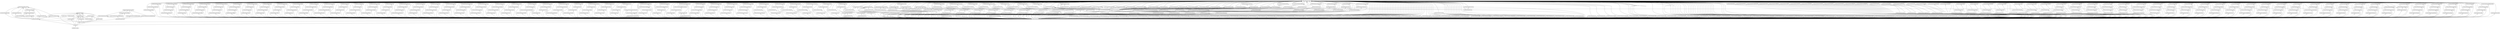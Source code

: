 digraph "packages_1" {
rankdir=BT
charset="utf-8"
"youtube_dl" [color="black", label=<youtube_dl>, shape="box", style="solid"];
"youtube_dl.YoutubeDL" [color="black", label=<youtube_dl.YoutubeDL>, shape="box", style="solid"];
"youtube_dl.__main__" [color="black", label=<youtube_dl.__main__>, shape="box", style="solid"];
"youtube_dl.aes" [color="black", label=<youtube_dl.aes>, shape="box", style="solid"];
"youtube_dl.cache" [color="black", label=<youtube_dl.cache>, shape="box", style="solid"];
"youtube_dl.compat" [color="black", label=<youtube_dl.compat>, shape="box", style="solid"];
"youtube_dl.downloader" [color="black", label=<youtube_dl.downloader>, shape="box", style="solid"];
"youtube_dl.downloader.common" [color="black", label=<youtube_dl.downloader.common>, shape="box", style="solid"];
"youtube_dl.downloader.dash" [color="black", label=<youtube_dl.downloader.dash>, shape="box", style="solid"];
"youtube_dl.downloader.external" [color="black", label=<youtube_dl.downloader.external>, shape="box", style="solid"];
"youtube_dl.downloader.f4m" [color="black", label=<youtube_dl.downloader.f4m>, shape="box", style="solid"];
"youtube_dl.downloader.fragment" [color="black", label=<youtube_dl.downloader.fragment>, shape="box", style="solid"];
"youtube_dl.downloader.hls" [color="black", label=<youtube_dl.downloader.hls>, shape="box", style="solid"];
"youtube_dl.downloader.http" [color="black", label=<youtube_dl.downloader.http>, shape="box", style="solid"];
"youtube_dl.downloader.rtmp" [color="black", label=<youtube_dl.downloader.rtmp>, shape="box", style="solid"];
"youtube_dl.downloader.rtsp" [color="black", label=<youtube_dl.downloader.rtsp>, shape="box", style="solid"];
"youtube_dl.extractor" [color="black", label=<youtube_dl.extractor>, shape="box", style="solid"];
"youtube_dl.extractor.abc" [color="black", label=<youtube_dl.extractor.abc>, shape="box", style="solid"];
"youtube_dl.extractor.abc7news" [color="black", label=<youtube_dl.extractor.abc7news>, shape="box", style="solid"];
"youtube_dl.extractor.academicearth" [color="black", label=<youtube_dl.extractor.academicearth>, shape="box", style="solid"];
"youtube_dl.extractor.acast" [color="black", label=<youtube_dl.extractor.acast>, shape="box", style="solid"];
"youtube_dl.extractor.addanime" [color="black", label=<youtube_dl.extractor.addanime>, shape="box", style="solid"];
"youtube_dl.extractor.adobetv" [color="black", label=<youtube_dl.extractor.adobetv>, shape="box", style="solid"];
"youtube_dl.extractor.adultswim" [color="black", label=<youtube_dl.extractor.adultswim>, shape="box", style="solid"];
"youtube_dl.extractor.aftonbladet" [color="black", label=<youtube_dl.extractor.aftonbladet>, shape="box", style="solid"];
"youtube_dl.extractor.airmozilla" [color="black", label=<youtube_dl.extractor.airmozilla>, shape="box", style="solid"];
"youtube_dl.extractor.aljazeera" [color="black", label=<youtube_dl.extractor.aljazeera>, shape="box", style="solid"];
"youtube_dl.extractor.allocine" [color="black", label=<youtube_dl.extractor.allocine>, shape="box", style="solid"];
"youtube_dl.extractor.alphaporno" [color="black", label=<youtube_dl.extractor.alphaporno>, shape="box", style="solid"];
"youtube_dl.extractor.amp" [color="black", label=<youtube_dl.extractor.amp>, shape="box", style="solid"];
"youtube_dl.extractor.animalplanet" [color="black", label=<youtube_dl.extractor.animalplanet>, shape="box", style="solid"];
"youtube_dl.extractor.anitube" [color="black", label=<youtube_dl.extractor.anitube>, shape="box", style="solid"];
"youtube_dl.extractor.anysex" [color="black", label=<youtube_dl.extractor.anysex>, shape="box", style="solid"];
"youtube_dl.extractor.aol" [color="black", label=<youtube_dl.extractor.aol>, shape="box", style="solid"];
"youtube_dl.extractor.aparat" [color="black", label=<youtube_dl.extractor.aparat>, shape="box", style="solid"];
"youtube_dl.extractor.appleconnect" [color="black", label=<youtube_dl.extractor.appleconnect>, shape="box", style="solid"];
"youtube_dl.extractor.appletrailers" [color="black", label=<youtube_dl.extractor.appletrailers>, shape="box", style="solid"];
"youtube_dl.extractor.archiveorg" [color="black", label=<youtube_dl.extractor.archiveorg>, shape="box", style="solid"];
"youtube_dl.extractor.ard" [color="black", label=<youtube_dl.extractor.ard>, shape="box", style="solid"];
"youtube_dl.extractor.arte" [color="black", label=<youtube_dl.extractor.arte>, shape="box", style="solid"];
"youtube_dl.extractor.atresplayer" [color="black", label=<youtube_dl.extractor.atresplayer>, shape="box", style="solid"];
"youtube_dl.extractor.atttechchannel" [color="black", label=<youtube_dl.extractor.atttechchannel>, shape="box", style="solid"];
"youtube_dl.extractor.audimedia" [color="black", label=<youtube_dl.extractor.audimedia>, shape="box", style="solid"];
"youtube_dl.extractor.audiomack" [color="black", label=<youtube_dl.extractor.audiomack>, shape="box", style="solid"];
"youtube_dl.extractor.azubu" [color="black", label=<youtube_dl.extractor.azubu>, shape="box", style="solid"];
"youtube_dl.extractor.baidu" [color="black", label=<youtube_dl.extractor.baidu>, shape="box", style="solid"];
"youtube_dl.extractor.bambuser" [color="black", label=<youtube_dl.extractor.bambuser>, shape="box", style="solid"];
"youtube_dl.extractor.bandcamp" [color="black", label=<youtube_dl.extractor.bandcamp>, shape="box", style="solid"];
"youtube_dl.extractor.bbc" [color="black", label=<youtube_dl.extractor.bbc>, shape="box", style="solid"];
"youtube_dl.extractor.beatportpro" [color="black", label=<youtube_dl.extractor.beatportpro>, shape="box", style="solid"];
"youtube_dl.extractor.beeg" [color="black", label=<youtube_dl.extractor.beeg>, shape="box", style="solid"];
"youtube_dl.extractor.behindkink" [color="black", label=<youtube_dl.extractor.behindkink>, shape="box", style="solid"];
"youtube_dl.extractor.bet" [color="black", label=<youtube_dl.extractor.bet>, shape="box", style="solid"];
"youtube_dl.extractor.bild" [color="black", label=<youtube_dl.extractor.bild>, shape="box", style="solid"];
"youtube_dl.extractor.bilibili" [color="black", label=<youtube_dl.extractor.bilibili>, shape="box", style="solid"];
"youtube_dl.extractor.bleacherreport" [color="black", label=<youtube_dl.extractor.bleacherreport>, shape="box", style="solid"];
"youtube_dl.extractor.blinkx" [color="black", label=<youtube_dl.extractor.blinkx>, shape="box", style="solid"];
"youtube_dl.extractor.bloomberg" [color="black", label=<youtube_dl.extractor.bloomberg>, shape="box", style="solid"];
"youtube_dl.extractor.bpb" [color="black", label=<youtube_dl.extractor.bpb>, shape="box", style="solid"];
"youtube_dl.extractor.br" [color="black", label=<youtube_dl.extractor.br>, shape="box", style="solid"];
"youtube_dl.extractor.breakcom" [color="black", label=<youtube_dl.extractor.breakcom>, shape="box", style="solid"];
"youtube_dl.extractor.brightcove" [color="black", label=<youtube_dl.extractor.brightcove>, shape="box", style="solid"];
"youtube_dl.extractor.buzzfeed" [color="black", label=<youtube_dl.extractor.buzzfeed>, shape="box", style="solid"];
"youtube_dl.extractor.byutv" [color="black", label=<youtube_dl.extractor.byutv>, shape="box", style="solid"];
"youtube_dl.extractor.c56" [color="black", label=<youtube_dl.extractor.c56>, shape="box", style="solid"];
"youtube_dl.extractor.camdemy" [color="black", label=<youtube_dl.extractor.camdemy>, shape="box", style="solid"];
"youtube_dl.extractor.canalc2" [color="black", label=<youtube_dl.extractor.canalc2>, shape="box", style="solid"];
"youtube_dl.extractor.canalplus" [color="black", label=<youtube_dl.extractor.canalplus>, shape="box", style="solid"];
"youtube_dl.extractor.cbs" [color="black", label=<youtube_dl.extractor.cbs>, shape="box", style="solid"];
"youtube_dl.extractor.cbsnews" [color="black", label=<youtube_dl.extractor.cbsnews>, shape="box", style="solid"];
"youtube_dl.extractor.cbssports" [color="black", label=<youtube_dl.extractor.cbssports>, shape="box", style="solid"];
"youtube_dl.extractor.ccc" [color="black", label=<youtube_dl.extractor.ccc>, shape="box", style="solid"];
"youtube_dl.extractor.ceskatelevize" [color="black", label=<youtube_dl.extractor.ceskatelevize>, shape="box", style="solid"];
"youtube_dl.extractor.channel9" [color="black", label=<youtube_dl.extractor.channel9>, shape="box", style="solid"];
"youtube_dl.extractor.chaturbate" [color="black", label=<youtube_dl.extractor.chaturbate>, shape="box", style="solid"];
"youtube_dl.extractor.chilloutzone" [color="black", label=<youtube_dl.extractor.chilloutzone>, shape="box", style="solid"];
"youtube_dl.extractor.chirbit" [color="black", label=<youtube_dl.extractor.chirbit>, shape="box", style="solid"];
"youtube_dl.extractor.cinchcast" [color="black", label=<youtube_dl.extractor.cinchcast>, shape="box", style="solid"];
"youtube_dl.extractor.cinemassacre" [color="black", label=<youtube_dl.extractor.cinemassacre>, shape="box", style="solid"];
"youtube_dl.extractor.clipfish" [color="black", label=<youtube_dl.extractor.clipfish>, shape="box", style="solid"];
"youtube_dl.extractor.cliphunter" [color="black", label=<youtube_dl.extractor.cliphunter>, shape="box", style="solid"];
"youtube_dl.extractor.clipsyndicate" [color="black", label=<youtube_dl.extractor.clipsyndicate>, shape="box", style="solid"];
"youtube_dl.extractor.cloudy" [color="black", label=<youtube_dl.extractor.cloudy>, shape="box", style="solid"];
"youtube_dl.extractor.clubic" [color="black", label=<youtube_dl.extractor.clubic>, shape="box", style="solid"];
"youtube_dl.extractor.clyp" [color="black", label=<youtube_dl.extractor.clyp>, shape="box", style="solid"];
"youtube_dl.extractor.cmt" [color="black", label=<youtube_dl.extractor.cmt>, shape="box", style="solid"];
"youtube_dl.extractor.cnet" [color="black", label=<youtube_dl.extractor.cnet>, shape="box", style="solid"];
"youtube_dl.extractor.cnn" [color="black", label=<youtube_dl.extractor.cnn>, shape="box", style="solid"];
"youtube_dl.extractor.collegehumor" [color="black", label=<youtube_dl.extractor.collegehumor>, shape="box", style="solid"];
"youtube_dl.extractor.collegerama" [color="black", label=<youtube_dl.extractor.collegerama>, shape="box", style="solid"];
"youtube_dl.extractor.comcarcoff" [color="black", label=<youtube_dl.extractor.comcarcoff>, shape="box", style="solid"];
"youtube_dl.extractor.comedycentral" [color="black", label=<youtube_dl.extractor.comedycentral>, shape="box", style="solid"];
"youtube_dl.extractor.common" [color="black", label=<youtube_dl.extractor.common>, shape="box", style="solid"];
"youtube_dl.extractor.commonmistakes" [color="black", label=<youtube_dl.extractor.commonmistakes>, shape="box", style="solid"];
"youtube_dl.extractor.condenast" [color="black", label=<youtube_dl.extractor.condenast>, shape="box", style="solid"];
"youtube_dl.extractor.cracked" [color="black", label=<youtube_dl.extractor.cracked>, shape="box", style="solid"];
"youtube_dl.extractor.criterion" [color="black", label=<youtube_dl.extractor.criterion>, shape="box", style="solid"];
"youtube_dl.extractor.crooksandliars" [color="black", label=<youtube_dl.extractor.crooksandliars>, shape="box", style="solid"];
"youtube_dl.extractor.crunchyroll" [color="black", label=<youtube_dl.extractor.crunchyroll>, shape="box", style="solid"];
"youtube_dl.extractor.cspan" [color="black", label=<youtube_dl.extractor.cspan>, shape="box", style="solid"];
"youtube_dl.extractor.ctsnews" [color="black", label=<youtube_dl.extractor.ctsnews>, shape="box", style="solid"];
"youtube_dl.extractor.dailymotion" [color="black", label=<youtube_dl.extractor.dailymotion>, shape="box", style="solid"];
"youtube_dl.extractor.daum" [color="black", label=<youtube_dl.extractor.daum>, shape="box", style="solid"];
"youtube_dl.extractor.dbtv" [color="black", label=<youtube_dl.extractor.dbtv>, shape="box", style="solid"];
"youtube_dl.extractor.dcn" [color="black", label=<youtube_dl.extractor.dcn>, shape="box", style="solid"];
"youtube_dl.extractor.dctp" [color="black", label=<youtube_dl.extractor.dctp>, shape="box", style="solid"];
"youtube_dl.extractor.deezer" [color="black", label=<youtube_dl.extractor.deezer>, shape="box", style="solid"];
"youtube_dl.extractor.defense" [color="black", label=<youtube_dl.extractor.defense>, shape="box", style="solid"];
"youtube_dl.extractor.democracynow" [color="black", label=<youtube_dl.extractor.democracynow>, shape="box", style="solid"];
"youtube_dl.extractor.dfb" [color="black", label=<youtube_dl.extractor.dfb>, shape="box", style="solid"];
"youtube_dl.extractor.dhm" [color="black", label=<youtube_dl.extractor.dhm>, shape="box", style="solid"];
"youtube_dl.extractor.discovery" [color="black", label=<youtube_dl.extractor.discovery>, shape="box", style="solid"];
"youtube_dl.extractor.dotsub" [color="black", label=<youtube_dl.extractor.dotsub>, shape="box", style="solid"];
"youtube_dl.extractor.douyutv" [color="black", label=<youtube_dl.extractor.douyutv>, shape="box", style="solid"];
"youtube_dl.extractor.dplay" [color="black", label=<youtube_dl.extractor.dplay>, shape="box", style="solid"];
"youtube_dl.extractor.dramafever" [color="black", label=<youtube_dl.extractor.dramafever>, shape="box", style="solid"];
"youtube_dl.extractor.drbonanza" [color="black", label=<youtube_dl.extractor.drbonanza>, shape="box", style="solid"];
"youtube_dl.extractor.dreisat" [color="black", label=<youtube_dl.extractor.dreisat>, shape="box", style="solid"];
"youtube_dl.extractor.dropbox" [color="black", label=<youtube_dl.extractor.dropbox>, shape="box", style="solid"];
"youtube_dl.extractor.drtuber" [color="black", label=<youtube_dl.extractor.drtuber>, shape="box", style="solid"];
"youtube_dl.extractor.drtv" [color="black", label=<youtube_dl.extractor.drtv>, shape="box", style="solid"];
"youtube_dl.extractor.dump" [color="black", label=<youtube_dl.extractor.dump>, shape="box", style="solid"];
"youtube_dl.extractor.dumpert" [color="black", label=<youtube_dl.extractor.dumpert>, shape="box", style="solid"];
"youtube_dl.extractor.dvtv" [color="black", label=<youtube_dl.extractor.dvtv>, shape="box", style="solid"];
"youtube_dl.extractor.eagleplatform" [color="black", label=<youtube_dl.extractor.eagleplatform>, shape="box", style="solid"];
"youtube_dl.extractor.ebaumsworld" [color="black", label=<youtube_dl.extractor.ebaumsworld>, shape="box", style="solid"];
"youtube_dl.extractor.echomsk" [color="black", label=<youtube_dl.extractor.echomsk>, shape="box", style="solid"];
"youtube_dl.extractor.ehow" [color="black", label=<youtube_dl.extractor.ehow>, shape="box", style="solid"];
"youtube_dl.extractor.eighttracks" [color="black", label=<youtube_dl.extractor.eighttracks>, shape="box", style="solid"];
"youtube_dl.extractor.einthusan" [color="black", label=<youtube_dl.extractor.einthusan>, shape="box", style="solid"];
"youtube_dl.extractor.eitb" [color="black", label=<youtube_dl.extractor.eitb>, shape="box", style="solid"];
"youtube_dl.extractor.ellentv" [color="black", label=<youtube_dl.extractor.ellentv>, shape="box", style="solid"];
"youtube_dl.extractor.elpais" [color="black", label=<youtube_dl.extractor.elpais>, shape="box", style="solid"];
"youtube_dl.extractor.embedly" [color="black", label=<youtube_dl.extractor.embedly>, shape="box", style="solid"];
"youtube_dl.extractor.engadget" [color="black", label=<youtube_dl.extractor.engadget>, shape="box", style="solid"];
"youtube_dl.extractor.eporner" [color="black", label=<youtube_dl.extractor.eporner>, shape="box", style="solid"];
"youtube_dl.extractor.eroprofile" [color="black", label=<youtube_dl.extractor.eroprofile>, shape="box", style="solid"];
"youtube_dl.extractor.escapist" [color="black", label=<youtube_dl.extractor.escapist>, shape="box", style="solid"];
"youtube_dl.extractor.espn" [color="black", label=<youtube_dl.extractor.espn>, shape="box", style="solid"];
"youtube_dl.extractor.esri" [color="black", label=<youtube_dl.extractor.esri>, shape="box", style="solid"];
"youtube_dl.extractor.europa" [color="black", label=<youtube_dl.extractor.europa>, shape="box", style="solid"];
"youtube_dl.extractor.everyonesmixtape" [color="black", label=<youtube_dl.extractor.everyonesmixtape>, shape="box", style="solid"];
"youtube_dl.extractor.exfm" [color="black", label=<youtube_dl.extractor.exfm>, shape="box", style="solid"];
"youtube_dl.extractor.expotv" [color="black", label=<youtube_dl.extractor.expotv>, shape="box", style="solid"];
"youtube_dl.extractor.extremetube" [color="black", label=<youtube_dl.extractor.extremetube>, shape="box", style="solid"];
"youtube_dl.extractor.facebook" [color="black", label=<youtube_dl.extractor.facebook>, shape="box", style="solid"];
"youtube_dl.extractor.faz" [color="black", label=<youtube_dl.extractor.faz>, shape="box", style="solid"];
"youtube_dl.extractor.fc2" [color="black", label=<youtube_dl.extractor.fc2>, shape="box", style="solid"];
"youtube_dl.extractor.fczenit" [color="black", label=<youtube_dl.extractor.fczenit>, shape="box", style="solid"];
"youtube_dl.extractor.firstpost" [color="black", label=<youtube_dl.extractor.firstpost>, shape="box", style="solid"];
"youtube_dl.extractor.firsttv" [color="black", label=<youtube_dl.extractor.firsttv>, shape="box", style="solid"];
"youtube_dl.extractor.fivemin" [color="black", label=<youtube_dl.extractor.fivemin>, shape="box", style="solid"];
"youtube_dl.extractor.fivetv" [color="black", label=<youtube_dl.extractor.fivetv>, shape="box", style="solid"];
"youtube_dl.extractor.fktv" [color="black", label=<youtube_dl.extractor.fktv>, shape="box", style="solid"];
"youtube_dl.extractor.flickr" [color="black", label=<youtube_dl.extractor.flickr>, shape="box", style="solid"];
"youtube_dl.extractor.folketinget" [color="black", label=<youtube_dl.extractor.folketinget>, shape="box", style="solid"];
"youtube_dl.extractor.footyroom" [color="black", label=<youtube_dl.extractor.footyroom>, shape="box", style="solid"];
"youtube_dl.extractor.fourtube" [color="black", label=<youtube_dl.extractor.fourtube>, shape="box", style="solid"];
"youtube_dl.extractor.fox" [color="black", label=<youtube_dl.extractor.fox>, shape="box", style="solid"];
"youtube_dl.extractor.foxgay" [color="black", label=<youtube_dl.extractor.foxgay>, shape="box", style="solid"];
"youtube_dl.extractor.foxnews" [color="black", label=<youtube_dl.extractor.foxnews>, shape="box", style="solid"];
"youtube_dl.extractor.foxsports" [color="black", label=<youtube_dl.extractor.foxsports>, shape="box", style="solid"];
"youtube_dl.extractor.franceculture" [color="black", label=<youtube_dl.extractor.franceculture>, shape="box", style="solid"];
"youtube_dl.extractor.franceinter" [color="black", label=<youtube_dl.extractor.franceinter>, shape="box", style="solid"];
"youtube_dl.extractor.francetv" [color="black", label=<youtube_dl.extractor.francetv>, shape="box", style="solid"];
"youtube_dl.extractor.freesound" [color="black", label=<youtube_dl.extractor.freesound>, shape="box", style="solid"];
"youtube_dl.extractor.freespeech" [color="black", label=<youtube_dl.extractor.freespeech>, shape="box", style="solid"];
"youtube_dl.extractor.freevideo" [color="black", label=<youtube_dl.extractor.freevideo>, shape="box", style="solid"];
"youtube_dl.extractor.funimation" [color="black", label=<youtube_dl.extractor.funimation>, shape="box", style="solid"];
"youtube_dl.extractor.funnyordie" [color="black", label=<youtube_dl.extractor.funnyordie>, shape="box", style="solid"];
"youtube_dl.extractor.gameinformer" [color="black", label=<youtube_dl.extractor.gameinformer>, shape="box", style="solid"];
"youtube_dl.extractor.gamekings" [color="black", label=<youtube_dl.extractor.gamekings>, shape="box", style="solid"];
"youtube_dl.extractor.gameone" [color="black", label=<youtube_dl.extractor.gameone>, shape="box", style="solid"];
"youtube_dl.extractor.gamersyde" [color="black", label=<youtube_dl.extractor.gamersyde>, shape="box", style="solid"];
"youtube_dl.extractor.gamespot" [color="black", label=<youtube_dl.extractor.gamespot>, shape="box", style="solid"];
"youtube_dl.extractor.gamestar" [color="black", label=<youtube_dl.extractor.gamestar>, shape="box", style="solid"];
"youtube_dl.extractor.gametrailers" [color="black", label=<youtube_dl.extractor.gametrailers>, shape="box", style="solid"];
"youtube_dl.extractor.gazeta" [color="black", label=<youtube_dl.extractor.gazeta>, shape="box", style="solid"];
"youtube_dl.extractor.gdcvault" [color="black", label=<youtube_dl.extractor.gdcvault>, shape="box", style="solid"];
"youtube_dl.extractor.generic" [color="black", label=<youtube_dl.extractor.generic>, shape="box", style="solid"];
"youtube_dl.extractor.gfycat" [color="black", label=<youtube_dl.extractor.gfycat>, shape="box", style="solid"];
"youtube_dl.extractor.giantbomb" [color="black", label=<youtube_dl.extractor.giantbomb>, shape="box", style="solid"];
"youtube_dl.extractor.giga" [color="black", label=<youtube_dl.extractor.giga>, shape="box", style="solid"];
"youtube_dl.extractor.glide" [color="black", label=<youtube_dl.extractor.glide>, shape="box", style="solid"];
"youtube_dl.extractor.globo" [color="black", label=<youtube_dl.extractor.globo>, shape="box", style="solid"];
"youtube_dl.extractor.godtube" [color="black", label=<youtube_dl.extractor.godtube>, shape="box", style="solid"];
"youtube_dl.extractor.goldenmoustache" [color="black", label=<youtube_dl.extractor.goldenmoustache>, shape="box", style="solid"];
"youtube_dl.extractor.golem" [color="black", label=<youtube_dl.extractor.golem>, shape="box", style="solid"];
"youtube_dl.extractor.googledrive" [color="black", label=<youtube_dl.extractor.googledrive>, shape="box", style="solid"];
"youtube_dl.extractor.googleplus" [color="black", label=<youtube_dl.extractor.googleplus>, shape="box", style="solid"];
"youtube_dl.extractor.googlesearch" [color="black", label=<youtube_dl.extractor.googlesearch>, shape="box", style="solid"];
"youtube_dl.extractor.goshgay" [color="black", label=<youtube_dl.extractor.goshgay>, shape="box", style="solid"];
"youtube_dl.extractor.gputechconf" [color="black", label=<youtube_dl.extractor.gputechconf>, shape="box", style="solid"];
"youtube_dl.extractor.groupon" [color="black", label=<youtube_dl.extractor.groupon>, shape="box", style="solid"];
"youtube_dl.extractor.hark" [color="black", label=<youtube_dl.extractor.hark>, shape="box", style="solid"];
"youtube_dl.extractor.hearthisat" [color="black", label=<youtube_dl.extractor.hearthisat>, shape="box", style="solid"];
"youtube_dl.extractor.heise" [color="black", label=<youtube_dl.extractor.heise>, shape="box", style="solid"];
"youtube_dl.extractor.hellporno" [color="black", label=<youtube_dl.extractor.hellporno>, shape="box", style="solid"];
"youtube_dl.extractor.helsinki" [color="black", label=<youtube_dl.extractor.helsinki>, shape="box", style="solid"];
"youtube_dl.extractor.hentaistigma" [color="black", label=<youtube_dl.extractor.hentaistigma>, shape="box", style="solid"];
"youtube_dl.extractor.historicfilms" [color="black", label=<youtube_dl.extractor.historicfilms>, shape="box", style="solid"];
"youtube_dl.extractor.history" [color="black", label=<youtube_dl.extractor.history>, shape="box", style="solid"];
"youtube_dl.extractor.hitbox" [color="black", label=<youtube_dl.extractor.hitbox>, shape="box", style="solid"];
"youtube_dl.extractor.hornbunny" [color="black", label=<youtube_dl.extractor.hornbunny>, shape="box", style="solid"];
"youtube_dl.extractor.hotnewhiphop" [color="black", label=<youtube_dl.extractor.hotnewhiphop>, shape="box", style="solid"];
"youtube_dl.extractor.hotstar" [color="black", label=<youtube_dl.extractor.hotstar>, shape="box", style="solid"];
"youtube_dl.extractor.howcast" [color="black", label=<youtube_dl.extractor.howcast>, shape="box", style="solid"];
"youtube_dl.extractor.howstuffworks" [color="black", label=<youtube_dl.extractor.howstuffworks>, shape="box", style="solid"];
"youtube_dl.extractor.huffpost" [color="black", label=<youtube_dl.extractor.huffpost>, shape="box", style="solid"];
"youtube_dl.extractor.hypem" [color="black", label=<youtube_dl.extractor.hypem>, shape="box", style="solid"];
"youtube_dl.extractor.iconosquare" [color="black", label=<youtube_dl.extractor.iconosquare>, shape="box", style="solid"];
"youtube_dl.extractor.ign" [color="black", label=<youtube_dl.extractor.ign>, shape="box", style="solid"];
"youtube_dl.extractor.imdb" [color="black", label=<youtube_dl.extractor.imdb>, shape="box", style="solid"];
"youtube_dl.extractor.imgur" [color="black", label=<youtube_dl.extractor.imgur>, shape="box", style="solid"];
"youtube_dl.extractor.ina" [color="black", label=<youtube_dl.extractor.ina>, shape="box", style="solid"];
"youtube_dl.extractor.indavideo" [color="black", label=<youtube_dl.extractor.indavideo>, shape="box", style="solid"];
"youtube_dl.extractor.infoq" [color="black", label=<youtube_dl.extractor.infoq>, shape="box", style="solid"];
"youtube_dl.extractor.instagram" [color="black", label=<youtube_dl.extractor.instagram>, shape="box", style="solid"];
"youtube_dl.extractor.internetvideoarchive" [color="black", label=<youtube_dl.extractor.internetvideoarchive>, shape="box", style="solid"];
"youtube_dl.extractor.iprima" [color="black", label=<youtube_dl.extractor.iprima>, shape="box", style="solid"];
"youtube_dl.extractor.iqiyi" [color="black", label=<youtube_dl.extractor.iqiyi>, shape="box", style="solid"];
"youtube_dl.extractor.ir90tv" [color="black", label=<youtube_dl.extractor.ir90tv>, shape="box", style="solid"];
"youtube_dl.extractor.ivi" [color="black", label=<youtube_dl.extractor.ivi>, shape="box", style="solid"];
"youtube_dl.extractor.izlesene" [color="black", label=<youtube_dl.extractor.izlesene>, shape="box", style="solid"];
"youtube_dl.extractor.jadorecettepub" [color="black", label=<youtube_dl.extractor.jadorecettepub>, shape="box", style="solid"];
"youtube_dl.extractor.jeuxvideo" [color="black", label=<youtube_dl.extractor.jeuxvideo>, shape="box", style="solid"];
"youtube_dl.extractor.jove" [color="black", label=<youtube_dl.extractor.jove>, shape="box", style="solid"];
"youtube_dl.extractor.jpopsukitv" [color="black", label=<youtube_dl.extractor.jpopsukitv>, shape="box", style="solid"];
"youtube_dl.extractor.jwplatform" [color="black", label=<youtube_dl.extractor.jwplatform>, shape="box", style="solid"];
"youtube_dl.extractor.kaltura" [color="black", label=<youtube_dl.extractor.kaltura>, shape="box", style="solid"];
"youtube_dl.extractor.kanalplay" [color="black", label=<youtube_dl.extractor.kanalplay>, shape="box", style="solid"];
"youtube_dl.extractor.kankan" [color="black", label=<youtube_dl.extractor.kankan>, shape="box", style="solid"];
"youtube_dl.extractor.karaoketv" [color="black", label=<youtube_dl.extractor.karaoketv>, shape="box", style="solid"];
"youtube_dl.extractor.karrierevideos" [color="black", label=<youtube_dl.extractor.karrierevideos>, shape="box", style="solid"];
"youtube_dl.extractor.keek" [color="black", label=<youtube_dl.extractor.keek>, shape="box", style="solid"];
"youtube_dl.extractor.keezmovies" [color="black", label=<youtube_dl.extractor.keezmovies>, shape="box", style="solid"];
"youtube_dl.extractor.khanacademy" [color="black", label=<youtube_dl.extractor.khanacademy>, shape="box", style="solid"];
"youtube_dl.extractor.kickstarter" [color="black", label=<youtube_dl.extractor.kickstarter>, shape="box", style="solid"];
"youtube_dl.extractor.kontrtube" [color="black", label=<youtube_dl.extractor.kontrtube>, shape="box", style="solid"];
"youtube_dl.extractor.krasview" [color="black", label=<youtube_dl.extractor.krasview>, shape="box", style="solid"];
"youtube_dl.extractor.ku6" [color="black", label=<youtube_dl.extractor.ku6>, shape="box", style="solid"];
"youtube_dl.extractor.kuwo" [color="black", label=<youtube_dl.extractor.kuwo>, shape="box", style="solid"];
"youtube_dl.extractor.la7" [color="black", label=<youtube_dl.extractor.la7>, shape="box", style="solid"];
"youtube_dl.extractor.laola1tv" [color="black", label=<youtube_dl.extractor.laola1tv>, shape="box", style="solid"];
"youtube_dl.extractor.lecture2go" [color="black", label=<youtube_dl.extractor.lecture2go>, shape="box", style="solid"];
"youtube_dl.extractor.letv" [color="black", label=<youtube_dl.extractor.letv>, shape="box", style="solid"];
"youtube_dl.extractor.libsyn" [color="black", label=<youtube_dl.extractor.libsyn>, shape="box", style="solid"];
"youtube_dl.extractor.lifenews" [color="black", label=<youtube_dl.extractor.lifenews>, shape="box", style="solid"];
"youtube_dl.extractor.limelight" [color="black", label=<youtube_dl.extractor.limelight>, shape="box", style="solid"];
"youtube_dl.extractor.liveleak" [color="black", label=<youtube_dl.extractor.liveleak>, shape="box", style="solid"];
"youtube_dl.extractor.livestream" [color="black", label=<youtube_dl.extractor.livestream>, shape="box", style="solid"];
"youtube_dl.extractor.lnkgo" [color="black", label=<youtube_dl.extractor.lnkgo>, shape="box", style="solid"];
"youtube_dl.extractor.lrt" [color="black", label=<youtube_dl.extractor.lrt>, shape="box", style="solid"];
"youtube_dl.extractor.lynda" [color="black", label=<youtube_dl.extractor.lynda>, shape="box", style="solid"];
"youtube_dl.extractor.m6" [color="black", label=<youtube_dl.extractor.m6>, shape="box", style="solid"];
"youtube_dl.extractor.macgamestore" [color="black", label=<youtube_dl.extractor.macgamestore>, shape="box", style="solid"];
"youtube_dl.extractor.mailru" [color="black", label=<youtube_dl.extractor.mailru>, shape="box", style="solid"];
"youtube_dl.extractor.makertv" [color="black", label=<youtube_dl.extractor.makertv>, shape="box", style="solid"];
"youtube_dl.extractor.malemotion" [color="black", label=<youtube_dl.extractor.malemotion>, shape="box", style="solid"];
"youtube_dl.extractor.mdr" [color="black", label=<youtube_dl.extractor.mdr>, shape="box", style="solid"];
"youtube_dl.extractor.metacafe" [color="black", label=<youtube_dl.extractor.metacafe>, shape="box", style="solid"];
"youtube_dl.extractor.metacritic" [color="black", label=<youtube_dl.extractor.metacritic>, shape="box", style="solid"];
"youtube_dl.extractor.mgoon" [color="black", label=<youtube_dl.extractor.mgoon>, shape="box", style="solid"];
"youtube_dl.extractor.minhateca" [color="black", label=<youtube_dl.extractor.minhateca>, shape="box", style="solid"];
"youtube_dl.extractor.ministrygrid" [color="black", label=<youtube_dl.extractor.ministrygrid>, shape="box", style="solid"];
"youtube_dl.extractor.miomio" [color="black", label=<youtube_dl.extractor.miomio>, shape="box", style="solid"];
"youtube_dl.extractor.mit" [color="black", label=<youtube_dl.extractor.mit>, shape="box", style="solid"];
"youtube_dl.extractor.mitele" [color="black", label=<youtube_dl.extractor.mitele>, shape="box", style="solid"];
"youtube_dl.extractor.mixcloud" [color="black", label=<youtube_dl.extractor.mixcloud>, shape="box", style="solid"];
"youtube_dl.extractor.mlb" [color="black", label=<youtube_dl.extractor.mlb>, shape="box", style="solid"];
"youtube_dl.extractor.moevideo" [color="black", label=<youtube_dl.extractor.moevideo>, shape="box", style="solid"];
"youtube_dl.extractor.mofosex" [color="black", label=<youtube_dl.extractor.mofosex>, shape="box", style="solid"];
"youtube_dl.extractor.mojvideo" [color="black", label=<youtube_dl.extractor.mojvideo>, shape="box", style="solid"];
"youtube_dl.extractor.moniker" [color="black", label=<youtube_dl.extractor.moniker>, shape="box", style="solid"];
"youtube_dl.extractor.mooshare" [color="black", label=<youtube_dl.extractor.mooshare>, shape="box", style="solid"];
"youtube_dl.extractor.morningstar" [color="black", label=<youtube_dl.extractor.morningstar>, shape="box", style="solid"];
"youtube_dl.extractor.motherless" [color="black", label=<youtube_dl.extractor.motherless>, shape="box", style="solid"];
"youtube_dl.extractor.motorsport" [color="black", label=<youtube_dl.extractor.motorsport>, shape="box", style="solid"];
"youtube_dl.extractor.movieclips" [color="black", label=<youtube_dl.extractor.movieclips>, shape="box", style="solid"];
"youtube_dl.extractor.moviezine" [color="black", label=<youtube_dl.extractor.moviezine>, shape="box", style="solid"];
"youtube_dl.extractor.mpora" [color="black", label=<youtube_dl.extractor.mpora>, shape="box", style="solid"];
"youtube_dl.extractor.mtv" [color="black", label=<youtube_dl.extractor.mtv>, shape="box", style="solid"];
"youtube_dl.extractor.muenchentv" [color="black", label=<youtube_dl.extractor.muenchentv>, shape="box", style="solid"];
"youtube_dl.extractor.musicplayon" [color="black", label=<youtube_dl.extractor.musicplayon>, shape="box", style="solid"];
"youtube_dl.extractor.muzu" [color="black", label=<youtube_dl.extractor.muzu>, shape="box", style="solid"];
"youtube_dl.extractor.mwave" [color="black", label=<youtube_dl.extractor.mwave>, shape="box", style="solid"];
"youtube_dl.extractor.myspace" [color="black", label=<youtube_dl.extractor.myspace>, shape="box", style="solid"];
"youtube_dl.extractor.myspass" [color="black", label=<youtube_dl.extractor.myspass>, shape="box", style="solid"];
"youtube_dl.extractor.myvi" [color="black", label=<youtube_dl.extractor.myvi>, shape="box", style="solid"];
"youtube_dl.extractor.myvideo" [color="black", label=<youtube_dl.extractor.myvideo>, shape="box", style="solid"];
"youtube_dl.extractor.myvidster" [color="black", label=<youtube_dl.extractor.myvidster>, shape="box", style="solid"];
"youtube_dl.extractor.nationalgeographic" [color="black", label=<youtube_dl.extractor.nationalgeographic>, shape="box", style="solid"];
"youtube_dl.extractor.naver" [color="black", label=<youtube_dl.extractor.naver>, shape="box", style="solid"];
"youtube_dl.extractor.nba" [color="black", label=<youtube_dl.extractor.nba>, shape="box", style="solid"];
"youtube_dl.extractor.nbc" [color="black", label=<youtube_dl.extractor.nbc>, shape="box", style="solid"];
"youtube_dl.extractor.ndr" [color="black", label=<youtube_dl.extractor.ndr>, shape="box", style="solid"];
"youtube_dl.extractor.ndtv" [color="black", label=<youtube_dl.extractor.ndtv>, shape="box", style="solid"];
"youtube_dl.extractor.nerdcubed" [color="black", label=<youtube_dl.extractor.nerdcubed>, shape="box", style="solid"];
"youtube_dl.extractor.nerdist" [color="black", label=<youtube_dl.extractor.nerdist>, shape="box", style="solid"];
"youtube_dl.extractor.neteasemusic" [color="black", label=<youtube_dl.extractor.neteasemusic>, shape="box", style="solid"];
"youtube_dl.extractor.netzkino" [color="black", label=<youtube_dl.extractor.netzkino>, shape="box", style="solid"];
"youtube_dl.extractor.newgrounds" [color="black", label=<youtube_dl.extractor.newgrounds>, shape="box", style="solid"];
"youtube_dl.extractor.newstube" [color="black", label=<youtube_dl.extractor.newstube>, shape="box", style="solid"];
"youtube_dl.extractor.nextmedia" [color="black", label=<youtube_dl.extractor.nextmedia>, shape="box", style="solid"];
"youtube_dl.extractor.nfb" [color="black", label=<youtube_dl.extractor.nfb>, shape="box", style="solid"];
"youtube_dl.extractor.nfl" [color="black", label=<youtube_dl.extractor.nfl>, shape="box", style="solid"];
"youtube_dl.extractor.nhl" [color="black", label=<youtube_dl.extractor.nhl>, shape="box", style="solid"];
"youtube_dl.extractor.niconico" [color="black", label=<youtube_dl.extractor.niconico>, shape="box", style="solid"];
"youtube_dl.extractor.ninegag" [color="black", label=<youtube_dl.extractor.ninegag>, shape="box", style="solid"];
"youtube_dl.extractor.noco" [color="black", label=<youtube_dl.extractor.noco>, shape="box", style="solid"];
"youtube_dl.extractor.normalboots" [color="black", label=<youtube_dl.extractor.normalboots>, shape="box", style="solid"];
"youtube_dl.extractor.nosvideo" [color="black", label=<youtube_dl.extractor.nosvideo>, shape="box", style="solid"];
"youtube_dl.extractor.nova" [color="black", label=<youtube_dl.extractor.nova>, shape="box", style="solid"];
"youtube_dl.extractor.novamov" [color="black", label=<youtube_dl.extractor.novamov>, shape="box", style="solid"];
"youtube_dl.extractor.nowness" [color="black", label=<youtube_dl.extractor.nowness>, shape="box", style="solid"];
"youtube_dl.extractor.nowtv" [color="black", label=<youtube_dl.extractor.nowtv>, shape="box", style="solid"];
"youtube_dl.extractor.npo" [color="black", label=<youtube_dl.extractor.npo>, shape="box", style="solid"];
"youtube_dl.extractor.nrk" [color="black", label=<youtube_dl.extractor.nrk>, shape="box", style="solid"];
"youtube_dl.extractor.ntvde" [color="black", label=<youtube_dl.extractor.ntvde>, shape="box", style="solid"];
"youtube_dl.extractor.ntvru" [color="black", label=<youtube_dl.extractor.ntvru>, shape="box", style="solid"];
"youtube_dl.extractor.nuvid" [color="black", label=<youtube_dl.extractor.nuvid>, shape="box", style="solid"];
"youtube_dl.extractor.nytimes" [color="black", label=<youtube_dl.extractor.nytimes>, shape="box", style="solid"];
"youtube_dl.extractor.odnoklassniki" [color="black", label=<youtube_dl.extractor.odnoklassniki>, shape="box", style="solid"];
"youtube_dl.extractor.oktoberfesttv" [color="black", label=<youtube_dl.extractor.oktoberfesttv>, shape="box", style="solid"];
"youtube_dl.extractor.onionstudios" [color="black", label=<youtube_dl.extractor.onionstudios>, shape="box", style="solid"];
"youtube_dl.extractor.ooyala" [color="black", label=<youtube_dl.extractor.ooyala>, shape="box", style="solid"];
"youtube_dl.extractor.ora" [color="black", label=<youtube_dl.extractor.ora>, shape="box", style="solid"];
"youtube_dl.extractor.orf" [color="black", label=<youtube_dl.extractor.orf>, shape="box", style="solid"];
"youtube_dl.extractor.parliamentliveuk" [color="black", label=<youtube_dl.extractor.parliamentliveuk>, shape="box", style="solid"];
"youtube_dl.extractor.patreon" [color="black", label=<youtube_dl.extractor.patreon>, shape="box", style="solid"];
"youtube_dl.extractor.pbs" [color="black", label=<youtube_dl.extractor.pbs>, shape="box", style="solid"];
"youtube_dl.extractor.periscope" [color="black", label=<youtube_dl.extractor.periscope>, shape="box", style="solid"];
"youtube_dl.extractor.philharmoniedeparis" [color="black", label=<youtube_dl.extractor.philharmoniedeparis>, shape="box", style="solid"];
"youtube_dl.extractor.phoenix" [color="black", label=<youtube_dl.extractor.phoenix>, shape="box", style="solid"];
"youtube_dl.extractor.photobucket" [color="black", label=<youtube_dl.extractor.photobucket>, shape="box", style="solid"];
"youtube_dl.extractor.pinkbike" [color="black", label=<youtube_dl.extractor.pinkbike>, shape="box", style="solid"];
"youtube_dl.extractor.pladform" [color="black", label=<youtube_dl.extractor.pladform>, shape="box", style="solid"];
"youtube_dl.extractor.planetaplay" [color="black", label=<youtube_dl.extractor.planetaplay>, shape="box", style="solid"];
"youtube_dl.extractor.played" [color="black", label=<youtube_dl.extractor.played>, shape="box", style="solid"];
"youtube_dl.extractor.playfm" [color="black", label=<youtube_dl.extractor.playfm>, shape="box", style="solid"];
"youtube_dl.extractor.playtvak" [color="black", label=<youtube_dl.extractor.playtvak>, shape="box", style="solid"];
"youtube_dl.extractor.playvid" [color="black", label=<youtube_dl.extractor.playvid>, shape="box", style="solid"];
"youtube_dl.extractor.playwire" [color="black", label=<youtube_dl.extractor.playwire>, shape="box", style="solid"];
"youtube_dl.extractor.pluralsight" [color="black", label=<youtube_dl.extractor.pluralsight>, shape="box", style="solid"];
"youtube_dl.extractor.podomatic" [color="black", label=<youtube_dl.extractor.podomatic>, shape="box", style="solid"];
"youtube_dl.extractor.porn91" [color="black", label=<youtube_dl.extractor.porn91>, shape="box", style="solid"];
"youtube_dl.extractor.pornhd" [color="black", label=<youtube_dl.extractor.pornhd>, shape="box", style="solid"];
"youtube_dl.extractor.pornhub" [color="black", label=<youtube_dl.extractor.pornhub>, shape="box", style="solid"];
"youtube_dl.extractor.pornotube" [color="black", label=<youtube_dl.extractor.pornotube>, shape="box", style="solid"];
"youtube_dl.extractor.pornovoisines" [color="black", label=<youtube_dl.extractor.pornovoisines>, shape="box", style="solid"];
"youtube_dl.extractor.pornoxo" [color="black", label=<youtube_dl.extractor.pornoxo>, shape="box", style="solid"];
"youtube_dl.extractor.primesharetv" [color="black", label=<youtube_dl.extractor.primesharetv>, shape="box", style="solid"];
"youtube_dl.extractor.promptfile" [color="black", label=<youtube_dl.extractor.promptfile>, shape="box", style="solid"];
"youtube_dl.extractor.prosiebensat1" [color="black", label=<youtube_dl.extractor.prosiebensat1>, shape="box", style="solid"];
"youtube_dl.extractor.puls4" [color="black", label=<youtube_dl.extractor.puls4>, shape="box", style="solid"];
"youtube_dl.extractor.pyvideo" [color="black", label=<youtube_dl.extractor.pyvideo>, shape="box", style="solid"];
"youtube_dl.extractor.qqmusic" [color="black", label=<youtube_dl.extractor.qqmusic>, shape="box", style="solid"];
"youtube_dl.extractor.quickvid" [color="black", label=<youtube_dl.extractor.quickvid>, shape="box", style="solid"];
"youtube_dl.extractor.r7" [color="black", label=<youtube_dl.extractor.r7>, shape="box", style="solid"];
"youtube_dl.extractor.radiobremen" [color="black", label=<youtube_dl.extractor.radiobremen>, shape="box", style="solid"];
"youtube_dl.extractor.radiode" [color="black", label=<youtube_dl.extractor.radiode>, shape="box", style="solid"];
"youtube_dl.extractor.radiofrance" [color="black", label=<youtube_dl.extractor.radiofrance>, shape="box", style="solid"];
"youtube_dl.extractor.radiojavan" [color="black", label=<youtube_dl.extractor.radiojavan>, shape="box", style="solid"];
"youtube_dl.extractor.rai" [color="black", label=<youtube_dl.extractor.rai>, shape="box", style="solid"];
"youtube_dl.extractor.rbmaradio" [color="black", label=<youtube_dl.extractor.rbmaradio>, shape="box", style="solid"];
"youtube_dl.extractor.rds" [color="black", label=<youtube_dl.extractor.rds>, shape="box", style="solid"];
"youtube_dl.extractor.redtube" [color="black", label=<youtube_dl.extractor.redtube>, shape="box", style="solid"];
"youtube_dl.extractor.restudy" [color="black", label=<youtube_dl.extractor.restudy>, shape="box", style="solid"];
"youtube_dl.extractor.reverbnation" [color="black", label=<youtube_dl.extractor.reverbnation>, shape="box", style="solid"];
"youtube_dl.extractor.ringtv" [color="black", label=<youtube_dl.extractor.ringtv>, shape="box", style="solid"];
"youtube_dl.extractor.ro220" [color="black", label=<youtube_dl.extractor.ro220>, shape="box", style="solid"];
"youtube_dl.extractor.rottentomatoes" [color="black", label=<youtube_dl.extractor.rottentomatoes>, shape="box", style="solid"];
"youtube_dl.extractor.roxwel" [color="black", label=<youtube_dl.extractor.roxwel>, shape="box", style="solid"];
"youtube_dl.extractor.rtbf" [color="black", label=<youtube_dl.extractor.rtbf>, shape="box", style="solid"];
"youtube_dl.extractor.rte" [color="black", label=<youtube_dl.extractor.rte>, shape="box", style="solid"];
"youtube_dl.extractor.rtl2" [color="black", label=<youtube_dl.extractor.rtl2>, shape="box", style="solid"];
"youtube_dl.extractor.rtlnl" [color="black", label=<youtube_dl.extractor.rtlnl>, shape="box", style="solid"];
"youtube_dl.extractor.rtp" [color="black", label=<youtube_dl.extractor.rtp>, shape="box", style="solid"];
"youtube_dl.extractor.rts" [color="black", label=<youtube_dl.extractor.rts>, shape="box", style="solid"];
"youtube_dl.extractor.rtve" [color="black", label=<youtube_dl.extractor.rtve>, shape="box", style="solid"];
"youtube_dl.extractor.rtvnh" [color="black", label=<youtube_dl.extractor.rtvnh>, shape="box", style="solid"];
"youtube_dl.extractor.ruhd" [color="black", label=<youtube_dl.extractor.ruhd>, shape="box", style="solid"];
"youtube_dl.extractor.rutube" [color="black", label=<youtube_dl.extractor.rutube>, shape="box", style="solid"];
"youtube_dl.extractor.rutv" [color="black", label=<youtube_dl.extractor.rutv>, shape="box", style="solid"];
"youtube_dl.extractor.ruutu" [color="black", label=<youtube_dl.extractor.ruutu>, shape="box", style="solid"];
"youtube_dl.extractor.safari" [color="black", label=<youtube_dl.extractor.safari>, shape="box", style="solid"];
"youtube_dl.extractor.sandia" [color="black", label=<youtube_dl.extractor.sandia>, shape="box", style="solid"];
"youtube_dl.extractor.sapo" [color="black", label=<youtube_dl.extractor.sapo>, shape="box", style="solid"];
"youtube_dl.extractor.savefrom" [color="black", label=<youtube_dl.extractor.savefrom>, shape="box", style="solid"];
"youtube_dl.extractor.sbs" [color="black", label=<youtube_dl.extractor.sbs>, shape="box", style="solid"];
"youtube_dl.extractor.scivee" [color="black", label=<youtube_dl.extractor.scivee>, shape="box", style="solid"];
"youtube_dl.extractor.screencast" [color="black", label=<youtube_dl.extractor.screencast>, shape="box", style="solid"];
"youtube_dl.extractor.screencastomatic" [color="black", label=<youtube_dl.extractor.screencastomatic>, shape="box", style="solid"];
"youtube_dl.extractor.screenwavemedia" [color="black", label=<youtube_dl.extractor.screenwavemedia>, shape="box", style="solid"];
"youtube_dl.extractor.senateisvp" [color="black", label=<youtube_dl.extractor.senateisvp>, shape="box", style="solid"];
"youtube_dl.extractor.servingsys" [color="black", label=<youtube_dl.extractor.servingsys>, shape="box", style="solid"];
"youtube_dl.extractor.sexu" [color="black", label=<youtube_dl.extractor.sexu>, shape="box", style="solid"];
"youtube_dl.extractor.sexykarma" [color="black", label=<youtube_dl.extractor.sexykarma>, shape="box", style="solid"];
"youtube_dl.extractor.shahid" [color="black", label=<youtube_dl.extractor.shahid>, shape="box", style="solid"];
"youtube_dl.extractor.shared" [color="black", label=<youtube_dl.extractor.shared>, shape="box", style="solid"];
"youtube_dl.extractor.sharesix" [color="black", label=<youtube_dl.extractor.sharesix>, shape="box", style="solid"];
"youtube_dl.extractor.sina" [color="black", label=<youtube_dl.extractor.sina>, shape="box", style="solid"];
"youtube_dl.extractor.skynewsarabia" [color="black", label=<youtube_dl.extractor.skynewsarabia>, shape="box", style="solid"];
"youtube_dl.extractor.slideshare" [color="black", label=<youtube_dl.extractor.slideshare>, shape="box", style="solid"];
"youtube_dl.extractor.slutload" [color="black", label=<youtube_dl.extractor.slutload>, shape="box", style="solid"];
"youtube_dl.extractor.smotri" [color="black", label=<youtube_dl.extractor.smotri>, shape="box", style="solid"];
"youtube_dl.extractor.snagfilms" [color="black", label=<youtube_dl.extractor.snagfilms>, shape="box", style="solid"];
"youtube_dl.extractor.snotr" [color="black", label=<youtube_dl.extractor.snotr>, shape="box", style="solid"];
"youtube_dl.extractor.sohu" [color="black", label=<youtube_dl.extractor.sohu>, shape="box", style="solid"];
"youtube_dl.extractor.soundcloud" [color="black", label=<youtube_dl.extractor.soundcloud>, shape="box", style="solid"];
"youtube_dl.extractor.soundgasm" [color="black", label=<youtube_dl.extractor.soundgasm>, shape="box", style="solid"];
"youtube_dl.extractor.southpark" [color="black", label=<youtube_dl.extractor.southpark>, shape="box", style="solid"];
"youtube_dl.extractor.space" [color="black", label=<youtube_dl.extractor.space>, shape="box", style="solid"];
"youtube_dl.extractor.spankbang" [color="black", label=<youtube_dl.extractor.spankbang>, shape="box", style="solid"];
"youtube_dl.extractor.spankwire" [color="black", label=<youtube_dl.extractor.spankwire>, shape="box", style="solid"];
"youtube_dl.extractor.spiegel" [color="black", label=<youtube_dl.extractor.spiegel>, shape="box", style="solid"];
"youtube_dl.extractor.spiegeltv" [color="black", label=<youtube_dl.extractor.spiegeltv>, shape="box", style="solid"];
"youtube_dl.extractor.spike" [color="black", label=<youtube_dl.extractor.spike>, shape="box", style="solid"];
"youtube_dl.extractor.sport5" [color="black", label=<youtube_dl.extractor.sport5>, shape="box", style="solid"];
"youtube_dl.extractor.sportbox" [color="black", label=<youtube_dl.extractor.sportbox>, shape="box", style="solid"];
"youtube_dl.extractor.sportdeutschland" [color="black", label=<youtube_dl.extractor.sportdeutschland>, shape="box", style="solid"];
"youtube_dl.extractor.srgssr" [color="black", label=<youtube_dl.extractor.srgssr>, shape="box", style="solid"];
"youtube_dl.extractor.srmediathek" [color="black", label=<youtube_dl.extractor.srmediathek>, shape="box", style="solid"];
"youtube_dl.extractor.ssa" [color="black", label=<youtube_dl.extractor.ssa>, shape="box", style="solid"];
"youtube_dl.extractor.stanfordoc" [color="black", label=<youtube_dl.extractor.stanfordoc>, shape="box", style="solid"];
"youtube_dl.extractor.steam" [color="black", label=<youtube_dl.extractor.steam>, shape="box", style="solid"];
"youtube_dl.extractor.stitcher" [color="black", label=<youtube_dl.extractor.stitcher>, shape="box", style="solid"];
"youtube_dl.extractor.streamcloud" [color="black", label=<youtube_dl.extractor.streamcloud>, shape="box", style="solid"];
"youtube_dl.extractor.streamcz" [color="black", label=<youtube_dl.extractor.streamcz>, shape="box", style="solid"];
"youtube_dl.extractor.streetvoice" [color="black", label=<youtube_dl.extractor.streetvoice>, shape="box", style="solid"];
"youtube_dl.extractor.sunporno" [color="black", label=<youtube_dl.extractor.sunporno>, shape="box", style="solid"];
"youtube_dl.extractor.svt" [color="black", label=<youtube_dl.extractor.svt>, shape="box", style="solid"];
"youtube_dl.extractor.swrmediathek" [color="black", label=<youtube_dl.extractor.swrmediathek>, shape="box", style="solid"];
"youtube_dl.extractor.syfy" [color="black", label=<youtube_dl.extractor.syfy>, shape="box", style="solid"];
"youtube_dl.extractor.sztvhu" [color="black", label=<youtube_dl.extractor.sztvhu>, shape="box", style="solid"];
"youtube_dl.extractor.tagesschau" [color="black", label=<youtube_dl.extractor.tagesschau>, shape="box", style="solid"];
"youtube_dl.extractor.tapely" [color="black", label=<youtube_dl.extractor.tapely>, shape="box", style="solid"];
"youtube_dl.extractor.tass" [color="black", label=<youtube_dl.extractor.tass>, shape="box", style="solid"];
"youtube_dl.extractor.teachertube" [color="black", label=<youtube_dl.extractor.teachertube>, shape="box", style="solid"];
"youtube_dl.extractor.teachingchannel" [color="black", label=<youtube_dl.extractor.teachingchannel>, shape="box", style="solid"];
"youtube_dl.extractor.teamcoco" [color="black", label=<youtube_dl.extractor.teamcoco>, shape="box", style="solid"];
"youtube_dl.extractor.techtalks" [color="black", label=<youtube_dl.extractor.techtalks>, shape="box", style="solid"];
"youtube_dl.extractor.ted" [color="black", label=<youtube_dl.extractor.ted>, shape="box", style="solid"];
"youtube_dl.extractor.tele13" [color="black", label=<youtube_dl.extractor.tele13>, shape="box", style="solid"];
"youtube_dl.extractor.telebruxelles" [color="black", label=<youtube_dl.extractor.telebruxelles>, shape="box", style="solid"];
"youtube_dl.extractor.telecinco" [color="black", label=<youtube_dl.extractor.telecinco>, shape="box", style="solid"];
"youtube_dl.extractor.telegraaf" [color="black", label=<youtube_dl.extractor.telegraaf>, shape="box", style="solid"];
"youtube_dl.extractor.telemb" [color="black", label=<youtube_dl.extractor.telemb>, shape="box", style="solid"];
"youtube_dl.extractor.teletask" [color="black", label=<youtube_dl.extractor.teletask>, shape="box", style="solid"];
"youtube_dl.extractor.tenplay" [color="black", label=<youtube_dl.extractor.tenplay>, shape="box", style="solid"];
"youtube_dl.extractor.testtube" [color="black", label=<youtube_dl.extractor.testtube>, shape="box", style="solid"];
"youtube_dl.extractor.testurl" [color="black", label=<youtube_dl.extractor.testurl>, shape="box", style="solid"];
"youtube_dl.extractor.tf1" [color="black", label=<youtube_dl.extractor.tf1>, shape="box", style="solid"];
"youtube_dl.extractor.theintercept" [color="black", label=<youtube_dl.extractor.theintercept>, shape="box", style="solid"];
"youtube_dl.extractor.theonion" [color="black", label=<youtube_dl.extractor.theonion>, shape="box", style="solid"];
"youtube_dl.extractor.theplatform" [color="black", label=<youtube_dl.extractor.theplatform>, shape="box", style="solid"];
"youtube_dl.extractor.thesixtyone" [color="black", label=<youtube_dl.extractor.thesixtyone>, shape="box", style="solid"];
"youtube_dl.extractor.thisamericanlife" [color="black", label=<youtube_dl.extractor.thisamericanlife>, shape="box", style="solid"];
"youtube_dl.extractor.thisav" [color="black", label=<youtube_dl.extractor.thisav>, shape="box", style="solid"];
"youtube_dl.extractor.thvideo" [color="black", label=<youtube_dl.extractor.thvideo>, shape="box", style="solid"];
"youtube_dl.extractor.tinypic" [color="black", label=<youtube_dl.extractor.tinypic>, shape="box", style="solid"];
"youtube_dl.extractor.tlc" [color="black", label=<youtube_dl.extractor.tlc>, shape="box", style="solid"];
"youtube_dl.extractor.tmz" [color="black", label=<youtube_dl.extractor.tmz>, shape="box", style="solid"];
"youtube_dl.extractor.tnaflix" [color="black", label=<youtube_dl.extractor.tnaflix>, shape="box", style="solid"];
"youtube_dl.extractor.toggle" [color="black", label=<youtube_dl.extractor.toggle>, shape="box", style="solid"];
"youtube_dl.extractor.toutv" [color="black", label=<youtube_dl.extractor.toutv>, shape="box", style="solid"];
"youtube_dl.extractor.toypics" [color="black", label=<youtube_dl.extractor.toypics>, shape="box", style="solid"];
"youtube_dl.extractor.traileraddict" [color="black", label=<youtube_dl.extractor.traileraddict>, shape="box", style="solid"];
"youtube_dl.extractor.trilulilu" [color="black", label=<youtube_dl.extractor.trilulilu>, shape="box", style="solid"];
"youtube_dl.extractor.trutube" [color="black", label=<youtube_dl.extractor.trutube>, shape="box", style="solid"];
"youtube_dl.extractor.tube8" [color="black", label=<youtube_dl.extractor.tube8>, shape="box", style="solid"];
"youtube_dl.extractor.tubitv" [color="black", label=<youtube_dl.extractor.tubitv>, shape="box", style="solid"];
"youtube_dl.extractor.tudou" [color="black", label=<youtube_dl.extractor.tudou>, shape="box", style="solid"];
"youtube_dl.extractor.tumblr" [color="black", label=<youtube_dl.extractor.tumblr>, shape="box", style="solid"];
"youtube_dl.extractor.tunein" [color="black", label=<youtube_dl.extractor.tunein>, shape="box", style="solid"];
"youtube_dl.extractor.turbo" [color="black", label=<youtube_dl.extractor.turbo>, shape="box", style="solid"];
"youtube_dl.extractor.tutv" [color="black", label=<youtube_dl.extractor.tutv>, shape="box", style="solid"];
"youtube_dl.extractor.tv2" [color="black", label=<youtube_dl.extractor.tv2>, shape="box", style="solid"];
"youtube_dl.extractor.tv4" [color="black", label=<youtube_dl.extractor.tv4>, shape="box", style="solid"];
"youtube_dl.extractor.tvc" [color="black", label=<youtube_dl.extractor.tvc>, shape="box", style="solid"];
"youtube_dl.extractor.tvigle" [color="black", label=<youtube_dl.extractor.tvigle>, shape="box", style="solid"];
"youtube_dl.extractor.tvp" [color="black", label=<youtube_dl.extractor.tvp>, shape="box", style="solid"];
"youtube_dl.extractor.tvplay" [color="black", label=<youtube_dl.extractor.tvplay>, shape="box", style="solid"];
"youtube_dl.extractor.tweakers" [color="black", label=<youtube_dl.extractor.tweakers>, shape="box", style="solid"];
"youtube_dl.extractor.twentyfourvideo" [color="black", label=<youtube_dl.extractor.twentyfourvideo>, shape="box", style="solid"];
"youtube_dl.extractor.twentytwotracks" [color="black", label=<youtube_dl.extractor.twentytwotracks>, shape="box", style="solid"];
"youtube_dl.extractor.twitch" [color="black", label=<youtube_dl.extractor.twitch>, shape="box", style="solid"];
"youtube_dl.extractor.twitter" [color="black", label=<youtube_dl.extractor.twitter>, shape="box", style="solid"];
"youtube_dl.extractor.ubu" [color="black", label=<youtube_dl.extractor.ubu>, shape="box", style="solid"];
"youtube_dl.extractor.udemy" [color="black", label=<youtube_dl.extractor.udemy>, shape="box", style="solid"];
"youtube_dl.extractor.udn" [color="black", label=<youtube_dl.extractor.udn>, shape="box", style="solid"];
"youtube_dl.extractor.ultimedia" [color="black", label=<youtube_dl.extractor.ultimedia>, shape="box", style="solid"];
"youtube_dl.extractor.unistra" [color="black", label=<youtube_dl.extractor.unistra>, shape="box", style="solid"];
"youtube_dl.extractor.urort" [color="black", label=<youtube_dl.extractor.urort>, shape="box", style="solid"];
"youtube_dl.extractor.ustream" [color="black", label=<youtube_dl.extractor.ustream>, shape="box", style="solid"];
"youtube_dl.extractor.varzesh3" [color="black", label=<youtube_dl.extractor.varzesh3>, shape="box", style="solid"];
"youtube_dl.extractor.vbox7" [color="black", label=<youtube_dl.extractor.vbox7>, shape="box", style="solid"];
"youtube_dl.extractor.veehd" [color="black", label=<youtube_dl.extractor.veehd>, shape="box", style="solid"];
"youtube_dl.extractor.veoh" [color="black", label=<youtube_dl.extractor.veoh>, shape="box", style="solid"];
"youtube_dl.extractor.vessel" [color="black", label=<youtube_dl.extractor.vessel>, shape="box", style="solid"];
"youtube_dl.extractor.vesti" [color="black", label=<youtube_dl.extractor.vesti>, shape="box", style="solid"];
"youtube_dl.extractor.vevo" [color="black", label=<youtube_dl.extractor.vevo>, shape="box", style="solid"];
"youtube_dl.extractor.vgtv" [color="black", label=<youtube_dl.extractor.vgtv>, shape="box", style="solid"];
"youtube_dl.extractor.vh1" [color="black", label=<youtube_dl.extractor.vh1>, shape="box", style="solid"];
"youtube_dl.extractor.vice" [color="black", label=<youtube_dl.extractor.vice>, shape="box", style="solid"];
"youtube_dl.extractor.viddler" [color="black", label=<youtube_dl.extractor.viddler>, shape="box", style="solid"];
"youtube_dl.extractor.videodetective" [color="black", label=<youtube_dl.extractor.videodetective>, shape="box", style="solid"];
"youtube_dl.extractor.videofyme" [color="black", label=<youtube_dl.extractor.videofyme>, shape="box", style="solid"];
"youtube_dl.extractor.videomega" [color="black", label=<youtube_dl.extractor.videomega>, shape="box", style="solid"];
"youtube_dl.extractor.videomore" [color="black", label=<youtube_dl.extractor.videomore>, shape="box", style="solid"];
"youtube_dl.extractor.videopremium" [color="black", label=<youtube_dl.extractor.videopremium>, shape="box", style="solid"];
"youtube_dl.extractor.videott" [color="black", label=<youtube_dl.extractor.videott>, shape="box", style="solid"];
"youtube_dl.extractor.vidme" [color="black", label=<youtube_dl.extractor.vidme>, shape="box", style="solid"];
"youtube_dl.extractor.vidzi" [color="black", label=<youtube_dl.extractor.vidzi>, shape="box", style="solid"];
"youtube_dl.extractor.vier" [color="black", label=<youtube_dl.extractor.vier>, shape="box", style="solid"];
"youtube_dl.extractor.viewster" [color="black", label=<youtube_dl.extractor.viewster>, shape="box", style="solid"];
"youtube_dl.extractor.viidea" [color="black", label=<youtube_dl.extractor.viidea>, shape="box", style="solid"];
"youtube_dl.extractor.viki" [color="black", label=<youtube_dl.extractor.viki>, shape="box", style="solid"];
"youtube_dl.extractor.vimeo" [color="black", label=<youtube_dl.extractor.vimeo>, shape="box", style="solid"];
"youtube_dl.extractor.vimple" [color="black", label=<youtube_dl.extractor.vimple>, shape="box", style="solid"];
"youtube_dl.extractor.vine" [color="black", label=<youtube_dl.extractor.vine>, shape="box", style="solid"];
"youtube_dl.extractor.vk" [color="black", label=<youtube_dl.extractor.vk>, shape="box", style="solid"];
"youtube_dl.extractor.vlive" [color="black", label=<youtube_dl.extractor.vlive>, shape="box", style="solid"];
"youtube_dl.extractor.vodlocker" [color="black", label=<youtube_dl.extractor.vodlocker>, shape="box", style="solid"];
"youtube_dl.extractor.voicerepublic" [color="black", label=<youtube_dl.extractor.voicerepublic>, shape="box", style="solid"];
"youtube_dl.extractor.vporn" [color="black", label=<youtube_dl.extractor.vporn>, shape="box", style="solid"];
"youtube_dl.extractor.vrt" [color="black", label=<youtube_dl.extractor.vrt>, shape="box", style="solid"];
"youtube_dl.extractor.vube" [color="black", label=<youtube_dl.extractor.vube>, shape="box", style="solid"];
"youtube_dl.extractor.vuclip" [color="black", label=<youtube_dl.extractor.vuclip>, shape="box", style="solid"];
"youtube_dl.extractor.vulture" [color="black", label=<youtube_dl.extractor.vulture>, shape="box", style="solid"];
"youtube_dl.extractor.walla" [color="black", label=<youtube_dl.extractor.walla>, shape="box", style="solid"];
"youtube_dl.extractor.washingtonpost" [color="black", label=<youtube_dl.extractor.washingtonpost>, shape="box", style="solid"];
"youtube_dl.extractor.wat" [color="black", label=<youtube_dl.extractor.wat>, shape="box", style="solid"];
"youtube_dl.extractor.wayofthemaster" [color="black", label=<youtube_dl.extractor.wayofthemaster>, shape="box", style="solid"];
"youtube_dl.extractor.wdr" [color="black", label=<youtube_dl.extractor.wdr>, shape="box", style="solid"];
"youtube_dl.extractor.webofstories" [color="black", label=<youtube_dl.extractor.webofstories>, shape="box", style="solid"];
"youtube_dl.extractor.weibo" [color="black", label=<youtube_dl.extractor.weibo>, shape="box", style="solid"];
"youtube_dl.extractor.wimp" [color="black", label=<youtube_dl.extractor.wimp>, shape="box", style="solid"];
"youtube_dl.extractor.wistia" [color="black", label=<youtube_dl.extractor.wistia>, shape="box", style="solid"];
"youtube_dl.extractor.worldstarhiphop" [color="black", label=<youtube_dl.extractor.worldstarhiphop>, shape="box", style="solid"];
"youtube_dl.extractor.wrzuta" [color="black", label=<youtube_dl.extractor.wrzuta>, shape="box", style="solid"];
"youtube_dl.extractor.wsj" [color="black", label=<youtube_dl.extractor.wsj>, shape="box", style="solid"];
"youtube_dl.extractor.xbef" [color="black", label=<youtube_dl.extractor.xbef>, shape="box", style="solid"];
"youtube_dl.extractor.xboxclips" [color="black", label=<youtube_dl.extractor.xboxclips>, shape="box", style="solid"];
"youtube_dl.extractor.xfileshare" [color="black", label=<youtube_dl.extractor.xfileshare>, shape="box", style="solid"];
"youtube_dl.extractor.xhamster" [color="black", label=<youtube_dl.extractor.xhamster>, shape="box", style="solid"];
"youtube_dl.extractor.xminus" [color="black", label=<youtube_dl.extractor.xminus>, shape="box", style="solid"];
"youtube_dl.extractor.xnxx" [color="black", label=<youtube_dl.extractor.xnxx>, shape="box", style="solid"];
"youtube_dl.extractor.xstream" [color="black", label=<youtube_dl.extractor.xstream>, shape="box", style="solid"];
"youtube_dl.extractor.xtube" [color="black", label=<youtube_dl.extractor.xtube>, shape="box", style="solid"];
"youtube_dl.extractor.xuite" [color="black", label=<youtube_dl.extractor.xuite>, shape="box", style="solid"];
"youtube_dl.extractor.xvideos" [color="black", label=<youtube_dl.extractor.xvideos>, shape="box", style="solid"];
"youtube_dl.extractor.xxxymovies" [color="black", label=<youtube_dl.extractor.xxxymovies>, shape="box", style="solid"];
"youtube_dl.extractor.yahoo" [color="black", label=<youtube_dl.extractor.yahoo>, shape="box", style="solid"];
"youtube_dl.extractor.yam" [color="black", label=<youtube_dl.extractor.yam>, shape="box", style="solid"];
"youtube_dl.extractor.yandexmusic" [color="black", label=<youtube_dl.extractor.yandexmusic>, shape="box", style="solid"];
"youtube_dl.extractor.yesjapan" [color="black", label=<youtube_dl.extractor.yesjapan>, shape="box", style="solid"];
"youtube_dl.extractor.yinyuetai" [color="black", label=<youtube_dl.extractor.yinyuetai>, shape="box", style="solid"];
"youtube_dl.extractor.ynet" [color="black", label=<youtube_dl.extractor.ynet>, shape="box", style="solid"];
"youtube_dl.extractor.youjizz" [color="black", label=<youtube_dl.extractor.youjizz>, shape="box", style="solid"];
"youtube_dl.extractor.youku" [color="black", label=<youtube_dl.extractor.youku>, shape="box", style="solid"];
"youtube_dl.extractor.youporn" [color="black", label=<youtube_dl.extractor.youporn>, shape="box", style="solid"];
"youtube_dl.extractor.yourupload" [color="black", label=<youtube_dl.extractor.yourupload>, shape="box", style="solid"];
"youtube_dl.extractor.youtube" [color="black", label=<youtube_dl.extractor.youtube>, shape="box", style="solid"];
"youtube_dl.extractor.zapiks" [color="black", label=<youtube_dl.extractor.zapiks>, shape="box", style="solid"];
"youtube_dl.extractor.zdf" [color="black", label=<youtube_dl.extractor.zdf>, shape="box", style="solid"];
"youtube_dl.extractor.zingmp3" [color="black", label=<youtube_dl.extractor.zingmp3>, shape="box", style="solid"];
"youtube_dl.jsinterp" [color="black", label=<youtube_dl.jsinterp>, shape="box", style="solid"];
"youtube_dl.options" [color="black", label=<youtube_dl.options>, shape="box", style="solid"];
"youtube_dl.postprocessor" [color="black", label=<youtube_dl.postprocessor>, shape="box", style="solid"];
"youtube_dl.postprocessor.common" [color="black", label=<youtube_dl.postprocessor.common>, shape="box", style="solid"];
"youtube_dl.postprocessor.embedthumbnail" [color="black", label=<youtube_dl.postprocessor.embedthumbnail>, shape="box", style="solid"];
"youtube_dl.postprocessor.execafterdownload" [color="black", label=<youtube_dl.postprocessor.execafterdownload>, shape="box", style="solid"];
"youtube_dl.postprocessor.ffmpeg" [color="black", label=<youtube_dl.postprocessor.ffmpeg>, shape="box", style="solid"];
"youtube_dl.postprocessor.metadatafromtitle" [color="black", label=<youtube_dl.postprocessor.metadatafromtitle>, shape="box", style="solid"];
"youtube_dl.postprocessor.xattrpp" [color="black", label=<youtube_dl.postprocessor.xattrpp>, shape="box", style="solid"];
"youtube_dl.swfinterp" [color="black", label=<youtube_dl.swfinterp>, shape="box", style="solid"];
"youtube_dl.update" [color="black", label=<youtube_dl.update>, shape="box", style="solid"];
"youtube_dl.utils" [color="black", label=<youtube_dl.utils>, shape="box", style="solid"];
"youtube_dl.version" [color="black", label=<youtube_dl.version>, shape="box", style="solid"];
"youtube_dl" -> "youtube_dl.YoutubeDL" [arrowhead="open", arrowtail="none"];
"youtube_dl" -> "youtube_dl.compat" [arrowhead="open", arrowtail="none"];
"youtube_dl" -> "youtube_dl.downloader" [arrowhead="open", arrowtail="none"];
"youtube_dl" -> "youtube_dl.extractor" [arrowhead="open", arrowtail="none"];
"youtube_dl" -> "youtube_dl.options" [arrowhead="open", arrowtail="none"];
"youtube_dl" -> "youtube_dl.update" [arrowhead="open", arrowtail="none"];
"youtube_dl" -> "youtube_dl.utils" [arrowhead="open", arrowtail="none"];
"youtube_dl.YoutubeDL" -> "youtube_dl.cache" [arrowhead="open", arrowtail="none"];
"youtube_dl.YoutubeDL" -> "youtube_dl.compat" [arrowhead="open", arrowtail="none"];
"youtube_dl.YoutubeDL" -> "youtube_dl.downloader" [arrowhead="open", arrowtail="none"];
"youtube_dl.YoutubeDL" -> "youtube_dl.downloader.rtmp" [arrowhead="open", arrowtail="none"];
"youtube_dl.YoutubeDL" -> "youtube_dl.extractor" [arrowhead="open", arrowtail="none"];
"youtube_dl.YoutubeDL" -> "youtube_dl.postprocessor" [arrowhead="open", arrowtail="none"];
"youtube_dl.YoutubeDL" -> "youtube_dl.utils" [arrowhead="open", arrowtail="none"];
"youtube_dl.YoutubeDL" -> "youtube_dl.version" [arrowhead="open", arrowtail="none"];
"youtube_dl.__main__" -> "youtube_dl" [arrowhead="open", arrowtail="none"];
"youtube_dl.aes" -> "youtube_dl.utils" [arrowhead="open", arrowtail="none"];
"youtube_dl.cache" -> "youtube_dl.compat" [arrowhead="open", arrowtail="none"];
"youtube_dl.cache" -> "youtube_dl.utils" [arrowhead="open", arrowtail="none"];
"youtube_dl.compat" -> "youtube_dl.utils" [arrowhead="open", arrowtail="none"];
"youtube_dl.downloader" -> "youtube_dl.downloader.common" [arrowhead="open", arrowtail="none"];
"youtube_dl.downloader" -> "youtube_dl.downloader.dash" [arrowhead="open", arrowtail="none"];
"youtube_dl.downloader" -> "youtube_dl.downloader.external" [arrowhead="open", arrowtail="none"];
"youtube_dl.downloader" -> "youtube_dl.downloader.f4m" [arrowhead="open", arrowtail="none"];
"youtube_dl.downloader" -> "youtube_dl.downloader.hls" [arrowhead="open", arrowtail="none"];
"youtube_dl.downloader" -> "youtube_dl.downloader.http" [arrowhead="open", arrowtail="none"];
"youtube_dl.downloader" -> "youtube_dl.downloader.rtmp" [arrowhead="open", arrowtail="none"];
"youtube_dl.downloader" -> "youtube_dl.downloader.rtsp" [arrowhead="open", arrowtail="none"];
"youtube_dl.downloader" -> "youtube_dl.utils" [arrowhead="open", arrowtail="none"];
"youtube_dl.downloader.dash" -> "youtube_dl.downloader.common" [arrowhead="open", arrowtail="none"];
"youtube_dl.downloader.external" -> "youtube_dl.downloader.common" [arrowhead="open", arrowtail="none"];
"youtube_dl.downloader.f4m" -> "youtube_dl.downloader.fragment" [arrowhead="open", arrowtail="none"];
"youtube_dl.downloader.fragment" -> "youtube_dl.downloader.common" [arrowhead="open", arrowtail="none"];
"youtube_dl.downloader.fragment" -> "youtube_dl.downloader.http" [arrowhead="open", arrowtail="none"];
"youtube_dl.downloader.hls" -> "youtube_dl.downloader.common" [arrowhead="open", arrowtail="none"];
"youtube_dl.downloader.hls" -> "youtube_dl.downloader.fragment" [arrowhead="open", arrowtail="none"];
"youtube_dl.downloader.http" -> "youtube_dl.downloader.common" [arrowhead="open", arrowtail="none"];
"youtube_dl.downloader.rtmp" -> "youtube_dl.downloader.common" [arrowhead="open", arrowtail="none"];
"youtube_dl.downloader.rtsp" -> "youtube_dl.downloader.common" [arrowhead="open", arrowtail="none"];
"youtube_dl.extractor" -> "youtube_dl.extractor.abc" [arrowhead="open", arrowtail="none"];
"youtube_dl.extractor" -> "youtube_dl.extractor.abc7news" [arrowhead="open", arrowtail="none"];
"youtube_dl.extractor" -> "youtube_dl.extractor.academicearth" [arrowhead="open", arrowtail="none"];
"youtube_dl.extractor" -> "youtube_dl.extractor.acast" [arrowhead="open", arrowtail="none"];
"youtube_dl.extractor" -> "youtube_dl.extractor.addanime" [arrowhead="open", arrowtail="none"];
"youtube_dl.extractor" -> "youtube_dl.extractor.adobetv" [arrowhead="open", arrowtail="none"];
"youtube_dl.extractor" -> "youtube_dl.extractor.adultswim" [arrowhead="open", arrowtail="none"];
"youtube_dl.extractor" -> "youtube_dl.extractor.aftonbladet" [arrowhead="open", arrowtail="none"];
"youtube_dl.extractor" -> "youtube_dl.extractor.airmozilla" [arrowhead="open", arrowtail="none"];
"youtube_dl.extractor" -> "youtube_dl.extractor.aljazeera" [arrowhead="open", arrowtail="none"];
"youtube_dl.extractor" -> "youtube_dl.extractor.allocine" [arrowhead="open", arrowtail="none"];
"youtube_dl.extractor" -> "youtube_dl.extractor.alphaporno" [arrowhead="open", arrowtail="none"];
"youtube_dl.extractor" -> "youtube_dl.extractor.animalplanet" [arrowhead="open", arrowtail="none"];
"youtube_dl.extractor" -> "youtube_dl.extractor.anitube" [arrowhead="open", arrowtail="none"];
"youtube_dl.extractor" -> "youtube_dl.extractor.anysex" [arrowhead="open", arrowtail="none"];
"youtube_dl.extractor" -> "youtube_dl.extractor.aol" [arrowhead="open", arrowtail="none"];
"youtube_dl.extractor" -> "youtube_dl.extractor.aparat" [arrowhead="open", arrowtail="none"];
"youtube_dl.extractor" -> "youtube_dl.extractor.appleconnect" [arrowhead="open", arrowtail="none"];
"youtube_dl.extractor" -> "youtube_dl.extractor.appletrailers" [arrowhead="open", arrowtail="none"];
"youtube_dl.extractor" -> "youtube_dl.extractor.archiveorg" [arrowhead="open", arrowtail="none"];
"youtube_dl.extractor" -> "youtube_dl.extractor.ard" [arrowhead="open", arrowtail="none"];
"youtube_dl.extractor" -> "youtube_dl.extractor.arte" [arrowhead="open", arrowtail="none"];
"youtube_dl.extractor" -> "youtube_dl.extractor.atresplayer" [arrowhead="open", arrowtail="none"];
"youtube_dl.extractor" -> "youtube_dl.extractor.atttechchannel" [arrowhead="open", arrowtail="none"];
"youtube_dl.extractor" -> "youtube_dl.extractor.audimedia" [arrowhead="open", arrowtail="none"];
"youtube_dl.extractor" -> "youtube_dl.extractor.audiomack" [arrowhead="open", arrowtail="none"];
"youtube_dl.extractor" -> "youtube_dl.extractor.azubu" [arrowhead="open", arrowtail="none"];
"youtube_dl.extractor" -> "youtube_dl.extractor.baidu" [arrowhead="open", arrowtail="none"];
"youtube_dl.extractor" -> "youtube_dl.extractor.bambuser" [arrowhead="open", arrowtail="none"];
"youtube_dl.extractor" -> "youtube_dl.extractor.bandcamp" [arrowhead="open", arrowtail="none"];
"youtube_dl.extractor" -> "youtube_dl.extractor.bbc" [arrowhead="open", arrowtail="none"];
"youtube_dl.extractor" -> "youtube_dl.extractor.beatportpro" [arrowhead="open", arrowtail="none"];
"youtube_dl.extractor" -> "youtube_dl.extractor.beeg" [arrowhead="open", arrowtail="none"];
"youtube_dl.extractor" -> "youtube_dl.extractor.behindkink" [arrowhead="open", arrowtail="none"];
"youtube_dl.extractor" -> "youtube_dl.extractor.bet" [arrowhead="open", arrowtail="none"];
"youtube_dl.extractor" -> "youtube_dl.extractor.bild" [arrowhead="open", arrowtail="none"];
"youtube_dl.extractor" -> "youtube_dl.extractor.bilibili" [arrowhead="open", arrowtail="none"];
"youtube_dl.extractor" -> "youtube_dl.extractor.bleacherreport" [arrowhead="open", arrowtail="none"];
"youtube_dl.extractor" -> "youtube_dl.extractor.blinkx" [arrowhead="open", arrowtail="none"];
"youtube_dl.extractor" -> "youtube_dl.extractor.bloomberg" [arrowhead="open", arrowtail="none"];
"youtube_dl.extractor" -> "youtube_dl.extractor.bpb" [arrowhead="open", arrowtail="none"];
"youtube_dl.extractor" -> "youtube_dl.extractor.br" [arrowhead="open", arrowtail="none"];
"youtube_dl.extractor" -> "youtube_dl.extractor.breakcom" [arrowhead="open", arrowtail="none"];
"youtube_dl.extractor" -> "youtube_dl.extractor.brightcove" [arrowhead="open", arrowtail="none"];
"youtube_dl.extractor" -> "youtube_dl.extractor.buzzfeed" [arrowhead="open", arrowtail="none"];
"youtube_dl.extractor" -> "youtube_dl.extractor.byutv" [arrowhead="open", arrowtail="none"];
"youtube_dl.extractor" -> "youtube_dl.extractor.c56" [arrowhead="open", arrowtail="none"];
"youtube_dl.extractor" -> "youtube_dl.extractor.camdemy" [arrowhead="open", arrowtail="none"];
"youtube_dl.extractor" -> "youtube_dl.extractor.canalc2" [arrowhead="open", arrowtail="none"];
"youtube_dl.extractor" -> "youtube_dl.extractor.canalplus" [arrowhead="open", arrowtail="none"];
"youtube_dl.extractor" -> "youtube_dl.extractor.cbs" [arrowhead="open", arrowtail="none"];
"youtube_dl.extractor" -> "youtube_dl.extractor.cbsnews" [arrowhead="open", arrowtail="none"];
"youtube_dl.extractor" -> "youtube_dl.extractor.cbssports" [arrowhead="open", arrowtail="none"];
"youtube_dl.extractor" -> "youtube_dl.extractor.ccc" [arrowhead="open", arrowtail="none"];
"youtube_dl.extractor" -> "youtube_dl.extractor.ceskatelevize" [arrowhead="open", arrowtail="none"];
"youtube_dl.extractor" -> "youtube_dl.extractor.channel9" [arrowhead="open", arrowtail="none"];
"youtube_dl.extractor" -> "youtube_dl.extractor.chaturbate" [arrowhead="open", arrowtail="none"];
"youtube_dl.extractor" -> "youtube_dl.extractor.chilloutzone" [arrowhead="open", arrowtail="none"];
"youtube_dl.extractor" -> "youtube_dl.extractor.chirbit" [arrowhead="open", arrowtail="none"];
"youtube_dl.extractor" -> "youtube_dl.extractor.cinchcast" [arrowhead="open", arrowtail="none"];
"youtube_dl.extractor" -> "youtube_dl.extractor.cinemassacre" [arrowhead="open", arrowtail="none"];
"youtube_dl.extractor" -> "youtube_dl.extractor.clipfish" [arrowhead="open", arrowtail="none"];
"youtube_dl.extractor" -> "youtube_dl.extractor.cliphunter" [arrowhead="open", arrowtail="none"];
"youtube_dl.extractor" -> "youtube_dl.extractor.clipsyndicate" [arrowhead="open", arrowtail="none"];
"youtube_dl.extractor" -> "youtube_dl.extractor.cloudy" [arrowhead="open", arrowtail="none"];
"youtube_dl.extractor" -> "youtube_dl.extractor.clubic" [arrowhead="open", arrowtail="none"];
"youtube_dl.extractor" -> "youtube_dl.extractor.clyp" [arrowhead="open", arrowtail="none"];
"youtube_dl.extractor" -> "youtube_dl.extractor.cmt" [arrowhead="open", arrowtail="none"];
"youtube_dl.extractor" -> "youtube_dl.extractor.cnet" [arrowhead="open", arrowtail="none"];
"youtube_dl.extractor" -> "youtube_dl.extractor.cnn" [arrowhead="open", arrowtail="none"];
"youtube_dl.extractor" -> "youtube_dl.extractor.collegehumor" [arrowhead="open", arrowtail="none"];
"youtube_dl.extractor" -> "youtube_dl.extractor.collegerama" [arrowhead="open", arrowtail="none"];
"youtube_dl.extractor" -> "youtube_dl.extractor.comcarcoff" [arrowhead="open", arrowtail="none"];
"youtube_dl.extractor" -> "youtube_dl.extractor.comedycentral" [arrowhead="open", arrowtail="none"];
"youtube_dl.extractor" -> "youtube_dl.extractor.commonmistakes" [arrowhead="open", arrowtail="none"];
"youtube_dl.extractor" -> "youtube_dl.extractor.condenast" [arrowhead="open", arrowtail="none"];
"youtube_dl.extractor" -> "youtube_dl.extractor.cracked" [arrowhead="open", arrowtail="none"];
"youtube_dl.extractor" -> "youtube_dl.extractor.criterion" [arrowhead="open", arrowtail="none"];
"youtube_dl.extractor" -> "youtube_dl.extractor.crooksandliars" [arrowhead="open", arrowtail="none"];
"youtube_dl.extractor" -> "youtube_dl.extractor.crunchyroll" [arrowhead="open", arrowtail="none"];
"youtube_dl.extractor" -> "youtube_dl.extractor.cspan" [arrowhead="open", arrowtail="none"];
"youtube_dl.extractor" -> "youtube_dl.extractor.ctsnews" [arrowhead="open", arrowtail="none"];
"youtube_dl.extractor" -> "youtube_dl.extractor.dailymotion" [arrowhead="open", arrowtail="none"];
"youtube_dl.extractor" -> "youtube_dl.extractor.daum" [arrowhead="open", arrowtail="none"];
"youtube_dl.extractor" -> "youtube_dl.extractor.dbtv" [arrowhead="open", arrowtail="none"];
"youtube_dl.extractor" -> "youtube_dl.extractor.dcn" [arrowhead="open", arrowtail="none"];
"youtube_dl.extractor" -> "youtube_dl.extractor.dctp" [arrowhead="open", arrowtail="none"];
"youtube_dl.extractor" -> "youtube_dl.extractor.deezer" [arrowhead="open", arrowtail="none"];
"youtube_dl.extractor" -> "youtube_dl.extractor.defense" [arrowhead="open", arrowtail="none"];
"youtube_dl.extractor" -> "youtube_dl.extractor.democracynow" [arrowhead="open", arrowtail="none"];
"youtube_dl.extractor" -> "youtube_dl.extractor.dfb" [arrowhead="open", arrowtail="none"];
"youtube_dl.extractor" -> "youtube_dl.extractor.dhm" [arrowhead="open", arrowtail="none"];
"youtube_dl.extractor" -> "youtube_dl.extractor.discovery" [arrowhead="open", arrowtail="none"];
"youtube_dl.extractor" -> "youtube_dl.extractor.dotsub" [arrowhead="open", arrowtail="none"];
"youtube_dl.extractor" -> "youtube_dl.extractor.douyutv" [arrowhead="open", arrowtail="none"];
"youtube_dl.extractor" -> "youtube_dl.extractor.dplay" [arrowhead="open", arrowtail="none"];
"youtube_dl.extractor" -> "youtube_dl.extractor.dramafever" [arrowhead="open", arrowtail="none"];
"youtube_dl.extractor" -> "youtube_dl.extractor.drbonanza" [arrowhead="open", arrowtail="none"];
"youtube_dl.extractor" -> "youtube_dl.extractor.dreisat" [arrowhead="open", arrowtail="none"];
"youtube_dl.extractor" -> "youtube_dl.extractor.dropbox" [arrowhead="open", arrowtail="none"];
"youtube_dl.extractor" -> "youtube_dl.extractor.drtuber" [arrowhead="open", arrowtail="none"];
"youtube_dl.extractor" -> "youtube_dl.extractor.drtv" [arrowhead="open", arrowtail="none"];
"youtube_dl.extractor" -> "youtube_dl.extractor.dump" [arrowhead="open", arrowtail="none"];
"youtube_dl.extractor" -> "youtube_dl.extractor.dumpert" [arrowhead="open", arrowtail="none"];
"youtube_dl.extractor" -> "youtube_dl.extractor.dvtv" [arrowhead="open", arrowtail="none"];
"youtube_dl.extractor" -> "youtube_dl.extractor.eagleplatform" [arrowhead="open", arrowtail="none"];
"youtube_dl.extractor" -> "youtube_dl.extractor.ebaumsworld" [arrowhead="open", arrowtail="none"];
"youtube_dl.extractor" -> "youtube_dl.extractor.echomsk" [arrowhead="open", arrowtail="none"];
"youtube_dl.extractor" -> "youtube_dl.extractor.ehow" [arrowhead="open", arrowtail="none"];
"youtube_dl.extractor" -> "youtube_dl.extractor.eighttracks" [arrowhead="open", arrowtail="none"];
"youtube_dl.extractor" -> "youtube_dl.extractor.einthusan" [arrowhead="open", arrowtail="none"];
"youtube_dl.extractor" -> "youtube_dl.extractor.eitb" [arrowhead="open", arrowtail="none"];
"youtube_dl.extractor" -> "youtube_dl.extractor.ellentv" [arrowhead="open", arrowtail="none"];
"youtube_dl.extractor" -> "youtube_dl.extractor.elpais" [arrowhead="open", arrowtail="none"];
"youtube_dl.extractor" -> "youtube_dl.extractor.embedly" [arrowhead="open", arrowtail="none"];
"youtube_dl.extractor" -> "youtube_dl.extractor.engadget" [arrowhead="open", arrowtail="none"];
"youtube_dl.extractor" -> "youtube_dl.extractor.eporner" [arrowhead="open", arrowtail="none"];
"youtube_dl.extractor" -> "youtube_dl.extractor.eroprofile" [arrowhead="open", arrowtail="none"];
"youtube_dl.extractor" -> "youtube_dl.extractor.escapist" [arrowhead="open", arrowtail="none"];
"youtube_dl.extractor" -> "youtube_dl.extractor.espn" [arrowhead="open", arrowtail="none"];
"youtube_dl.extractor" -> "youtube_dl.extractor.esri" [arrowhead="open", arrowtail="none"];
"youtube_dl.extractor" -> "youtube_dl.extractor.europa" [arrowhead="open", arrowtail="none"];
"youtube_dl.extractor" -> "youtube_dl.extractor.everyonesmixtape" [arrowhead="open", arrowtail="none"];
"youtube_dl.extractor" -> "youtube_dl.extractor.exfm" [arrowhead="open", arrowtail="none"];
"youtube_dl.extractor" -> "youtube_dl.extractor.expotv" [arrowhead="open", arrowtail="none"];
"youtube_dl.extractor" -> "youtube_dl.extractor.extremetube" [arrowhead="open", arrowtail="none"];
"youtube_dl.extractor" -> "youtube_dl.extractor.facebook" [arrowhead="open", arrowtail="none"];
"youtube_dl.extractor" -> "youtube_dl.extractor.faz" [arrowhead="open", arrowtail="none"];
"youtube_dl.extractor" -> "youtube_dl.extractor.fc2" [arrowhead="open", arrowtail="none"];
"youtube_dl.extractor" -> "youtube_dl.extractor.fczenit" [arrowhead="open", arrowtail="none"];
"youtube_dl.extractor" -> "youtube_dl.extractor.firstpost" [arrowhead="open", arrowtail="none"];
"youtube_dl.extractor" -> "youtube_dl.extractor.firsttv" [arrowhead="open", arrowtail="none"];
"youtube_dl.extractor" -> "youtube_dl.extractor.fivemin" [arrowhead="open", arrowtail="none"];
"youtube_dl.extractor" -> "youtube_dl.extractor.fivetv" [arrowhead="open", arrowtail="none"];
"youtube_dl.extractor" -> "youtube_dl.extractor.fktv" [arrowhead="open", arrowtail="none"];
"youtube_dl.extractor" -> "youtube_dl.extractor.flickr" [arrowhead="open", arrowtail="none"];
"youtube_dl.extractor" -> "youtube_dl.extractor.folketinget" [arrowhead="open", arrowtail="none"];
"youtube_dl.extractor" -> "youtube_dl.extractor.footyroom" [arrowhead="open", arrowtail="none"];
"youtube_dl.extractor" -> "youtube_dl.extractor.fourtube" [arrowhead="open", arrowtail="none"];
"youtube_dl.extractor" -> "youtube_dl.extractor.fox" [arrowhead="open", arrowtail="none"];
"youtube_dl.extractor" -> "youtube_dl.extractor.foxgay" [arrowhead="open", arrowtail="none"];
"youtube_dl.extractor" -> "youtube_dl.extractor.foxnews" [arrowhead="open", arrowtail="none"];
"youtube_dl.extractor" -> "youtube_dl.extractor.foxsports" [arrowhead="open", arrowtail="none"];
"youtube_dl.extractor" -> "youtube_dl.extractor.franceculture" [arrowhead="open", arrowtail="none"];
"youtube_dl.extractor" -> "youtube_dl.extractor.franceinter" [arrowhead="open", arrowtail="none"];
"youtube_dl.extractor" -> "youtube_dl.extractor.francetv" [arrowhead="open", arrowtail="none"];
"youtube_dl.extractor" -> "youtube_dl.extractor.freesound" [arrowhead="open", arrowtail="none"];
"youtube_dl.extractor" -> "youtube_dl.extractor.freespeech" [arrowhead="open", arrowtail="none"];
"youtube_dl.extractor" -> "youtube_dl.extractor.freevideo" [arrowhead="open", arrowtail="none"];
"youtube_dl.extractor" -> "youtube_dl.extractor.funimation" [arrowhead="open", arrowtail="none"];
"youtube_dl.extractor" -> "youtube_dl.extractor.funnyordie" [arrowhead="open", arrowtail="none"];
"youtube_dl.extractor" -> "youtube_dl.extractor.gameinformer" [arrowhead="open", arrowtail="none"];
"youtube_dl.extractor" -> "youtube_dl.extractor.gamekings" [arrowhead="open", arrowtail="none"];
"youtube_dl.extractor" -> "youtube_dl.extractor.gameone" [arrowhead="open", arrowtail="none"];
"youtube_dl.extractor" -> "youtube_dl.extractor.gamersyde" [arrowhead="open", arrowtail="none"];
"youtube_dl.extractor" -> "youtube_dl.extractor.gamespot" [arrowhead="open", arrowtail="none"];
"youtube_dl.extractor" -> "youtube_dl.extractor.gamestar" [arrowhead="open", arrowtail="none"];
"youtube_dl.extractor" -> "youtube_dl.extractor.gametrailers" [arrowhead="open", arrowtail="none"];
"youtube_dl.extractor" -> "youtube_dl.extractor.gazeta" [arrowhead="open", arrowtail="none"];
"youtube_dl.extractor" -> "youtube_dl.extractor.gdcvault" [arrowhead="open", arrowtail="none"];
"youtube_dl.extractor" -> "youtube_dl.extractor.generic" [arrowhead="open", arrowtail="none"];
"youtube_dl.extractor" -> "youtube_dl.extractor.gfycat" [arrowhead="open", arrowtail="none"];
"youtube_dl.extractor" -> "youtube_dl.extractor.giantbomb" [arrowhead="open", arrowtail="none"];
"youtube_dl.extractor" -> "youtube_dl.extractor.giga" [arrowhead="open", arrowtail="none"];
"youtube_dl.extractor" -> "youtube_dl.extractor.glide" [arrowhead="open", arrowtail="none"];
"youtube_dl.extractor" -> "youtube_dl.extractor.globo" [arrowhead="open", arrowtail="none"];
"youtube_dl.extractor" -> "youtube_dl.extractor.godtube" [arrowhead="open", arrowtail="none"];
"youtube_dl.extractor" -> "youtube_dl.extractor.goldenmoustache" [arrowhead="open", arrowtail="none"];
"youtube_dl.extractor" -> "youtube_dl.extractor.golem" [arrowhead="open", arrowtail="none"];
"youtube_dl.extractor" -> "youtube_dl.extractor.googledrive" [arrowhead="open", arrowtail="none"];
"youtube_dl.extractor" -> "youtube_dl.extractor.googleplus" [arrowhead="open", arrowtail="none"];
"youtube_dl.extractor" -> "youtube_dl.extractor.googlesearch" [arrowhead="open", arrowtail="none"];
"youtube_dl.extractor" -> "youtube_dl.extractor.goshgay" [arrowhead="open", arrowtail="none"];
"youtube_dl.extractor" -> "youtube_dl.extractor.gputechconf" [arrowhead="open", arrowtail="none"];
"youtube_dl.extractor" -> "youtube_dl.extractor.groupon" [arrowhead="open", arrowtail="none"];
"youtube_dl.extractor" -> "youtube_dl.extractor.hark" [arrowhead="open", arrowtail="none"];
"youtube_dl.extractor" -> "youtube_dl.extractor.hearthisat" [arrowhead="open", arrowtail="none"];
"youtube_dl.extractor" -> "youtube_dl.extractor.heise" [arrowhead="open", arrowtail="none"];
"youtube_dl.extractor" -> "youtube_dl.extractor.hellporno" [arrowhead="open", arrowtail="none"];
"youtube_dl.extractor" -> "youtube_dl.extractor.helsinki" [arrowhead="open", arrowtail="none"];
"youtube_dl.extractor" -> "youtube_dl.extractor.hentaistigma" [arrowhead="open", arrowtail="none"];
"youtube_dl.extractor" -> "youtube_dl.extractor.historicfilms" [arrowhead="open", arrowtail="none"];
"youtube_dl.extractor" -> "youtube_dl.extractor.history" [arrowhead="open", arrowtail="none"];
"youtube_dl.extractor" -> "youtube_dl.extractor.hitbox" [arrowhead="open", arrowtail="none"];
"youtube_dl.extractor" -> "youtube_dl.extractor.hornbunny" [arrowhead="open", arrowtail="none"];
"youtube_dl.extractor" -> "youtube_dl.extractor.hotnewhiphop" [arrowhead="open", arrowtail="none"];
"youtube_dl.extractor" -> "youtube_dl.extractor.hotstar" [arrowhead="open", arrowtail="none"];
"youtube_dl.extractor" -> "youtube_dl.extractor.howcast" [arrowhead="open", arrowtail="none"];
"youtube_dl.extractor" -> "youtube_dl.extractor.howstuffworks" [arrowhead="open", arrowtail="none"];
"youtube_dl.extractor" -> "youtube_dl.extractor.huffpost" [arrowhead="open", arrowtail="none"];
"youtube_dl.extractor" -> "youtube_dl.extractor.hypem" [arrowhead="open", arrowtail="none"];
"youtube_dl.extractor" -> "youtube_dl.extractor.iconosquare" [arrowhead="open", arrowtail="none"];
"youtube_dl.extractor" -> "youtube_dl.extractor.ign" [arrowhead="open", arrowtail="none"];
"youtube_dl.extractor" -> "youtube_dl.extractor.imdb" [arrowhead="open", arrowtail="none"];
"youtube_dl.extractor" -> "youtube_dl.extractor.imgur" [arrowhead="open", arrowtail="none"];
"youtube_dl.extractor" -> "youtube_dl.extractor.ina" [arrowhead="open", arrowtail="none"];
"youtube_dl.extractor" -> "youtube_dl.extractor.indavideo" [arrowhead="open", arrowtail="none"];
"youtube_dl.extractor" -> "youtube_dl.extractor.infoq" [arrowhead="open", arrowtail="none"];
"youtube_dl.extractor" -> "youtube_dl.extractor.instagram" [arrowhead="open", arrowtail="none"];
"youtube_dl.extractor" -> "youtube_dl.extractor.internetvideoarchive" [arrowhead="open", arrowtail="none"];
"youtube_dl.extractor" -> "youtube_dl.extractor.iprima" [arrowhead="open", arrowtail="none"];
"youtube_dl.extractor" -> "youtube_dl.extractor.iqiyi" [arrowhead="open", arrowtail="none"];
"youtube_dl.extractor" -> "youtube_dl.extractor.ir90tv" [arrowhead="open", arrowtail="none"];
"youtube_dl.extractor" -> "youtube_dl.extractor.ivi" [arrowhead="open", arrowtail="none"];
"youtube_dl.extractor" -> "youtube_dl.extractor.izlesene" [arrowhead="open", arrowtail="none"];
"youtube_dl.extractor" -> "youtube_dl.extractor.jadorecettepub" [arrowhead="open", arrowtail="none"];
"youtube_dl.extractor" -> "youtube_dl.extractor.jeuxvideo" [arrowhead="open", arrowtail="none"];
"youtube_dl.extractor" -> "youtube_dl.extractor.jove" [arrowhead="open", arrowtail="none"];
"youtube_dl.extractor" -> "youtube_dl.extractor.jpopsukitv" [arrowhead="open", arrowtail="none"];
"youtube_dl.extractor" -> "youtube_dl.extractor.jwplatform" [arrowhead="open", arrowtail="none"];
"youtube_dl.extractor" -> "youtube_dl.extractor.kaltura" [arrowhead="open", arrowtail="none"];
"youtube_dl.extractor" -> "youtube_dl.extractor.kanalplay" [arrowhead="open", arrowtail="none"];
"youtube_dl.extractor" -> "youtube_dl.extractor.kankan" [arrowhead="open", arrowtail="none"];
"youtube_dl.extractor" -> "youtube_dl.extractor.karaoketv" [arrowhead="open", arrowtail="none"];
"youtube_dl.extractor" -> "youtube_dl.extractor.karrierevideos" [arrowhead="open", arrowtail="none"];
"youtube_dl.extractor" -> "youtube_dl.extractor.keek" [arrowhead="open", arrowtail="none"];
"youtube_dl.extractor" -> "youtube_dl.extractor.keezmovies" [arrowhead="open", arrowtail="none"];
"youtube_dl.extractor" -> "youtube_dl.extractor.khanacademy" [arrowhead="open", arrowtail="none"];
"youtube_dl.extractor" -> "youtube_dl.extractor.kickstarter" [arrowhead="open", arrowtail="none"];
"youtube_dl.extractor" -> "youtube_dl.extractor.kontrtube" [arrowhead="open", arrowtail="none"];
"youtube_dl.extractor" -> "youtube_dl.extractor.krasview" [arrowhead="open", arrowtail="none"];
"youtube_dl.extractor" -> "youtube_dl.extractor.ku6" [arrowhead="open", arrowtail="none"];
"youtube_dl.extractor" -> "youtube_dl.extractor.kuwo" [arrowhead="open", arrowtail="none"];
"youtube_dl.extractor" -> "youtube_dl.extractor.la7" [arrowhead="open", arrowtail="none"];
"youtube_dl.extractor" -> "youtube_dl.extractor.laola1tv" [arrowhead="open", arrowtail="none"];
"youtube_dl.extractor" -> "youtube_dl.extractor.lecture2go" [arrowhead="open", arrowtail="none"];
"youtube_dl.extractor" -> "youtube_dl.extractor.letv" [arrowhead="open", arrowtail="none"];
"youtube_dl.extractor" -> "youtube_dl.extractor.libsyn" [arrowhead="open", arrowtail="none"];
"youtube_dl.extractor" -> "youtube_dl.extractor.lifenews" [arrowhead="open", arrowtail="none"];
"youtube_dl.extractor" -> "youtube_dl.extractor.limelight" [arrowhead="open", arrowtail="none"];
"youtube_dl.extractor" -> "youtube_dl.extractor.liveleak" [arrowhead="open", arrowtail="none"];
"youtube_dl.extractor" -> "youtube_dl.extractor.livestream" [arrowhead="open", arrowtail="none"];
"youtube_dl.extractor" -> "youtube_dl.extractor.lnkgo" [arrowhead="open", arrowtail="none"];
"youtube_dl.extractor" -> "youtube_dl.extractor.lrt" [arrowhead="open", arrowtail="none"];
"youtube_dl.extractor" -> "youtube_dl.extractor.lynda" [arrowhead="open", arrowtail="none"];
"youtube_dl.extractor" -> "youtube_dl.extractor.m6" [arrowhead="open", arrowtail="none"];
"youtube_dl.extractor" -> "youtube_dl.extractor.macgamestore" [arrowhead="open", arrowtail="none"];
"youtube_dl.extractor" -> "youtube_dl.extractor.mailru" [arrowhead="open", arrowtail="none"];
"youtube_dl.extractor" -> "youtube_dl.extractor.makertv" [arrowhead="open", arrowtail="none"];
"youtube_dl.extractor" -> "youtube_dl.extractor.malemotion" [arrowhead="open", arrowtail="none"];
"youtube_dl.extractor" -> "youtube_dl.extractor.mdr" [arrowhead="open", arrowtail="none"];
"youtube_dl.extractor" -> "youtube_dl.extractor.metacafe" [arrowhead="open", arrowtail="none"];
"youtube_dl.extractor" -> "youtube_dl.extractor.metacritic" [arrowhead="open", arrowtail="none"];
"youtube_dl.extractor" -> "youtube_dl.extractor.mgoon" [arrowhead="open", arrowtail="none"];
"youtube_dl.extractor" -> "youtube_dl.extractor.minhateca" [arrowhead="open", arrowtail="none"];
"youtube_dl.extractor" -> "youtube_dl.extractor.ministrygrid" [arrowhead="open", arrowtail="none"];
"youtube_dl.extractor" -> "youtube_dl.extractor.miomio" [arrowhead="open", arrowtail="none"];
"youtube_dl.extractor" -> "youtube_dl.extractor.mit" [arrowhead="open", arrowtail="none"];
"youtube_dl.extractor" -> "youtube_dl.extractor.mitele" [arrowhead="open", arrowtail="none"];
"youtube_dl.extractor" -> "youtube_dl.extractor.mixcloud" [arrowhead="open", arrowtail="none"];
"youtube_dl.extractor" -> "youtube_dl.extractor.mlb" [arrowhead="open", arrowtail="none"];
"youtube_dl.extractor" -> "youtube_dl.extractor.moevideo" [arrowhead="open", arrowtail="none"];
"youtube_dl.extractor" -> "youtube_dl.extractor.mofosex" [arrowhead="open", arrowtail="none"];
"youtube_dl.extractor" -> "youtube_dl.extractor.mojvideo" [arrowhead="open", arrowtail="none"];
"youtube_dl.extractor" -> "youtube_dl.extractor.moniker" [arrowhead="open", arrowtail="none"];
"youtube_dl.extractor" -> "youtube_dl.extractor.mooshare" [arrowhead="open", arrowtail="none"];
"youtube_dl.extractor" -> "youtube_dl.extractor.morningstar" [arrowhead="open", arrowtail="none"];
"youtube_dl.extractor" -> "youtube_dl.extractor.motherless" [arrowhead="open", arrowtail="none"];
"youtube_dl.extractor" -> "youtube_dl.extractor.motorsport" [arrowhead="open", arrowtail="none"];
"youtube_dl.extractor" -> "youtube_dl.extractor.movieclips" [arrowhead="open", arrowtail="none"];
"youtube_dl.extractor" -> "youtube_dl.extractor.moviezine" [arrowhead="open", arrowtail="none"];
"youtube_dl.extractor" -> "youtube_dl.extractor.mpora" [arrowhead="open", arrowtail="none"];
"youtube_dl.extractor" -> "youtube_dl.extractor.mtv" [arrowhead="open", arrowtail="none"];
"youtube_dl.extractor" -> "youtube_dl.extractor.muenchentv" [arrowhead="open", arrowtail="none"];
"youtube_dl.extractor" -> "youtube_dl.extractor.musicplayon" [arrowhead="open", arrowtail="none"];
"youtube_dl.extractor" -> "youtube_dl.extractor.muzu" [arrowhead="open", arrowtail="none"];
"youtube_dl.extractor" -> "youtube_dl.extractor.mwave" [arrowhead="open", arrowtail="none"];
"youtube_dl.extractor" -> "youtube_dl.extractor.myspace" [arrowhead="open", arrowtail="none"];
"youtube_dl.extractor" -> "youtube_dl.extractor.myspass" [arrowhead="open", arrowtail="none"];
"youtube_dl.extractor" -> "youtube_dl.extractor.myvi" [arrowhead="open", arrowtail="none"];
"youtube_dl.extractor" -> "youtube_dl.extractor.myvideo" [arrowhead="open", arrowtail="none"];
"youtube_dl.extractor" -> "youtube_dl.extractor.myvidster" [arrowhead="open", arrowtail="none"];
"youtube_dl.extractor" -> "youtube_dl.extractor.nationalgeographic" [arrowhead="open", arrowtail="none"];
"youtube_dl.extractor" -> "youtube_dl.extractor.naver" [arrowhead="open", arrowtail="none"];
"youtube_dl.extractor" -> "youtube_dl.extractor.nba" [arrowhead="open", arrowtail="none"];
"youtube_dl.extractor" -> "youtube_dl.extractor.nbc" [arrowhead="open", arrowtail="none"];
"youtube_dl.extractor" -> "youtube_dl.extractor.ndr" [arrowhead="open", arrowtail="none"];
"youtube_dl.extractor" -> "youtube_dl.extractor.ndtv" [arrowhead="open", arrowtail="none"];
"youtube_dl.extractor" -> "youtube_dl.extractor.nerdcubed" [arrowhead="open", arrowtail="none"];
"youtube_dl.extractor" -> "youtube_dl.extractor.nerdist" [arrowhead="open", arrowtail="none"];
"youtube_dl.extractor" -> "youtube_dl.extractor.neteasemusic" [arrowhead="open", arrowtail="none"];
"youtube_dl.extractor" -> "youtube_dl.extractor.netzkino" [arrowhead="open", arrowtail="none"];
"youtube_dl.extractor" -> "youtube_dl.extractor.newgrounds" [arrowhead="open", arrowtail="none"];
"youtube_dl.extractor" -> "youtube_dl.extractor.newstube" [arrowhead="open", arrowtail="none"];
"youtube_dl.extractor" -> "youtube_dl.extractor.nextmedia" [arrowhead="open", arrowtail="none"];
"youtube_dl.extractor" -> "youtube_dl.extractor.nfb" [arrowhead="open", arrowtail="none"];
"youtube_dl.extractor" -> "youtube_dl.extractor.nfl" [arrowhead="open", arrowtail="none"];
"youtube_dl.extractor" -> "youtube_dl.extractor.nhl" [arrowhead="open", arrowtail="none"];
"youtube_dl.extractor" -> "youtube_dl.extractor.niconico" [arrowhead="open", arrowtail="none"];
"youtube_dl.extractor" -> "youtube_dl.extractor.ninegag" [arrowhead="open", arrowtail="none"];
"youtube_dl.extractor" -> "youtube_dl.extractor.noco" [arrowhead="open", arrowtail="none"];
"youtube_dl.extractor" -> "youtube_dl.extractor.normalboots" [arrowhead="open", arrowtail="none"];
"youtube_dl.extractor" -> "youtube_dl.extractor.nosvideo" [arrowhead="open", arrowtail="none"];
"youtube_dl.extractor" -> "youtube_dl.extractor.nova" [arrowhead="open", arrowtail="none"];
"youtube_dl.extractor" -> "youtube_dl.extractor.novamov" [arrowhead="open", arrowtail="none"];
"youtube_dl.extractor" -> "youtube_dl.extractor.nowness" [arrowhead="open", arrowtail="none"];
"youtube_dl.extractor" -> "youtube_dl.extractor.nowtv" [arrowhead="open", arrowtail="none"];
"youtube_dl.extractor" -> "youtube_dl.extractor.npo" [arrowhead="open", arrowtail="none"];
"youtube_dl.extractor" -> "youtube_dl.extractor.nrk" [arrowhead="open", arrowtail="none"];
"youtube_dl.extractor" -> "youtube_dl.extractor.ntvde" [arrowhead="open", arrowtail="none"];
"youtube_dl.extractor" -> "youtube_dl.extractor.ntvru" [arrowhead="open", arrowtail="none"];
"youtube_dl.extractor" -> "youtube_dl.extractor.nuvid" [arrowhead="open", arrowtail="none"];
"youtube_dl.extractor" -> "youtube_dl.extractor.nytimes" [arrowhead="open", arrowtail="none"];
"youtube_dl.extractor" -> "youtube_dl.extractor.odnoklassniki" [arrowhead="open", arrowtail="none"];
"youtube_dl.extractor" -> "youtube_dl.extractor.oktoberfesttv" [arrowhead="open", arrowtail="none"];
"youtube_dl.extractor" -> "youtube_dl.extractor.onionstudios" [arrowhead="open", arrowtail="none"];
"youtube_dl.extractor" -> "youtube_dl.extractor.ooyala" [arrowhead="open", arrowtail="none"];
"youtube_dl.extractor" -> "youtube_dl.extractor.ora" [arrowhead="open", arrowtail="none"];
"youtube_dl.extractor" -> "youtube_dl.extractor.orf" [arrowhead="open", arrowtail="none"];
"youtube_dl.extractor" -> "youtube_dl.extractor.parliamentliveuk" [arrowhead="open", arrowtail="none"];
"youtube_dl.extractor" -> "youtube_dl.extractor.patreon" [arrowhead="open", arrowtail="none"];
"youtube_dl.extractor" -> "youtube_dl.extractor.pbs" [arrowhead="open", arrowtail="none"];
"youtube_dl.extractor" -> "youtube_dl.extractor.periscope" [arrowhead="open", arrowtail="none"];
"youtube_dl.extractor" -> "youtube_dl.extractor.philharmoniedeparis" [arrowhead="open", arrowtail="none"];
"youtube_dl.extractor" -> "youtube_dl.extractor.phoenix" [arrowhead="open", arrowtail="none"];
"youtube_dl.extractor" -> "youtube_dl.extractor.photobucket" [arrowhead="open", arrowtail="none"];
"youtube_dl.extractor" -> "youtube_dl.extractor.pinkbike" [arrowhead="open", arrowtail="none"];
"youtube_dl.extractor" -> "youtube_dl.extractor.pladform" [arrowhead="open", arrowtail="none"];
"youtube_dl.extractor" -> "youtube_dl.extractor.planetaplay" [arrowhead="open", arrowtail="none"];
"youtube_dl.extractor" -> "youtube_dl.extractor.played" [arrowhead="open", arrowtail="none"];
"youtube_dl.extractor" -> "youtube_dl.extractor.playfm" [arrowhead="open", arrowtail="none"];
"youtube_dl.extractor" -> "youtube_dl.extractor.playtvak" [arrowhead="open", arrowtail="none"];
"youtube_dl.extractor" -> "youtube_dl.extractor.playvid" [arrowhead="open", arrowtail="none"];
"youtube_dl.extractor" -> "youtube_dl.extractor.playwire" [arrowhead="open", arrowtail="none"];
"youtube_dl.extractor" -> "youtube_dl.extractor.pluralsight" [arrowhead="open", arrowtail="none"];
"youtube_dl.extractor" -> "youtube_dl.extractor.podomatic" [arrowhead="open", arrowtail="none"];
"youtube_dl.extractor" -> "youtube_dl.extractor.porn91" [arrowhead="open", arrowtail="none"];
"youtube_dl.extractor" -> "youtube_dl.extractor.pornhd" [arrowhead="open", arrowtail="none"];
"youtube_dl.extractor" -> "youtube_dl.extractor.pornhub" [arrowhead="open", arrowtail="none"];
"youtube_dl.extractor" -> "youtube_dl.extractor.pornotube" [arrowhead="open", arrowtail="none"];
"youtube_dl.extractor" -> "youtube_dl.extractor.pornovoisines" [arrowhead="open", arrowtail="none"];
"youtube_dl.extractor" -> "youtube_dl.extractor.pornoxo" [arrowhead="open", arrowtail="none"];
"youtube_dl.extractor" -> "youtube_dl.extractor.primesharetv" [arrowhead="open", arrowtail="none"];
"youtube_dl.extractor" -> "youtube_dl.extractor.promptfile" [arrowhead="open", arrowtail="none"];
"youtube_dl.extractor" -> "youtube_dl.extractor.prosiebensat1" [arrowhead="open", arrowtail="none"];
"youtube_dl.extractor" -> "youtube_dl.extractor.puls4" [arrowhead="open", arrowtail="none"];
"youtube_dl.extractor" -> "youtube_dl.extractor.pyvideo" [arrowhead="open", arrowtail="none"];
"youtube_dl.extractor" -> "youtube_dl.extractor.qqmusic" [arrowhead="open", arrowtail="none"];
"youtube_dl.extractor" -> "youtube_dl.extractor.quickvid" [arrowhead="open", arrowtail="none"];
"youtube_dl.extractor" -> "youtube_dl.extractor.r7" [arrowhead="open", arrowtail="none"];
"youtube_dl.extractor" -> "youtube_dl.extractor.radiobremen" [arrowhead="open", arrowtail="none"];
"youtube_dl.extractor" -> "youtube_dl.extractor.radiode" [arrowhead="open", arrowtail="none"];
"youtube_dl.extractor" -> "youtube_dl.extractor.radiofrance" [arrowhead="open", arrowtail="none"];
"youtube_dl.extractor" -> "youtube_dl.extractor.radiojavan" [arrowhead="open", arrowtail="none"];
"youtube_dl.extractor" -> "youtube_dl.extractor.rai" [arrowhead="open", arrowtail="none"];
"youtube_dl.extractor" -> "youtube_dl.extractor.rbmaradio" [arrowhead="open", arrowtail="none"];
"youtube_dl.extractor" -> "youtube_dl.extractor.rds" [arrowhead="open", arrowtail="none"];
"youtube_dl.extractor" -> "youtube_dl.extractor.redtube" [arrowhead="open", arrowtail="none"];
"youtube_dl.extractor" -> "youtube_dl.extractor.restudy" [arrowhead="open", arrowtail="none"];
"youtube_dl.extractor" -> "youtube_dl.extractor.reverbnation" [arrowhead="open", arrowtail="none"];
"youtube_dl.extractor" -> "youtube_dl.extractor.ringtv" [arrowhead="open", arrowtail="none"];
"youtube_dl.extractor" -> "youtube_dl.extractor.ro220" [arrowhead="open", arrowtail="none"];
"youtube_dl.extractor" -> "youtube_dl.extractor.rottentomatoes" [arrowhead="open", arrowtail="none"];
"youtube_dl.extractor" -> "youtube_dl.extractor.roxwel" [arrowhead="open", arrowtail="none"];
"youtube_dl.extractor" -> "youtube_dl.extractor.rtbf" [arrowhead="open", arrowtail="none"];
"youtube_dl.extractor" -> "youtube_dl.extractor.rte" [arrowhead="open", arrowtail="none"];
"youtube_dl.extractor" -> "youtube_dl.extractor.rtl2" [arrowhead="open", arrowtail="none"];
"youtube_dl.extractor" -> "youtube_dl.extractor.rtlnl" [arrowhead="open", arrowtail="none"];
"youtube_dl.extractor" -> "youtube_dl.extractor.rtp" [arrowhead="open", arrowtail="none"];
"youtube_dl.extractor" -> "youtube_dl.extractor.rts" [arrowhead="open", arrowtail="none"];
"youtube_dl.extractor" -> "youtube_dl.extractor.rtve" [arrowhead="open", arrowtail="none"];
"youtube_dl.extractor" -> "youtube_dl.extractor.rtvnh" [arrowhead="open", arrowtail="none"];
"youtube_dl.extractor" -> "youtube_dl.extractor.ruhd" [arrowhead="open", arrowtail="none"];
"youtube_dl.extractor" -> "youtube_dl.extractor.rutube" [arrowhead="open", arrowtail="none"];
"youtube_dl.extractor" -> "youtube_dl.extractor.rutv" [arrowhead="open", arrowtail="none"];
"youtube_dl.extractor" -> "youtube_dl.extractor.ruutu" [arrowhead="open", arrowtail="none"];
"youtube_dl.extractor" -> "youtube_dl.extractor.safari" [arrowhead="open", arrowtail="none"];
"youtube_dl.extractor" -> "youtube_dl.extractor.sandia" [arrowhead="open", arrowtail="none"];
"youtube_dl.extractor" -> "youtube_dl.extractor.sapo" [arrowhead="open", arrowtail="none"];
"youtube_dl.extractor" -> "youtube_dl.extractor.savefrom" [arrowhead="open", arrowtail="none"];
"youtube_dl.extractor" -> "youtube_dl.extractor.sbs" [arrowhead="open", arrowtail="none"];
"youtube_dl.extractor" -> "youtube_dl.extractor.scivee" [arrowhead="open", arrowtail="none"];
"youtube_dl.extractor" -> "youtube_dl.extractor.screencast" [arrowhead="open", arrowtail="none"];
"youtube_dl.extractor" -> "youtube_dl.extractor.screencastomatic" [arrowhead="open", arrowtail="none"];
"youtube_dl.extractor" -> "youtube_dl.extractor.screenwavemedia" [arrowhead="open", arrowtail="none"];
"youtube_dl.extractor" -> "youtube_dl.extractor.senateisvp" [arrowhead="open", arrowtail="none"];
"youtube_dl.extractor" -> "youtube_dl.extractor.servingsys" [arrowhead="open", arrowtail="none"];
"youtube_dl.extractor" -> "youtube_dl.extractor.sexu" [arrowhead="open", arrowtail="none"];
"youtube_dl.extractor" -> "youtube_dl.extractor.sexykarma" [arrowhead="open", arrowtail="none"];
"youtube_dl.extractor" -> "youtube_dl.extractor.shahid" [arrowhead="open", arrowtail="none"];
"youtube_dl.extractor" -> "youtube_dl.extractor.shared" [arrowhead="open", arrowtail="none"];
"youtube_dl.extractor" -> "youtube_dl.extractor.sharesix" [arrowhead="open", arrowtail="none"];
"youtube_dl.extractor" -> "youtube_dl.extractor.sina" [arrowhead="open", arrowtail="none"];
"youtube_dl.extractor" -> "youtube_dl.extractor.skynewsarabia" [arrowhead="open", arrowtail="none"];
"youtube_dl.extractor" -> "youtube_dl.extractor.slideshare" [arrowhead="open", arrowtail="none"];
"youtube_dl.extractor" -> "youtube_dl.extractor.slutload" [arrowhead="open", arrowtail="none"];
"youtube_dl.extractor" -> "youtube_dl.extractor.smotri" [arrowhead="open", arrowtail="none"];
"youtube_dl.extractor" -> "youtube_dl.extractor.snagfilms" [arrowhead="open", arrowtail="none"];
"youtube_dl.extractor" -> "youtube_dl.extractor.snotr" [arrowhead="open", arrowtail="none"];
"youtube_dl.extractor" -> "youtube_dl.extractor.sohu" [arrowhead="open", arrowtail="none"];
"youtube_dl.extractor" -> "youtube_dl.extractor.soundcloud" [arrowhead="open", arrowtail="none"];
"youtube_dl.extractor" -> "youtube_dl.extractor.soundgasm" [arrowhead="open", arrowtail="none"];
"youtube_dl.extractor" -> "youtube_dl.extractor.southpark" [arrowhead="open", arrowtail="none"];
"youtube_dl.extractor" -> "youtube_dl.extractor.space" [arrowhead="open", arrowtail="none"];
"youtube_dl.extractor" -> "youtube_dl.extractor.spankbang" [arrowhead="open", arrowtail="none"];
"youtube_dl.extractor" -> "youtube_dl.extractor.spankwire" [arrowhead="open", arrowtail="none"];
"youtube_dl.extractor" -> "youtube_dl.extractor.spiegel" [arrowhead="open", arrowtail="none"];
"youtube_dl.extractor" -> "youtube_dl.extractor.spiegeltv" [arrowhead="open", arrowtail="none"];
"youtube_dl.extractor" -> "youtube_dl.extractor.spike" [arrowhead="open", arrowtail="none"];
"youtube_dl.extractor" -> "youtube_dl.extractor.sport5" [arrowhead="open", arrowtail="none"];
"youtube_dl.extractor" -> "youtube_dl.extractor.sportbox" [arrowhead="open", arrowtail="none"];
"youtube_dl.extractor" -> "youtube_dl.extractor.sportdeutschland" [arrowhead="open", arrowtail="none"];
"youtube_dl.extractor" -> "youtube_dl.extractor.srgssr" [arrowhead="open", arrowtail="none"];
"youtube_dl.extractor" -> "youtube_dl.extractor.srmediathek" [arrowhead="open", arrowtail="none"];
"youtube_dl.extractor" -> "youtube_dl.extractor.ssa" [arrowhead="open", arrowtail="none"];
"youtube_dl.extractor" -> "youtube_dl.extractor.stanfordoc" [arrowhead="open", arrowtail="none"];
"youtube_dl.extractor" -> "youtube_dl.extractor.steam" [arrowhead="open", arrowtail="none"];
"youtube_dl.extractor" -> "youtube_dl.extractor.stitcher" [arrowhead="open", arrowtail="none"];
"youtube_dl.extractor" -> "youtube_dl.extractor.streamcloud" [arrowhead="open", arrowtail="none"];
"youtube_dl.extractor" -> "youtube_dl.extractor.streamcz" [arrowhead="open", arrowtail="none"];
"youtube_dl.extractor" -> "youtube_dl.extractor.streetvoice" [arrowhead="open", arrowtail="none"];
"youtube_dl.extractor" -> "youtube_dl.extractor.sunporno" [arrowhead="open", arrowtail="none"];
"youtube_dl.extractor" -> "youtube_dl.extractor.svt" [arrowhead="open", arrowtail="none"];
"youtube_dl.extractor" -> "youtube_dl.extractor.swrmediathek" [arrowhead="open", arrowtail="none"];
"youtube_dl.extractor" -> "youtube_dl.extractor.syfy" [arrowhead="open", arrowtail="none"];
"youtube_dl.extractor" -> "youtube_dl.extractor.sztvhu" [arrowhead="open", arrowtail="none"];
"youtube_dl.extractor" -> "youtube_dl.extractor.tagesschau" [arrowhead="open", arrowtail="none"];
"youtube_dl.extractor" -> "youtube_dl.extractor.tapely" [arrowhead="open", arrowtail="none"];
"youtube_dl.extractor" -> "youtube_dl.extractor.tass" [arrowhead="open", arrowtail="none"];
"youtube_dl.extractor" -> "youtube_dl.extractor.teachertube" [arrowhead="open", arrowtail="none"];
"youtube_dl.extractor" -> "youtube_dl.extractor.teachingchannel" [arrowhead="open", arrowtail="none"];
"youtube_dl.extractor" -> "youtube_dl.extractor.teamcoco" [arrowhead="open", arrowtail="none"];
"youtube_dl.extractor" -> "youtube_dl.extractor.techtalks" [arrowhead="open", arrowtail="none"];
"youtube_dl.extractor" -> "youtube_dl.extractor.ted" [arrowhead="open", arrowtail="none"];
"youtube_dl.extractor" -> "youtube_dl.extractor.tele13" [arrowhead="open", arrowtail="none"];
"youtube_dl.extractor" -> "youtube_dl.extractor.telebruxelles" [arrowhead="open", arrowtail="none"];
"youtube_dl.extractor" -> "youtube_dl.extractor.telecinco" [arrowhead="open", arrowtail="none"];
"youtube_dl.extractor" -> "youtube_dl.extractor.telegraaf" [arrowhead="open", arrowtail="none"];
"youtube_dl.extractor" -> "youtube_dl.extractor.telemb" [arrowhead="open", arrowtail="none"];
"youtube_dl.extractor" -> "youtube_dl.extractor.teletask" [arrowhead="open", arrowtail="none"];
"youtube_dl.extractor" -> "youtube_dl.extractor.tenplay" [arrowhead="open", arrowtail="none"];
"youtube_dl.extractor" -> "youtube_dl.extractor.testtube" [arrowhead="open", arrowtail="none"];
"youtube_dl.extractor" -> "youtube_dl.extractor.testurl" [arrowhead="open", arrowtail="none"];
"youtube_dl.extractor" -> "youtube_dl.extractor.tf1" [arrowhead="open", arrowtail="none"];
"youtube_dl.extractor" -> "youtube_dl.extractor.theintercept" [arrowhead="open", arrowtail="none"];
"youtube_dl.extractor" -> "youtube_dl.extractor.theonion" [arrowhead="open", arrowtail="none"];
"youtube_dl.extractor" -> "youtube_dl.extractor.theplatform" [arrowhead="open", arrowtail="none"];
"youtube_dl.extractor" -> "youtube_dl.extractor.thesixtyone" [arrowhead="open", arrowtail="none"];
"youtube_dl.extractor" -> "youtube_dl.extractor.thisamericanlife" [arrowhead="open", arrowtail="none"];
"youtube_dl.extractor" -> "youtube_dl.extractor.thisav" [arrowhead="open", arrowtail="none"];
"youtube_dl.extractor" -> "youtube_dl.extractor.thvideo" [arrowhead="open", arrowtail="none"];
"youtube_dl.extractor" -> "youtube_dl.extractor.tinypic" [arrowhead="open", arrowtail="none"];
"youtube_dl.extractor" -> "youtube_dl.extractor.tlc" [arrowhead="open", arrowtail="none"];
"youtube_dl.extractor" -> "youtube_dl.extractor.tmz" [arrowhead="open", arrowtail="none"];
"youtube_dl.extractor" -> "youtube_dl.extractor.tnaflix" [arrowhead="open", arrowtail="none"];
"youtube_dl.extractor" -> "youtube_dl.extractor.toggle" [arrowhead="open", arrowtail="none"];
"youtube_dl.extractor" -> "youtube_dl.extractor.toutv" [arrowhead="open", arrowtail="none"];
"youtube_dl.extractor" -> "youtube_dl.extractor.toypics" [arrowhead="open", arrowtail="none"];
"youtube_dl.extractor" -> "youtube_dl.extractor.traileraddict" [arrowhead="open", arrowtail="none"];
"youtube_dl.extractor" -> "youtube_dl.extractor.trilulilu" [arrowhead="open", arrowtail="none"];
"youtube_dl.extractor" -> "youtube_dl.extractor.trutube" [arrowhead="open", arrowtail="none"];
"youtube_dl.extractor" -> "youtube_dl.extractor.tube8" [arrowhead="open", arrowtail="none"];
"youtube_dl.extractor" -> "youtube_dl.extractor.tubitv" [arrowhead="open", arrowtail="none"];
"youtube_dl.extractor" -> "youtube_dl.extractor.tudou" [arrowhead="open", arrowtail="none"];
"youtube_dl.extractor" -> "youtube_dl.extractor.tumblr" [arrowhead="open", arrowtail="none"];
"youtube_dl.extractor" -> "youtube_dl.extractor.tunein" [arrowhead="open", arrowtail="none"];
"youtube_dl.extractor" -> "youtube_dl.extractor.turbo" [arrowhead="open", arrowtail="none"];
"youtube_dl.extractor" -> "youtube_dl.extractor.tutv" [arrowhead="open", arrowtail="none"];
"youtube_dl.extractor" -> "youtube_dl.extractor.tv2" [arrowhead="open", arrowtail="none"];
"youtube_dl.extractor" -> "youtube_dl.extractor.tv4" [arrowhead="open", arrowtail="none"];
"youtube_dl.extractor" -> "youtube_dl.extractor.tvc" [arrowhead="open", arrowtail="none"];
"youtube_dl.extractor" -> "youtube_dl.extractor.tvigle" [arrowhead="open", arrowtail="none"];
"youtube_dl.extractor" -> "youtube_dl.extractor.tvp" [arrowhead="open", arrowtail="none"];
"youtube_dl.extractor" -> "youtube_dl.extractor.tvplay" [arrowhead="open", arrowtail="none"];
"youtube_dl.extractor" -> "youtube_dl.extractor.tweakers" [arrowhead="open", arrowtail="none"];
"youtube_dl.extractor" -> "youtube_dl.extractor.twentyfourvideo" [arrowhead="open", arrowtail="none"];
"youtube_dl.extractor" -> "youtube_dl.extractor.twentytwotracks" [arrowhead="open", arrowtail="none"];
"youtube_dl.extractor" -> "youtube_dl.extractor.twitch" [arrowhead="open", arrowtail="none"];
"youtube_dl.extractor" -> "youtube_dl.extractor.twitter" [arrowhead="open", arrowtail="none"];
"youtube_dl.extractor" -> "youtube_dl.extractor.ubu" [arrowhead="open", arrowtail="none"];
"youtube_dl.extractor" -> "youtube_dl.extractor.udemy" [arrowhead="open", arrowtail="none"];
"youtube_dl.extractor" -> "youtube_dl.extractor.udn" [arrowhead="open", arrowtail="none"];
"youtube_dl.extractor" -> "youtube_dl.extractor.ultimedia" [arrowhead="open", arrowtail="none"];
"youtube_dl.extractor" -> "youtube_dl.extractor.unistra" [arrowhead="open", arrowtail="none"];
"youtube_dl.extractor" -> "youtube_dl.extractor.urort" [arrowhead="open", arrowtail="none"];
"youtube_dl.extractor" -> "youtube_dl.extractor.ustream" [arrowhead="open", arrowtail="none"];
"youtube_dl.extractor" -> "youtube_dl.extractor.varzesh3" [arrowhead="open", arrowtail="none"];
"youtube_dl.extractor" -> "youtube_dl.extractor.vbox7" [arrowhead="open", arrowtail="none"];
"youtube_dl.extractor" -> "youtube_dl.extractor.veehd" [arrowhead="open", arrowtail="none"];
"youtube_dl.extractor" -> "youtube_dl.extractor.veoh" [arrowhead="open", arrowtail="none"];
"youtube_dl.extractor" -> "youtube_dl.extractor.vessel" [arrowhead="open", arrowtail="none"];
"youtube_dl.extractor" -> "youtube_dl.extractor.vesti" [arrowhead="open", arrowtail="none"];
"youtube_dl.extractor" -> "youtube_dl.extractor.vevo" [arrowhead="open", arrowtail="none"];
"youtube_dl.extractor" -> "youtube_dl.extractor.vgtv" [arrowhead="open", arrowtail="none"];
"youtube_dl.extractor" -> "youtube_dl.extractor.vh1" [arrowhead="open", arrowtail="none"];
"youtube_dl.extractor" -> "youtube_dl.extractor.vice" [arrowhead="open", arrowtail="none"];
"youtube_dl.extractor" -> "youtube_dl.extractor.viddler" [arrowhead="open", arrowtail="none"];
"youtube_dl.extractor" -> "youtube_dl.extractor.videodetective" [arrowhead="open", arrowtail="none"];
"youtube_dl.extractor" -> "youtube_dl.extractor.videofyme" [arrowhead="open", arrowtail="none"];
"youtube_dl.extractor" -> "youtube_dl.extractor.videomega" [arrowhead="open", arrowtail="none"];
"youtube_dl.extractor" -> "youtube_dl.extractor.videomore" [arrowhead="open", arrowtail="none"];
"youtube_dl.extractor" -> "youtube_dl.extractor.videopremium" [arrowhead="open", arrowtail="none"];
"youtube_dl.extractor" -> "youtube_dl.extractor.videott" [arrowhead="open", arrowtail="none"];
"youtube_dl.extractor" -> "youtube_dl.extractor.vidme" [arrowhead="open", arrowtail="none"];
"youtube_dl.extractor" -> "youtube_dl.extractor.vidzi" [arrowhead="open", arrowtail="none"];
"youtube_dl.extractor" -> "youtube_dl.extractor.vier" [arrowhead="open", arrowtail="none"];
"youtube_dl.extractor" -> "youtube_dl.extractor.viewster" [arrowhead="open", arrowtail="none"];
"youtube_dl.extractor" -> "youtube_dl.extractor.viidea" [arrowhead="open", arrowtail="none"];
"youtube_dl.extractor" -> "youtube_dl.extractor.viki" [arrowhead="open", arrowtail="none"];
"youtube_dl.extractor" -> "youtube_dl.extractor.vimeo" [arrowhead="open", arrowtail="none"];
"youtube_dl.extractor" -> "youtube_dl.extractor.vimple" [arrowhead="open", arrowtail="none"];
"youtube_dl.extractor" -> "youtube_dl.extractor.vine" [arrowhead="open", arrowtail="none"];
"youtube_dl.extractor" -> "youtube_dl.extractor.vk" [arrowhead="open", arrowtail="none"];
"youtube_dl.extractor" -> "youtube_dl.extractor.vlive" [arrowhead="open", arrowtail="none"];
"youtube_dl.extractor" -> "youtube_dl.extractor.vodlocker" [arrowhead="open", arrowtail="none"];
"youtube_dl.extractor" -> "youtube_dl.extractor.voicerepublic" [arrowhead="open", arrowtail="none"];
"youtube_dl.extractor" -> "youtube_dl.extractor.vporn" [arrowhead="open", arrowtail="none"];
"youtube_dl.extractor" -> "youtube_dl.extractor.vrt" [arrowhead="open", arrowtail="none"];
"youtube_dl.extractor" -> "youtube_dl.extractor.vube" [arrowhead="open", arrowtail="none"];
"youtube_dl.extractor" -> "youtube_dl.extractor.vuclip" [arrowhead="open", arrowtail="none"];
"youtube_dl.extractor" -> "youtube_dl.extractor.vulture" [arrowhead="open", arrowtail="none"];
"youtube_dl.extractor" -> "youtube_dl.extractor.walla" [arrowhead="open", arrowtail="none"];
"youtube_dl.extractor" -> "youtube_dl.extractor.washingtonpost" [arrowhead="open", arrowtail="none"];
"youtube_dl.extractor" -> "youtube_dl.extractor.wat" [arrowhead="open", arrowtail="none"];
"youtube_dl.extractor" -> "youtube_dl.extractor.wayofthemaster" [arrowhead="open", arrowtail="none"];
"youtube_dl.extractor" -> "youtube_dl.extractor.wdr" [arrowhead="open", arrowtail="none"];
"youtube_dl.extractor" -> "youtube_dl.extractor.webofstories" [arrowhead="open", arrowtail="none"];
"youtube_dl.extractor" -> "youtube_dl.extractor.weibo" [arrowhead="open", arrowtail="none"];
"youtube_dl.extractor" -> "youtube_dl.extractor.wimp" [arrowhead="open", arrowtail="none"];
"youtube_dl.extractor" -> "youtube_dl.extractor.wistia" [arrowhead="open", arrowtail="none"];
"youtube_dl.extractor" -> "youtube_dl.extractor.worldstarhiphop" [arrowhead="open", arrowtail="none"];
"youtube_dl.extractor" -> "youtube_dl.extractor.wrzuta" [arrowhead="open", arrowtail="none"];
"youtube_dl.extractor" -> "youtube_dl.extractor.wsj" [arrowhead="open", arrowtail="none"];
"youtube_dl.extractor" -> "youtube_dl.extractor.xbef" [arrowhead="open", arrowtail="none"];
"youtube_dl.extractor" -> "youtube_dl.extractor.xboxclips" [arrowhead="open", arrowtail="none"];
"youtube_dl.extractor" -> "youtube_dl.extractor.xfileshare" [arrowhead="open", arrowtail="none"];
"youtube_dl.extractor" -> "youtube_dl.extractor.xhamster" [arrowhead="open", arrowtail="none"];
"youtube_dl.extractor" -> "youtube_dl.extractor.xminus" [arrowhead="open", arrowtail="none"];
"youtube_dl.extractor" -> "youtube_dl.extractor.xnxx" [arrowhead="open", arrowtail="none"];
"youtube_dl.extractor" -> "youtube_dl.extractor.xstream" [arrowhead="open", arrowtail="none"];
"youtube_dl.extractor" -> "youtube_dl.extractor.xtube" [arrowhead="open", arrowtail="none"];
"youtube_dl.extractor" -> "youtube_dl.extractor.xuite" [arrowhead="open", arrowtail="none"];
"youtube_dl.extractor" -> "youtube_dl.extractor.xvideos" [arrowhead="open", arrowtail="none"];
"youtube_dl.extractor" -> "youtube_dl.extractor.xxxymovies" [arrowhead="open", arrowtail="none"];
"youtube_dl.extractor" -> "youtube_dl.extractor.yahoo" [arrowhead="open", arrowtail="none"];
"youtube_dl.extractor" -> "youtube_dl.extractor.yam" [arrowhead="open", arrowtail="none"];
"youtube_dl.extractor" -> "youtube_dl.extractor.yandexmusic" [arrowhead="open", arrowtail="none"];
"youtube_dl.extractor" -> "youtube_dl.extractor.yesjapan" [arrowhead="open", arrowtail="none"];
"youtube_dl.extractor" -> "youtube_dl.extractor.yinyuetai" [arrowhead="open", arrowtail="none"];
"youtube_dl.extractor" -> "youtube_dl.extractor.ynet" [arrowhead="open", arrowtail="none"];
"youtube_dl.extractor" -> "youtube_dl.extractor.youjizz" [arrowhead="open", arrowtail="none"];
"youtube_dl.extractor" -> "youtube_dl.extractor.youku" [arrowhead="open", arrowtail="none"];
"youtube_dl.extractor" -> "youtube_dl.extractor.youporn" [arrowhead="open", arrowtail="none"];
"youtube_dl.extractor" -> "youtube_dl.extractor.yourupload" [arrowhead="open", arrowtail="none"];
"youtube_dl.extractor" -> "youtube_dl.extractor.youtube" [arrowhead="open", arrowtail="none"];
"youtube_dl.extractor" -> "youtube_dl.extractor.zapiks" [arrowhead="open", arrowtail="none"];
"youtube_dl.extractor" -> "youtube_dl.extractor.zdf" [arrowhead="open", arrowtail="none"];
"youtube_dl.extractor" -> "youtube_dl.extractor.zingmp3" [arrowhead="open", arrowtail="none"];
"youtube_dl.extractor.abc" -> "youtube_dl.extractor.common" [arrowhead="open", arrowtail="none"];
"youtube_dl.extractor.abc7news" -> "youtube_dl.extractor.common" [arrowhead="open", arrowtail="none"];
"youtube_dl.extractor.academicearth" -> "youtube_dl.extractor.common" [arrowhead="open", arrowtail="none"];
"youtube_dl.extractor.acast" -> "youtube_dl.extractor.common" [arrowhead="open", arrowtail="none"];
"youtube_dl.extractor.addanime" -> "youtube_dl.extractor.common" [arrowhead="open", arrowtail="none"];
"youtube_dl.extractor.adobetv" -> "youtube_dl.extractor.common" [arrowhead="open", arrowtail="none"];
"youtube_dl.extractor.adultswim" -> "youtube_dl.extractor.common" [arrowhead="open", arrowtail="none"];
"youtube_dl.extractor.aftonbladet" -> "youtube_dl.extractor.common" [arrowhead="open", arrowtail="none"];
"youtube_dl.extractor.airmozilla" -> "youtube_dl.extractor.common" [arrowhead="open", arrowtail="none"];
"youtube_dl.extractor.aljazeera" -> "youtube_dl.extractor.common" [arrowhead="open", arrowtail="none"];
"youtube_dl.extractor.allocine" -> "youtube_dl.extractor.common" [arrowhead="open", arrowtail="none"];
"youtube_dl.extractor.alphaporno" -> "youtube_dl.extractor.common" [arrowhead="open", arrowtail="none"];
"youtube_dl.extractor.amp" -> "youtube_dl.extractor.common" [arrowhead="open", arrowtail="none"];
"youtube_dl.extractor.animalplanet" -> "youtube_dl.extractor.common" [arrowhead="open", arrowtail="none"];
"youtube_dl.extractor.anitube" -> "youtube_dl.extractor.common" [arrowhead="open", arrowtail="none"];
"youtube_dl.extractor.anysex" -> "youtube_dl.extractor.common" [arrowhead="open", arrowtail="none"];
"youtube_dl.extractor.aol" -> "youtube_dl.extractor.common" [arrowhead="open", arrowtail="none"];
"youtube_dl.extractor.aparat" -> "youtube_dl.extractor.common" [arrowhead="open", arrowtail="none"];
"youtube_dl.extractor.appleconnect" -> "youtube_dl.extractor.common" [arrowhead="open", arrowtail="none"];
"youtube_dl.extractor.appletrailers" -> "youtube_dl.extractor.common" [arrowhead="open", arrowtail="none"];
"youtube_dl.extractor.archiveorg" -> "youtube_dl.extractor.common" [arrowhead="open", arrowtail="none"];
"youtube_dl.extractor.ard" -> "youtube_dl.extractor.common" [arrowhead="open", arrowtail="none"];
"youtube_dl.extractor.ard" -> "youtube_dl.extractor.generic" [arrowhead="open", arrowtail="none"];
"youtube_dl.extractor.arte" -> "youtube_dl.extractor.common" [arrowhead="open", arrowtail="none"];
"youtube_dl.extractor.atresplayer" -> "youtube_dl.extractor.common" [arrowhead="open", arrowtail="none"];
"youtube_dl.extractor.atttechchannel" -> "youtube_dl.extractor.common" [arrowhead="open", arrowtail="none"];
"youtube_dl.extractor.audimedia" -> "youtube_dl.extractor.common" [arrowhead="open", arrowtail="none"];
"youtube_dl.extractor.audiomack" -> "youtube_dl.extractor.common" [arrowhead="open", arrowtail="none"];
"youtube_dl.extractor.audiomack" -> "youtube_dl.extractor.soundcloud" [arrowhead="open", arrowtail="none"];
"youtube_dl.extractor.azubu" -> "youtube_dl.extractor.common" [arrowhead="open", arrowtail="none"];
"youtube_dl.extractor.baidu" -> "youtube_dl.extractor.common" [arrowhead="open", arrowtail="none"];
"youtube_dl.extractor.bambuser" -> "youtube_dl.extractor.common" [arrowhead="open", arrowtail="none"];
"youtube_dl.extractor.bandcamp" -> "youtube_dl.extractor.common" [arrowhead="open", arrowtail="none"];
"youtube_dl.extractor.bbc" -> "youtube_dl.extractor.common" [arrowhead="open", arrowtail="none"];
"youtube_dl.extractor.beatportpro" -> "youtube_dl.extractor.common" [arrowhead="open", arrowtail="none"];
"youtube_dl.extractor.beeg" -> "youtube_dl.extractor.common" [arrowhead="open", arrowtail="none"];
"youtube_dl.extractor.behindkink" -> "youtube_dl.extractor.common" [arrowhead="open", arrowtail="none"];
"youtube_dl.extractor.bet" -> "youtube_dl.extractor.common" [arrowhead="open", arrowtail="none"];
"youtube_dl.extractor.bild" -> "youtube_dl.extractor.common" [arrowhead="open", arrowtail="none"];
"youtube_dl.extractor.bilibili" -> "youtube_dl.extractor.common" [arrowhead="open", arrowtail="none"];
"youtube_dl.extractor.bleacherreport" -> "youtube_dl.extractor.amp" [arrowhead="open", arrowtail="none"];
"youtube_dl.extractor.bleacherreport" -> "youtube_dl.extractor.common" [arrowhead="open", arrowtail="none"];
"youtube_dl.extractor.blinkx" -> "youtube_dl.extractor.common" [arrowhead="open", arrowtail="none"];
"youtube_dl.extractor.bloomberg" -> "youtube_dl.extractor.common" [arrowhead="open", arrowtail="none"];
"youtube_dl.extractor.bpb" -> "youtube_dl.extractor.common" [arrowhead="open", arrowtail="none"];
"youtube_dl.extractor.br" -> "youtube_dl.extractor.common" [arrowhead="open", arrowtail="none"];
"youtube_dl.extractor.breakcom" -> "youtube_dl.extractor.common" [arrowhead="open", arrowtail="none"];
"youtube_dl.extractor.brightcove" -> "youtube_dl.extractor.common" [arrowhead="open", arrowtail="none"];
"youtube_dl.extractor.buzzfeed" -> "youtube_dl.extractor.common" [arrowhead="open", arrowtail="none"];
"youtube_dl.extractor.byutv" -> "youtube_dl.extractor.common" [arrowhead="open", arrowtail="none"];
"youtube_dl.extractor.c56" -> "youtube_dl.extractor.common" [arrowhead="open", arrowtail="none"];
"youtube_dl.extractor.camdemy" -> "youtube_dl.extractor.common" [arrowhead="open", arrowtail="none"];
"youtube_dl.extractor.canalc2" -> "youtube_dl.extractor.common" [arrowhead="open", arrowtail="none"];
"youtube_dl.extractor.canalplus" -> "youtube_dl.extractor.common" [arrowhead="open", arrowtail="none"];
"youtube_dl.extractor.cbs" -> "youtube_dl.extractor.common" [arrowhead="open", arrowtail="none"];
"youtube_dl.extractor.cbsnews" -> "youtube_dl.extractor.common" [arrowhead="open", arrowtail="none"];
"youtube_dl.extractor.cbssports" -> "youtube_dl.extractor.common" [arrowhead="open", arrowtail="none"];
"youtube_dl.extractor.ccc" -> "youtube_dl.extractor.common" [arrowhead="open", arrowtail="none"];
"youtube_dl.extractor.ceskatelevize" -> "youtube_dl.extractor.common" [arrowhead="open", arrowtail="none"];
"youtube_dl.extractor.channel9" -> "youtube_dl.extractor.common" [arrowhead="open", arrowtail="none"];
"youtube_dl.extractor.chaturbate" -> "youtube_dl.extractor.common" [arrowhead="open", arrowtail="none"];
"youtube_dl.extractor.chilloutzone" -> "youtube_dl.extractor.common" [arrowhead="open", arrowtail="none"];
"youtube_dl.extractor.chirbit" -> "youtube_dl.extractor.common" [arrowhead="open", arrowtail="none"];
"youtube_dl.extractor.cinchcast" -> "youtube_dl.extractor.common" [arrowhead="open", arrowtail="none"];
"youtube_dl.extractor.cinemassacre" -> "youtube_dl.extractor.common" [arrowhead="open", arrowtail="none"];
"youtube_dl.extractor.cinemassacre" -> "youtube_dl.extractor.screenwavemedia" [arrowhead="open", arrowtail="none"];
"youtube_dl.extractor.clipfish" -> "youtube_dl.extractor.common" [arrowhead="open", arrowtail="none"];
"youtube_dl.extractor.cliphunter" -> "youtube_dl.extractor.common" [arrowhead="open", arrowtail="none"];
"youtube_dl.extractor.clipsyndicate" -> "youtube_dl.extractor.common" [arrowhead="open", arrowtail="none"];
"youtube_dl.extractor.cloudy" -> "youtube_dl.extractor.common" [arrowhead="open", arrowtail="none"];
"youtube_dl.extractor.clubic" -> "youtube_dl.extractor.common" [arrowhead="open", arrowtail="none"];
"youtube_dl.extractor.clyp" -> "youtube_dl.extractor.common" [arrowhead="open", arrowtail="none"];
"youtube_dl.extractor.cmt" -> "youtube_dl.extractor.mtv" [arrowhead="open", arrowtail="none"];
"youtube_dl.extractor.cnet" -> "youtube_dl.extractor.theplatform" [arrowhead="open", arrowtail="none"];
"youtube_dl.extractor.cnn" -> "youtube_dl.extractor.common" [arrowhead="open", arrowtail="none"];
"youtube_dl.extractor.collegehumor" -> "youtube_dl.extractor.common" [arrowhead="open", arrowtail="none"];
"youtube_dl.extractor.collegerama" -> "youtube_dl.extractor.common" [arrowhead="open", arrowtail="none"];
"youtube_dl.extractor.comcarcoff" -> "youtube_dl.extractor.common" [arrowhead="open", arrowtail="none"];
"youtube_dl.extractor.comedycentral" -> "youtube_dl.extractor.mtv" [arrowhead="open", arrowtail="none"];
"youtube_dl.extractor.commonmistakes" -> "youtube_dl.extractor.common" [arrowhead="open", arrowtail="none"];
"youtube_dl.extractor.condenast" -> "youtube_dl.extractor.common" [arrowhead="open", arrowtail="none"];
"youtube_dl.extractor.cracked" -> "youtube_dl.extractor.common" [arrowhead="open", arrowtail="none"];
"youtube_dl.extractor.criterion" -> "youtube_dl.extractor.common" [arrowhead="open", arrowtail="none"];
"youtube_dl.extractor.crooksandliars" -> "youtube_dl.extractor.common" [arrowhead="open", arrowtail="none"];
"youtube_dl.extractor.crunchyroll" -> "youtube_dl.extractor.common" [arrowhead="open", arrowtail="none"];
"youtube_dl.extractor.cspan" -> "youtube_dl.extractor.common" [arrowhead="open", arrowtail="none"];
"youtube_dl.extractor.cspan" -> "youtube_dl.extractor.senateisvp" [arrowhead="open", arrowtail="none"];
"youtube_dl.extractor.ctsnews" -> "youtube_dl.extractor.common" [arrowhead="open", arrowtail="none"];
"youtube_dl.extractor.dailymotion" -> "youtube_dl.extractor.common" [arrowhead="open", arrowtail="none"];
"youtube_dl.extractor.daum" -> "youtube_dl.extractor.common" [arrowhead="open", arrowtail="none"];
"youtube_dl.extractor.dbtv" -> "youtube_dl.extractor.common" [arrowhead="open", arrowtail="none"];
"youtube_dl.extractor.dcn" -> "youtube_dl.extractor.common" [arrowhead="open", arrowtail="none"];
"youtube_dl.extractor.dctp" -> "youtube_dl.extractor.common" [arrowhead="open", arrowtail="none"];
"youtube_dl.extractor.deezer" -> "youtube_dl.extractor.common" [arrowhead="open", arrowtail="none"];
"youtube_dl.extractor.defense" -> "youtube_dl.extractor.common" [arrowhead="open", arrowtail="none"];
"youtube_dl.extractor.democracynow" -> "youtube_dl.extractor.common" [arrowhead="open", arrowtail="none"];
"youtube_dl.extractor.dfb" -> "youtube_dl.extractor.common" [arrowhead="open", arrowtail="none"];
"youtube_dl.extractor.dhm" -> "youtube_dl.extractor.common" [arrowhead="open", arrowtail="none"];
"youtube_dl.extractor.discovery" -> "youtube_dl.extractor.common" [arrowhead="open", arrowtail="none"];
"youtube_dl.extractor.dotsub" -> "youtube_dl.extractor.common" [arrowhead="open", arrowtail="none"];
"youtube_dl.extractor.douyutv" -> "youtube_dl.extractor.common" [arrowhead="open", arrowtail="none"];
"youtube_dl.extractor.dplay" -> "youtube_dl.extractor.common" [arrowhead="open", arrowtail="none"];
"youtube_dl.extractor.dramafever" -> "youtube_dl.extractor.amp" [arrowhead="open", arrowtail="none"];
"youtube_dl.extractor.drbonanza" -> "youtube_dl.extractor.common" [arrowhead="open", arrowtail="none"];
"youtube_dl.extractor.dreisat" -> "youtube_dl.extractor.common" [arrowhead="open", arrowtail="none"];
"youtube_dl.extractor.dropbox" -> "youtube_dl.extractor.common" [arrowhead="open", arrowtail="none"];
"youtube_dl.extractor.drtuber" -> "youtube_dl.extractor.common" [arrowhead="open", arrowtail="none"];
"youtube_dl.extractor.drtv" -> "youtube_dl.extractor.common" [arrowhead="open", arrowtail="none"];
"youtube_dl.extractor.dump" -> "youtube_dl.extractor.common" [arrowhead="open", arrowtail="none"];
"youtube_dl.extractor.dumpert" -> "youtube_dl.extractor.common" [arrowhead="open", arrowtail="none"];
"youtube_dl.extractor.dvtv" -> "youtube_dl.extractor.common" [arrowhead="open", arrowtail="none"];
"youtube_dl.extractor.eagleplatform" -> "youtube_dl.extractor.common" [arrowhead="open", arrowtail="none"];
"youtube_dl.extractor.ebaumsworld" -> "youtube_dl.extractor.common" [arrowhead="open", arrowtail="none"];
"youtube_dl.extractor.echomsk" -> "youtube_dl.extractor.common" [arrowhead="open", arrowtail="none"];
"youtube_dl.extractor.ehow" -> "youtube_dl.extractor.common" [arrowhead="open", arrowtail="none"];
"youtube_dl.extractor.eighttracks" -> "youtube_dl.extractor.common" [arrowhead="open", arrowtail="none"];
"youtube_dl.extractor.einthusan" -> "youtube_dl.extractor.common" [arrowhead="open", arrowtail="none"];
"youtube_dl.extractor.eitb" -> "youtube_dl.extractor.common" [arrowhead="open", arrowtail="none"];
"youtube_dl.extractor.ellentv" -> "youtube_dl.extractor.common" [arrowhead="open", arrowtail="none"];
"youtube_dl.extractor.elpais" -> "youtube_dl.extractor.common" [arrowhead="open", arrowtail="none"];
"youtube_dl.extractor.embedly" -> "youtube_dl.extractor.common" [arrowhead="open", arrowtail="none"];
"youtube_dl.extractor.engadget" -> "youtube_dl.extractor.common" [arrowhead="open", arrowtail="none"];
"youtube_dl.extractor.eporner" -> "youtube_dl.extractor.common" [arrowhead="open", arrowtail="none"];
"youtube_dl.extractor.eroprofile" -> "youtube_dl.extractor.common" [arrowhead="open", arrowtail="none"];
"youtube_dl.extractor.escapist" -> "youtube_dl.extractor.common" [arrowhead="open", arrowtail="none"];
"youtube_dl.extractor.espn" -> "youtube_dl.extractor.common" [arrowhead="open", arrowtail="none"];
"youtube_dl.extractor.esri" -> "youtube_dl.extractor.common" [arrowhead="open", arrowtail="none"];
"youtube_dl.extractor.europa" -> "youtube_dl.extractor.common" [arrowhead="open", arrowtail="none"];
"youtube_dl.extractor.everyonesmixtape" -> "youtube_dl.extractor.common" [arrowhead="open", arrowtail="none"];
"youtube_dl.extractor.exfm" -> "youtube_dl.extractor.common" [arrowhead="open", arrowtail="none"];
"youtube_dl.extractor.expotv" -> "youtube_dl.extractor.common" [arrowhead="open", arrowtail="none"];
"youtube_dl.extractor.extremetube" -> "youtube_dl.extractor.common" [arrowhead="open", arrowtail="none"];
"youtube_dl.extractor.facebook" -> "youtube_dl.extractor.common" [arrowhead="open", arrowtail="none"];
"youtube_dl.extractor.faz" -> "youtube_dl.extractor.common" [arrowhead="open", arrowtail="none"];
"youtube_dl.extractor.fc2" -> "youtube_dl.extractor.common" [arrowhead="open", arrowtail="none"];
"youtube_dl.extractor.fczenit" -> "youtube_dl.extractor.common" [arrowhead="open", arrowtail="none"];
"youtube_dl.extractor.firstpost" -> "youtube_dl.extractor.common" [arrowhead="open", arrowtail="none"];
"youtube_dl.extractor.firsttv" -> "youtube_dl.extractor.common" [arrowhead="open", arrowtail="none"];
"youtube_dl.extractor.fivemin" -> "youtube_dl.extractor.common" [arrowhead="open", arrowtail="none"];
"youtube_dl.extractor.fivetv" -> "youtube_dl.extractor.common" [arrowhead="open", arrowtail="none"];
"youtube_dl.extractor.fktv" -> "youtube_dl.extractor.common" [arrowhead="open", arrowtail="none"];
"youtube_dl.extractor.flickr" -> "youtube_dl.extractor.common" [arrowhead="open", arrowtail="none"];
"youtube_dl.extractor.folketinget" -> "youtube_dl.extractor.common" [arrowhead="open", arrowtail="none"];
"youtube_dl.extractor.footyroom" -> "youtube_dl.extractor.common" [arrowhead="open", arrowtail="none"];
"youtube_dl.extractor.fourtube" -> "youtube_dl.extractor.common" [arrowhead="open", arrowtail="none"];
"youtube_dl.extractor.fox" -> "youtube_dl.extractor.common" [arrowhead="open", arrowtail="none"];
"youtube_dl.extractor.foxgay" -> "youtube_dl.extractor.common" [arrowhead="open", arrowtail="none"];
"youtube_dl.extractor.foxnews" -> "youtube_dl.extractor.amp" [arrowhead="open", arrowtail="none"];
"youtube_dl.extractor.foxsports" -> "youtube_dl.extractor.common" [arrowhead="open", arrowtail="none"];
"youtube_dl.extractor.franceculture" -> "youtube_dl.extractor.common" [arrowhead="open", arrowtail="none"];
"youtube_dl.extractor.franceinter" -> "youtube_dl.extractor.common" [arrowhead="open", arrowtail="none"];
"youtube_dl.extractor.francetv" -> "youtube_dl.extractor.common" [arrowhead="open", arrowtail="none"];
"youtube_dl.extractor.francetv" -> "youtube_dl.extractor.dailymotion" [arrowhead="open", arrowtail="none"];
"youtube_dl.extractor.freesound" -> "youtube_dl.extractor.common" [arrowhead="open", arrowtail="none"];
"youtube_dl.extractor.freespeech" -> "youtube_dl.extractor.common" [arrowhead="open", arrowtail="none"];
"youtube_dl.extractor.freevideo" -> "youtube_dl.extractor.common" [arrowhead="open", arrowtail="none"];
"youtube_dl.extractor.funimation" -> "youtube_dl.extractor.common" [arrowhead="open", arrowtail="none"];
"youtube_dl.extractor.funnyordie" -> "youtube_dl.extractor.common" [arrowhead="open", arrowtail="none"];
"youtube_dl.extractor.gameinformer" -> "youtube_dl.extractor.common" [arrowhead="open", arrowtail="none"];
"youtube_dl.extractor.gamekings" -> "youtube_dl.extractor.common" [arrowhead="open", arrowtail="none"];
"youtube_dl.extractor.gameone" -> "youtube_dl.extractor.common" [arrowhead="open", arrowtail="none"];
"youtube_dl.extractor.gamersyde" -> "youtube_dl.extractor.common" [arrowhead="open", arrowtail="none"];
"youtube_dl.extractor.gamespot" -> "youtube_dl.extractor.common" [arrowhead="open", arrowtail="none"];
"youtube_dl.extractor.gamestar" -> "youtube_dl.extractor.common" [arrowhead="open", arrowtail="none"];
"youtube_dl.extractor.gametrailers" -> "youtube_dl.extractor.common" [arrowhead="open", arrowtail="none"];
"youtube_dl.extractor.gazeta" -> "youtube_dl.extractor.common" [arrowhead="open", arrowtail="none"];
"youtube_dl.extractor.gdcvault" -> "youtube_dl.extractor.common" [arrowhead="open", arrowtail="none"];
"youtube_dl.extractor.generic" -> "youtube_dl.extractor.brightcove" [arrowhead="open", arrowtail="none"];
"youtube_dl.extractor.generic" -> "youtube_dl.extractor.common" [arrowhead="open", arrowtail="none"];
"youtube_dl.extractor.generic" -> "youtube_dl.extractor.condenast" [arrowhead="open", arrowtail="none"];
"youtube_dl.extractor.generic" -> "youtube_dl.extractor.dailymotion" [arrowhead="open", arrowtail="none"];
"youtube_dl.extractor.generic" -> "youtube_dl.extractor.googledrive" [arrowhead="open", arrowtail="none"];
"youtube_dl.extractor.generic" -> "youtube_dl.extractor.jwplatform" [arrowhead="open", arrowtail="none"];
"youtube_dl.extractor.generic" -> "youtube_dl.extractor.mtv" [arrowhead="open", arrowtail="none"];
"youtube_dl.extractor.generic" -> "youtube_dl.extractor.myvi" [arrowhead="open", arrowtail="none"];
"youtube_dl.extractor.generic" -> "youtube_dl.extractor.nbc" [arrowhead="open", arrowtail="none"];
"youtube_dl.extractor.generic" -> "youtube_dl.extractor.onionstudios" [arrowhead="open", arrowtail="none"];
"youtube_dl.extractor.generic" -> "youtube_dl.extractor.ooyala" [arrowhead="open", arrowtail="none"];
"youtube_dl.extractor.generic" -> "youtube_dl.extractor.pladform" [arrowhead="open", arrowtail="none"];
"youtube_dl.extractor.generic" -> "youtube_dl.extractor.pornhub" [arrowhead="open", arrowtail="none"];
"youtube_dl.extractor.generic" -> "youtube_dl.extractor.rutv" [arrowhead="open", arrowtail="none"];
"youtube_dl.extractor.generic" -> "youtube_dl.extractor.screenwavemedia" [arrowhead="open", arrowtail="none"];
"youtube_dl.extractor.generic" -> "youtube_dl.extractor.senateisvp" [arrowhead="open", arrowtail="none"];
"youtube_dl.extractor.generic" -> "youtube_dl.extractor.smotri" [arrowhead="open", arrowtail="none"];
"youtube_dl.extractor.generic" -> "youtube_dl.extractor.snagfilms" [arrowhead="open", arrowtail="none"];
"youtube_dl.extractor.generic" -> "youtube_dl.extractor.sportbox" [arrowhead="open", arrowtail="none"];
"youtube_dl.extractor.generic" -> "youtube_dl.extractor.svt" [arrowhead="open", arrowtail="none"];
"youtube_dl.extractor.generic" -> "youtube_dl.extractor.tvc" [arrowhead="open", arrowtail="none"];
"youtube_dl.extractor.generic" -> "youtube_dl.extractor.udn" [arrowhead="open", arrowtail="none"];
"youtube_dl.extractor.generic" -> "youtube_dl.extractor.ultimedia" [arrowhead="open", arrowtail="none"];
"youtube_dl.extractor.generic" -> "youtube_dl.extractor.videomore" [arrowhead="open", arrowtail="none"];
"youtube_dl.extractor.generic" -> "youtube_dl.extractor.vimeo" [arrowhead="open", arrowtail="none"];
"youtube_dl.extractor.generic" -> "youtube_dl.extractor.xhamster" [arrowhead="open", arrowtail="none"];
"youtube_dl.extractor.generic" -> "youtube_dl.extractor.youtube" [arrowhead="open", arrowtail="none"];
"youtube_dl.extractor.gfycat" -> "youtube_dl.extractor.common" [arrowhead="open", arrowtail="none"];
"youtube_dl.extractor.giantbomb" -> "youtube_dl.extractor.common" [arrowhead="open", arrowtail="none"];
"youtube_dl.extractor.giga" -> "youtube_dl.extractor.common" [arrowhead="open", arrowtail="none"];
"youtube_dl.extractor.glide" -> "youtube_dl.extractor.common" [arrowhead="open", arrowtail="none"];
"youtube_dl.extractor.globo" -> "youtube_dl.extractor.common" [arrowhead="open", arrowtail="none"];
"youtube_dl.extractor.godtube" -> "youtube_dl.extractor.common" [arrowhead="open", arrowtail="none"];
"youtube_dl.extractor.goldenmoustache" -> "youtube_dl.extractor.common" [arrowhead="open", arrowtail="none"];
"youtube_dl.extractor.golem" -> "youtube_dl.extractor.common" [arrowhead="open", arrowtail="none"];
"youtube_dl.extractor.googledrive" -> "youtube_dl.extractor.common" [arrowhead="open", arrowtail="none"];
"youtube_dl.extractor.googleplus" -> "youtube_dl.extractor.common" [arrowhead="open", arrowtail="none"];
"youtube_dl.extractor.googlesearch" -> "youtube_dl.extractor.common" [arrowhead="open", arrowtail="none"];
"youtube_dl.extractor.goshgay" -> "youtube_dl.extractor.common" [arrowhead="open", arrowtail="none"];
"youtube_dl.extractor.gputechconf" -> "youtube_dl.extractor.common" [arrowhead="open", arrowtail="none"];
"youtube_dl.extractor.groupon" -> "youtube_dl.extractor.common" [arrowhead="open", arrowtail="none"];
"youtube_dl.extractor.hark" -> "youtube_dl.extractor.common" [arrowhead="open", arrowtail="none"];
"youtube_dl.extractor.hearthisat" -> "youtube_dl.extractor.common" [arrowhead="open", arrowtail="none"];
"youtube_dl.extractor.heise" -> "youtube_dl.extractor.common" [arrowhead="open", arrowtail="none"];
"youtube_dl.extractor.hellporno" -> "youtube_dl.extractor.common" [arrowhead="open", arrowtail="none"];
"youtube_dl.extractor.helsinki" -> "youtube_dl.extractor.common" [arrowhead="open", arrowtail="none"];
"youtube_dl.extractor.hentaistigma" -> "youtube_dl.extractor.common" [arrowhead="open", arrowtail="none"];
"youtube_dl.extractor.historicfilms" -> "youtube_dl.extractor.common" [arrowhead="open", arrowtail="none"];
"youtube_dl.extractor.history" -> "youtube_dl.extractor.common" [arrowhead="open", arrowtail="none"];
"youtube_dl.extractor.hitbox" -> "youtube_dl.extractor.common" [arrowhead="open", arrowtail="none"];
"youtube_dl.extractor.hornbunny" -> "youtube_dl.extractor.common" [arrowhead="open", arrowtail="none"];
"youtube_dl.extractor.hotnewhiphop" -> "youtube_dl.extractor.common" [arrowhead="open", arrowtail="none"];
"youtube_dl.extractor.hotstar" -> "youtube_dl.extractor.common" [arrowhead="open", arrowtail="none"];
"youtube_dl.extractor.howcast" -> "youtube_dl.extractor.common" [arrowhead="open", arrowtail="none"];
"youtube_dl.extractor.howstuffworks" -> "youtube_dl.extractor.common" [arrowhead="open", arrowtail="none"];
"youtube_dl.extractor.huffpost" -> "youtube_dl.extractor.common" [arrowhead="open", arrowtail="none"];
"youtube_dl.extractor.hypem" -> "youtube_dl.extractor.common" [arrowhead="open", arrowtail="none"];
"youtube_dl.extractor.iconosquare" -> "youtube_dl.extractor.common" [arrowhead="open", arrowtail="none"];
"youtube_dl.extractor.ign" -> "youtube_dl.extractor.common" [arrowhead="open", arrowtail="none"];
"youtube_dl.extractor.imdb" -> "youtube_dl.extractor.common" [arrowhead="open", arrowtail="none"];
"youtube_dl.extractor.imgur" -> "youtube_dl.extractor.common" [arrowhead="open", arrowtail="none"];
"youtube_dl.extractor.ina" -> "youtube_dl.extractor.common" [arrowhead="open", arrowtail="none"];
"youtube_dl.extractor.indavideo" -> "youtube_dl.extractor.common" [arrowhead="open", arrowtail="none"];
"youtube_dl.extractor.infoq" -> "youtube_dl.extractor.common" [arrowhead="open", arrowtail="none"];
"youtube_dl.extractor.instagram" -> "youtube_dl.extractor.common" [arrowhead="open", arrowtail="none"];
"youtube_dl.extractor.internetvideoarchive" -> "youtube_dl.extractor.common" [arrowhead="open", arrowtail="none"];
"youtube_dl.extractor.iprima" -> "youtube_dl.extractor.common" [arrowhead="open", arrowtail="none"];
"youtube_dl.extractor.iqiyi" -> "youtube_dl.extractor.common" [arrowhead="open", arrowtail="none"];
"youtube_dl.extractor.ir90tv" -> "youtube_dl.extractor.common" [arrowhead="open", arrowtail="none"];
"youtube_dl.extractor.ivi" -> "youtube_dl.extractor.common" [arrowhead="open", arrowtail="none"];
"youtube_dl.extractor.izlesene" -> "youtube_dl.extractor.common" [arrowhead="open", arrowtail="none"];
"youtube_dl.extractor.jadorecettepub" -> "youtube_dl.extractor.common" [arrowhead="open", arrowtail="none"];
"youtube_dl.extractor.jadorecettepub" -> "youtube_dl.extractor.youtube" [arrowhead="open", arrowtail="none"];
"youtube_dl.extractor.jeuxvideo" -> "youtube_dl.extractor.common" [arrowhead="open", arrowtail="none"];
"youtube_dl.extractor.jove" -> "youtube_dl.extractor.common" [arrowhead="open", arrowtail="none"];
"youtube_dl.extractor.jpopsukitv" -> "youtube_dl.extractor.common" [arrowhead="open", arrowtail="none"];
"youtube_dl.extractor.jwplatform" -> "youtube_dl.extractor.common" [arrowhead="open", arrowtail="none"];
"youtube_dl.extractor.kaltura" -> "youtube_dl.extractor.common" [arrowhead="open", arrowtail="none"];
"youtube_dl.extractor.kanalplay" -> "youtube_dl.extractor.common" [arrowhead="open", arrowtail="none"];
"youtube_dl.extractor.kankan" -> "youtube_dl.extractor.common" [arrowhead="open", arrowtail="none"];
"youtube_dl.extractor.karaoketv" -> "youtube_dl.extractor.common" [arrowhead="open", arrowtail="none"];
"youtube_dl.extractor.karrierevideos" -> "youtube_dl.extractor.common" [arrowhead="open", arrowtail="none"];
"youtube_dl.extractor.keek" -> "youtube_dl.extractor.common" [arrowhead="open", arrowtail="none"];
"youtube_dl.extractor.keezmovies" -> "youtube_dl.extractor.common" [arrowhead="open", arrowtail="none"];
"youtube_dl.extractor.khanacademy" -> "youtube_dl.extractor.common" [arrowhead="open", arrowtail="none"];
"youtube_dl.extractor.kickstarter" -> "youtube_dl.extractor.common" [arrowhead="open", arrowtail="none"];
"youtube_dl.extractor.kontrtube" -> "youtube_dl.extractor.common" [arrowhead="open", arrowtail="none"];
"youtube_dl.extractor.krasview" -> "youtube_dl.extractor.common" [arrowhead="open", arrowtail="none"];
"youtube_dl.extractor.ku6" -> "youtube_dl.extractor.common" [arrowhead="open", arrowtail="none"];
"youtube_dl.extractor.kuwo" -> "youtube_dl.extractor.common" [arrowhead="open", arrowtail="none"];
"youtube_dl.extractor.la7" -> "youtube_dl.extractor.common" [arrowhead="open", arrowtail="none"];
"youtube_dl.extractor.laola1tv" -> "youtube_dl.extractor.common" [arrowhead="open", arrowtail="none"];
"youtube_dl.extractor.lecture2go" -> "youtube_dl.extractor.common" [arrowhead="open", arrowtail="none"];
"youtube_dl.extractor.letv" -> "youtube_dl.extractor.common" [arrowhead="open", arrowtail="none"];
"youtube_dl.extractor.libsyn" -> "youtube_dl.extractor.common" [arrowhead="open", arrowtail="none"];
"youtube_dl.extractor.lifenews" -> "youtube_dl.extractor.common" [arrowhead="open", arrowtail="none"];
"youtube_dl.extractor.limelight" -> "youtube_dl.extractor.common" [arrowhead="open", arrowtail="none"];
"youtube_dl.extractor.liveleak" -> "youtube_dl.extractor.common" [arrowhead="open", arrowtail="none"];
"youtube_dl.extractor.livestream" -> "youtube_dl.extractor.common" [arrowhead="open", arrowtail="none"];
"youtube_dl.extractor.lnkgo" -> "youtube_dl.extractor.common" [arrowhead="open", arrowtail="none"];
"youtube_dl.extractor.lrt" -> "youtube_dl.extractor.common" [arrowhead="open", arrowtail="none"];
"youtube_dl.extractor.lynda" -> "youtube_dl.extractor.common" [arrowhead="open", arrowtail="none"];
"youtube_dl.extractor.m6" -> "youtube_dl.extractor.common" [arrowhead="open", arrowtail="none"];
"youtube_dl.extractor.macgamestore" -> "youtube_dl.extractor.common" [arrowhead="open", arrowtail="none"];
"youtube_dl.extractor.mailru" -> "youtube_dl.extractor.common" [arrowhead="open", arrowtail="none"];
"youtube_dl.extractor.makertv" -> "youtube_dl.extractor.common" [arrowhead="open", arrowtail="none"];
"youtube_dl.extractor.malemotion" -> "youtube_dl.extractor.common" [arrowhead="open", arrowtail="none"];
"youtube_dl.extractor.mdr" -> "youtube_dl.extractor.common" [arrowhead="open", arrowtail="none"];
"youtube_dl.extractor.metacafe" -> "youtube_dl.extractor.common" [arrowhead="open", arrowtail="none"];
"youtube_dl.extractor.metacritic" -> "youtube_dl.extractor.common" [arrowhead="open", arrowtail="none"];
"youtube_dl.extractor.mgoon" -> "youtube_dl.extractor.common" [arrowhead="open", arrowtail="none"];
"youtube_dl.extractor.minhateca" -> "youtube_dl.extractor.common" [arrowhead="open", arrowtail="none"];
"youtube_dl.extractor.ministrygrid" -> "youtube_dl.extractor.common" [arrowhead="open", arrowtail="none"];
"youtube_dl.extractor.miomio" -> "youtube_dl.extractor.common" [arrowhead="open", arrowtail="none"];
"youtube_dl.extractor.mit" -> "youtube_dl.extractor.common" [arrowhead="open", arrowtail="none"];
"youtube_dl.extractor.mit" -> "youtube_dl.extractor.youtube" [arrowhead="open", arrowtail="none"];
"youtube_dl.extractor.mitele" -> "youtube_dl.extractor.common" [arrowhead="open", arrowtail="none"];
"youtube_dl.extractor.mixcloud" -> "youtube_dl.extractor.common" [arrowhead="open", arrowtail="none"];
"youtube_dl.extractor.mlb" -> "youtube_dl.extractor.common" [arrowhead="open", arrowtail="none"];
"youtube_dl.extractor.moevideo" -> "youtube_dl.extractor.common" [arrowhead="open", arrowtail="none"];
"youtube_dl.extractor.mofosex" -> "youtube_dl.extractor.common" [arrowhead="open", arrowtail="none"];
"youtube_dl.extractor.mojvideo" -> "youtube_dl.extractor.common" [arrowhead="open", arrowtail="none"];
"youtube_dl.extractor.moniker" -> "youtube_dl.extractor.common" [arrowhead="open", arrowtail="none"];
"youtube_dl.extractor.mooshare" -> "youtube_dl.extractor.common" [arrowhead="open", arrowtail="none"];
"youtube_dl.extractor.morningstar" -> "youtube_dl.extractor.common" [arrowhead="open", arrowtail="none"];
"youtube_dl.extractor.motherless" -> "youtube_dl.extractor.common" [arrowhead="open", arrowtail="none"];
"youtube_dl.extractor.motorsport" -> "youtube_dl.extractor.common" [arrowhead="open", arrowtail="none"];
"youtube_dl.extractor.movieclips" -> "youtube_dl.extractor.common" [arrowhead="open", arrowtail="none"];
"youtube_dl.extractor.moviezine" -> "youtube_dl.extractor.common" [arrowhead="open", arrowtail="none"];
"youtube_dl.extractor.mpora" -> "youtube_dl.extractor.common" [arrowhead="open", arrowtail="none"];
"youtube_dl.extractor.mtv" -> "youtube_dl.extractor.common" [arrowhead="open", arrowtail="none"];
"youtube_dl.extractor.muenchentv" -> "youtube_dl.extractor.common" [arrowhead="open", arrowtail="none"];
"youtube_dl.extractor.musicplayon" -> "youtube_dl.extractor.common" [arrowhead="open", arrowtail="none"];
"youtube_dl.extractor.muzu" -> "youtube_dl.extractor.common" [arrowhead="open", arrowtail="none"];
"youtube_dl.extractor.mwave" -> "youtube_dl.extractor.common" [arrowhead="open", arrowtail="none"];
"youtube_dl.extractor.myspace" -> "youtube_dl.extractor.common" [arrowhead="open", arrowtail="none"];
"youtube_dl.extractor.myspass" -> "youtube_dl.extractor.common" [arrowhead="open", arrowtail="none"];
"youtube_dl.extractor.myvi" -> "youtube_dl.extractor.vimple" [arrowhead="open", arrowtail="none"];
"youtube_dl.extractor.myvideo" -> "youtube_dl.extractor.common" [arrowhead="open", arrowtail="none"];
"youtube_dl.extractor.myvidster" -> "youtube_dl.extractor.common" [arrowhead="open", arrowtail="none"];
"youtube_dl.extractor.nationalgeographic" -> "youtube_dl.extractor.common" [arrowhead="open", arrowtail="none"];
"youtube_dl.extractor.naver" -> "youtube_dl.extractor.common" [arrowhead="open", arrowtail="none"];
"youtube_dl.extractor.nba" -> "youtube_dl.extractor.common" [arrowhead="open", arrowtail="none"];
"youtube_dl.extractor.nbc" -> "youtube_dl.extractor.common" [arrowhead="open", arrowtail="none"];
"youtube_dl.extractor.ndr" -> "youtube_dl.extractor.common" [arrowhead="open", arrowtail="none"];
"youtube_dl.extractor.ndtv" -> "youtube_dl.extractor.common" [arrowhead="open", arrowtail="none"];
"youtube_dl.extractor.nerdcubed" -> "youtube_dl.extractor.common" [arrowhead="open", arrowtail="none"];
"youtube_dl.extractor.nerdist" -> "youtube_dl.extractor.common" [arrowhead="open", arrowtail="none"];
"youtube_dl.extractor.neteasemusic" -> "youtube_dl.extractor.common" [arrowhead="open", arrowtail="none"];
"youtube_dl.extractor.netzkino" -> "youtube_dl.extractor.common" [arrowhead="open", arrowtail="none"];
"youtube_dl.extractor.newgrounds" -> "youtube_dl.extractor.common" [arrowhead="open", arrowtail="none"];
"youtube_dl.extractor.newstube" -> "youtube_dl.extractor.common" [arrowhead="open", arrowtail="none"];
"youtube_dl.extractor.nextmedia" -> "youtube_dl.extractor.common" [arrowhead="open", arrowtail="none"];
"youtube_dl.extractor.nfb" -> "youtube_dl.extractor.common" [arrowhead="open", arrowtail="none"];
"youtube_dl.extractor.nfl" -> "youtube_dl.extractor.common" [arrowhead="open", arrowtail="none"];
"youtube_dl.extractor.nhl" -> "youtube_dl.extractor.common" [arrowhead="open", arrowtail="none"];
"youtube_dl.extractor.niconico" -> "youtube_dl.extractor.common" [arrowhead="open", arrowtail="none"];
"youtube_dl.extractor.ninegag" -> "youtube_dl.extractor.common" [arrowhead="open", arrowtail="none"];
"youtube_dl.extractor.noco" -> "youtube_dl.extractor.common" [arrowhead="open", arrowtail="none"];
"youtube_dl.extractor.normalboots" -> "youtube_dl.extractor.common" [arrowhead="open", arrowtail="none"];
"youtube_dl.extractor.nosvideo" -> "youtube_dl.extractor.common" [arrowhead="open", arrowtail="none"];
"youtube_dl.extractor.nova" -> "youtube_dl.extractor.common" [arrowhead="open", arrowtail="none"];
"youtube_dl.extractor.novamov" -> "youtube_dl.extractor.common" [arrowhead="open", arrowtail="none"];
"youtube_dl.extractor.nowness" -> "youtube_dl.extractor.brightcove" [arrowhead="open", arrowtail="none"];
"youtube_dl.extractor.nowness" -> "youtube_dl.extractor.common" [arrowhead="open", arrowtail="none"];
"youtube_dl.extractor.nowtv" -> "youtube_dl.extractor.common" [arrowhead="open", arrowtail="none"];
"youtube_dl.extractor.npo" -> "youtube_dl.extractor.common" [arrowhead="open", arrowtail="none"];
"youtube_dl.extractor.nrk" -> "youtube_dl.extractor.common" [arrowhead="open", arrowtail="none"];
"youtube_dl.extractor.ntvde" -> "youtube_dl.extractor.common" [arrowhead="open", arrowtail="none"];
"youtube_dl.extractor.ntvru" -> "youtube_dl.extractor.common" [arrowhead="open", arrowtail="none"];
"youtube_dl.extractor.nuvid" -> "youtube_dl.extractor.common" [arrowhead="open", arrowtail="none"];
"youtube_dl.extractor.nytimes" -> "youtube_dl.extractor.common" [arrowhead="open", arrowtail="none"];
"youtube_dl.extractor.odnoklassniki" -> "youtube_dl.extractor.common" [arrowhead="open", arrowtail="none"];
"youtube_dl.extractor.oktoberfesttv" -> "youtube_dl.extractor.common" [arrowhead="open", arrowtail="none"];
"youtube_dl.extractor.onionstudios" -> "youtube_dl.extractor.common" [arrowhead="open", arrowtail="none"];
"youtube_dl.extractor.ooyala" -> "youtube_dl.extractor.common" [arrowhead="open", arrowtail="none"];
"youtube_dl.extractor.ora" -> "youtube_dl.extractor.common" [arrowhead="open", arrowtail="none"];
"youtube_dl.extractor.orf" -> "youtube_dl.extractor.common" [arrowhead="open", arrowtail="none"];
"youtube_dl.extractor.parliamentliveuk" -> "youtube_dl.extractor.common" [arrowhead="open", arrowtail="none"];
"youtube_dl.extractor.patreon" -> "youtube_dl.extractor.common" [arrowhead="open", arrowtail="none"];
"youtube_dl.extractor.pbs" -> "youtube_dl.extractor.common" [arrowhead="open", arrowtail="none"];
"youtube_dl.extractor.periscope" -> "youtube_dl.extractor.common" [arrowhead="open", arrowtail="none"];
"youtube_dl.extractor.philharmoniedeparis" -> "youtube_dl.extractor.common" [arrowhead="open", arrowtail="none"];
"youtube_dl.extractor.phoenix" -> "youtube_dl.extractor.zdf" [arrowhead="open", arrowtail="none"];
"youtube_dl.extractor.photobucket" -> "youtube_dl.extractor.common" [arrowhead="open", arrowtail="none"];
"youtube_dl.extractor.pinkbike" -> "youtube_dl.extractor.common" [arrowhead="open", arrowtail="none"];
"youtube_dl.extractor.pladform" -> "youtube_dl.extractor.common" [arrowhead="open", arrowtail="none"];
"youtube_dl.extractor.planetaplay" -> "youtube_dl.extractor.common" [arrowhead="open", arrowtail="none"];
"youtube_dl.extractor.played" -> "youtube_dl.extractor.common" [arrowhead="open", arrowtail="none"];
"youtube_dl.extractor.playfm" -> "youtube_dl.extractor.common" [arrowhead="open", arrowtail="none"];
"youtube_dl.extractor.playtvak" -> "youtube_dl.extractor.common" [arrowhead="open", arrowtail="none"];
"youtube_dl.extractor.playvid" -> "youtube_dl.extractor.common" [arrowhead="open", arrowtail="none"];
"youtube_dl.extractor.playwire" -> "youtube_dl.extractor.common" [arrowhead="open", arrowtail="none"];
"youtube_dl.extractor.pluralsight" -> "youtube_dl.extractor.common" [arrowhead="open", arrowtail="none"];
"youtube_dl.extractor.podomatic" -> "youtube_dl.extractor.common" [arrowhead="open", arrowtail="none"];
"youtube_dl.extractor.porn91" -> "youtube_dl.extractor.common" [arrowhead="open", arrowtail="none"];
"youtube_dl.extractor.pornhd" -> "youtube_dl.extractor.common" [arrowhead="open", arrowtail="none"];
"youtube_dl.extractor.pornhub" -> "youtube_dl.extractor.common" [arrowhead="open", arrowtail="none"];
"youtube_dl.extractor.pornotube" -> "youtube_dl.extractor.common" [arrowhead="open", arrowtail="none"];
"youtube_dl.extractor.pornovoisines" -> "youtube_dl.extractor.common" [arrowhead="open", arrowtail="none"];
"youtube_dl.extractor.pornoxo" -> "youtube_dl.extractor.common" [arrowhead="open", arrowtail="none"];
"youtube_dl.extractor.primesharetv" -> "youtube_dl.extractor.common" [arrowhead="open", arrowtail="none"];
"youtube_dl.extractor.promptfile" -> "youtube_dl.extractor.common" [arrowhead="open", arrowtail="none"];
"youtube_dl.extractor.prosiebensat1" -> "youtube_dl.extractor.common" [arrowhead="open", arrowtail="none"];
"youtube_dl.extractor.puls4" -> "youtube_dl.extractor.common" [arrowhead="open", arrowtail="none"];
"youtube_dl.extractor.pyvideo" -> "youtube_dl.extractor.common" [arrowhead="open", arrowtail="none"];
"youtube_dl.extractor.qqmusic" -> "youtube_dl.extractor.common" [arrowhead="open", arrowtail="none"];
"youtube_dl.extractor.quickvid" -> "youtube_dl.extractor.common" [arrowhead="open", arrowtail="none"];
"youtube_dl.extractor.r7" -> "youtube_dl.extractor.common" [arrowhead="open", arrowtail="none"];
"youtube_dl.extractor.radiobremen" -> "youtube_dl.extractor.common" [arrowhead="open", arrowtail="none"];
"youtube_dl.extractor.radiode" -> "youtube_dl.extractor.common" [arrowhead="open", arrowtail="none"];
"youtube_dl.extractor.radiofrance" -> "youtube_dl.extractor.common" [arrowhead="open", arrowtail="none"];
"youtube_dl.extractor.radiojavan" -> "youtube_dl.extractor.common" [arrowhead="open", arrowtail="none"];
"youtube_dl.extractor.rai" -> "youtube_dl.extractor.common" [arrowhead="open", arrowtail="none"];
"youtube_dl.extractor.rbmaradio" -> "youtube_dl.extractor.common" [arrowhead="open", arrowtail="none"];
"youtube_dl.extractor.rds" -> "youtube_dl.extractor.common" [arrowhead="open", arrowtail="none"];
"youtube_dl.extractor.redtube" -> "youtube_dl.extractor.common" [arrowhead="open", arrowtail="none"];
"youtube_dl.extractor.restudy" -> "youtube_dl.extractor.common" [arrowhead="open", arrowtail="none"];
"youtube_dl.extractor.reverbnation" -> "youtube_dl.extractor.common" [arrowhead="open", arrowtail="none"];
"youtube_dl.extractor.ringtv" -> "youtube_dl.extractor.common" [arrowhead="open", arrowtail="none"];
"youtube_dl.extractor.ro220" -> "youtube_dl.extractor.common" [arrowhead="open", arrowtail="none"];
"youtube_dl.extractor.rottentomatoes" -> "youtube_dl.extractor.videodetective" [arrowhead="open", arrowtail="none"];
"youtube_dl.extractor.roxwel" -> "youtube_dl.extractor.common" [arrowhead="open", arrowtail="none"];
"youtube_dl.extractor.rtbf" -> "youtube_dl.extractor.common" [arrowhead="open", arrowtail="none"];
"youtube_dl.extractor.rte" -> "youtube_dl.extractor.common" [arrowhead="open", arrowtail="none"];
"youtube_dl.extractor.rtl2" -> "youtube_dl.extractor.common" [arrowhead="open", arrowtail="none"];
"youtube_dl.extractor.rtlnl" -> "youtube_dl.extractor.common" [arrowhead="open", arrowtail="none"];
"youtube_dl.extractor.rtp" -> "youtube_dl.extractor.common" [arrowhead="open", arrowtail="none"];
"youtube_dl.extractor.rts" -> "youtube_dl.extractor.srgssr" [arrowhead="open", arrowtail="none"];
"youtube_dl.extractor.rtve" -> "youtube_dl.extractor.common" [arrowhead="open", arrowtail="none"];
"youtube_dl.extractor.rtvnh" -> "youtube_dl.extractor.common" [arrowhead="open", arrowtail="none"];
"youtube_dl.extractor.ruhd" -> "youtube_dl.extractor.common" [arrowhead="open", arrowtail="none"];
"youtube_dl.extractor.rutube" -> "youtube_dl.extractor.common" [arrowhead="open", arrowtail="none"];
"youtube_dl.extractor.rutv" -> "youtube_dl.extractor.common" [arrowhead="open", arrowtail="none"];
"youtube_dl.extractor.ruutu" -> "youtube_dl.extractor.common" [arrowhead="open", arrowtail="none"];
"youtube_dl.extractor.safari" -> "youtube_dl.extractor.brightcove" [arrowhead="open", arrowtail="none"];
"youtube_dl.extractor.safari" -> "youtube_dl.extractor.common" [arrowhead="open", arrowtail="none"];
"youtube_dl.extractor.sandia" -> "youtube_dl.extractor.common" [arrowhead="open", arrowtail="none"];
"youtube_dl.extractor.sapo" -> "youtube_dl.extractor.common" [arrowhead="open", arrowtail="none"];
"youtube_dl.extractor.savefrom" -> "youtube_dl.extractor.common" [arrowhead="open", arrowtail="none"];
"youtube_dl.extractor.sbs" -> "youtube_dl.extractor.common" [arrowhead="open", arrowtail="none"];
"youtube_dl.extractor.scivee" -> "youtube_dl.extractor.common" [arrowhead="open", arrowtail="none"];
"youtube_dl.extractor.screencast" -> "youtube_dl.extractor.common" [arrowhead="open", arrowtail="none"];
"youtube_dl.extractor.screencastomatic" -> "youtube_dl.extractor.common" [arrowhead="open", arrowtail="none"];
"youtube_dl.extractor.screenwavemedia" -> "youtube_dl.extractor.common" [arrowhead="open", arrowtail="none"];
"youtube_dl.extractor.senateisvp" -> "youtube_dl.extractor.common" [arrowhead="open", arrowtail="none"];
"youtube_dl.extractor.servingsys" -> "youtube_dl.extractor.common" [arrowhead="open", arrowtail="none"];
"youtube_dl.extractor.sexu" -> "youtube_dl.extractor.common" [arrowhead="open", arrowtail="none"];
"youtube_dl.extractor.sexykarma" -> "youtube_dl.extractor.common" [arrowhead="open", arrowtail="none"];
"youtube_dl.extractor.shahid" -> "youtube_dl.extractor.common" [arrowhead="open", arrowtail="none"];
"youtube_dl.extractor.shared" -> "youtube_dl.extractor.common" [arrowhead="open", arrowtail="none"];
"youtube_dl.extractor.sharesix" -> "youtube_dl.extractor.common" [arrowhead="open", arrowtail="none"];
"youtube_dl.extractor.sina" -> "youtube_dl.extractor.common" [arrowhead="open", arrowtail="none"];
"youtube_dl.extractor.skynewsarabia" -> "youtube_dl.extractor.common" [arrowhead="open", arrowtail="none"];
"youtube_dl.extractor.slideshare" -> "youtube_dl.extractor.common" [arrowhead="open", arrowtail="none"];
"youtube_dl.extractor.slutload" -> "youtube_dl.extractor.common" [arrowhead="open", arrowtail="none"];
"youtube_dl.extractor.smotri" -> "youtube_dl.extractor.common" [arrowhead="open", arrowtail="none"];
"youtube_dl.extractor.snagfilms" -> "youtube_dl.extractor.common" [arrowhead="open", arrowtail="none"];
"youtube_dl.extractor.snotr" -> "youtube_dl.extractor.common" [arrowhead="open", arrowtail="none"];
"youtube_dl.extractor.sohu" -> "youtube_dl.extractor.common" [arrowhead="open", arrowtail="none"];
"youtube_dl.extractor.soundcloud" -> "youtube_dl.extractor.common" [arrowhead="open", arrowtail="none"];
"youtube_dl.extractor.soundgasm" -> "youtube_dl.extractor.common" [arrowhead="open", arrowtail="none"];
"youtube_dl.extractor.southpark" -> "youtube_dl.extractor.mtv" [arrowhead="open", arrowtail="none"];
"youtube_dl.extractor.space" -> "youtube_dl.extractor.brightcove" [arrowhead="open", arrowtail="none"];
"youtube_dl.extractor.space" -> "youtube_dl.extractor.common" [arrowhead="open", arrowtail="none"];
"youtube_dl.extractor.spankbang" -> "youtube_dl.extractor.common" [arrowhead="open", arrowtail="none"];
"youtube_dl.extractor.spankwire" -> "youtube_dl.extractor.common" [arrowhead="open", arrowtail="none"];
"youtube_dl.extractor.spiegel" -> "youtube_dl.extractor.common" [arrowhead="open", arrowtail="none"];
"youtube_dl.extractor.spiegel" -> "youtube_dl.extractor.spiegeltv" [arrowhead="open", arrowtail="none"];
"youtube_dl.extractor.spiegeltv" -> "youtube_dl.extractor.common" [arrowhead="open", arrowtail="none"];
"youtube_dl.extractor.spike" -> "youtube_dl.extractor.mtv" [arrowhead="open", arrowtail="none"];
"youtube_dl.extractor.sport5" -> "youtube_dl.extractor.common" [arrowhead="open", arrowtail="none"];
"youtube_dl.extractor.sportbox" -> "youtube_dl.extractor.common" [arrowhead="open", arrowtail="none"];
"youtube_dl.extractor.sportdeutschland" -> "youtube_dl.extractor.common" [arrowhead="open", arrowtail="none"];
"youtube_dl.extractor.srgssr" -> "youtube_dl.extractor.common" [arrowhead="open", arrowtail="none"];
"youtube_dl.extractor.srmediathek" -> "youtube_dl.extractor.ard" [arrowhead="open", arrowtail="none"];
"youtube_dl.extractor.ssa" -> "youtube_dl.extractor.common" [arrowhead="open", arrowtail="none"];
"youtube_dl.extractor.stanfordoc" -> "youtube_dl.extractor.common" [arrowhead="open", arrowtail="none"];
"youtube_dl.extractor.steam" -> "youtube_dl.extractor.common" [arrowhead="open", arrowtail="none"];
"youtube_dl.extractor.stitcher" -> "youtube_dl.extractor.common" [arrowhead="open", arrowtail="none"];
"youtube_dl.extractor.streamcloud" -> "youtube_dl.extractor.common" [arrowhead="open", arrowtail="none"];
"youtube_dl.extractor.streamcz" -> "youtube_dl.extractor.common" [arrowhead="open", arrowtail="none"];
"youtube_dl.extractor.streetvoice" -> "youtube_dl.extractor.common" [arrowhead="open", arrowtail="none"];
"youtube_dl.extractor.sunporno" -> "youtube_dl.extractor.common" [arrowhead="open", arrowtail="none"];
"youtube_dl.extractor.svt" -> "youtube_dl.extractor.common" [arrowhead="open", arrowtail="none"];
"youtube_dl.extractor.swrmediathek" -> "youtube_dl.extractor.common" [arrowhead="open", arrowtail="none"];
"youtube_dl.extractor.syfy" -> "youtube_dl.extractor.common" [arrowhead="open", arrowtail="none"];
"youtube_dl.extractor.sztvhu" -> "youtube_dl.extractor.common" [arrowhead="open", arrowtail="none"];
"youtube_dl.extractor.tagesschau" -> "youtube_dl.extractor.common" [arrowhead="open", arrowtail="none"];
"youtube_dl.extractor.tapely" -> "youtube_dl.extractor.common" [arrowhead="open", arrowtail="none"];
"youtube_dl.extractor.tass" -> "youtube_dl.extractor.common" [arrowhead="open", arrowtail="none"];
"youtube_dl.extractor.teachertube" -> "youtube_dl.extractor.common" [arrowhead="open", arrowtail="none"];
"youtube_dl.extractor.teachingchannel" -> "youtube_dl.extractor.common" [arrowhead="open", arrowtail="none"];
"youtube_dl.extractor.teachingchannel" -> "youtube_dl.extractor.ooyala" [arrowhead="open", arrowtail="none"];
"youtube_dl.extractor.teamcoco" -> "youtube_dl.extractor.common" [arrowhead="open", arrowtail="none"];
"youtube_dl.extractor.techtalks" -> "youtube_dl.extractor.common" [arrowhead="open", arrowtail="none"];
"youtube_dl.extractor.ted" -> "youtube_dl.extractor.common" [arrowhead="open", arrowtail="none"];
"youtube_dl.extractor.tele13" -> "youtube_dl.extractor.common" [arrowhead="open", arrowtail="none"];
"youtube_dl.extractor.tele13" -> "youtube_dl.extractor.youtube" [arrowhead="open", arrowtail="none"];
"youtube_dl.extractor.telebruxelles" -> "youtube_dl.extractor.common" [arrowhead="open", arrowtail="none"];
"youtube_dl.extractor.telecinco" -> "youtube_dl.extractor.common" [arrowhead="open", arrowtail="none"];
"youtube_dl.extractor.telegraaf" -> "youtube_dl.extractor.common" [arrowhead="open", arrowtail="none"];
"youtube_dl.extractor.telemb" -> "youtube_dl.extractor.common" [arrowhead="open", arrowtail="none"];
"youtube_dl.extractor.teletask" -> "youtube_dl.extractor.common" [arrowhead="open", arrowtail="none"];
"youtube_dl.extractor.tenplay" -> "youtube_dl.extractor.common" [arrowhead="open", arrowtail="none"];
"youtube_dl.extractor.testtube" -> "youtube_dl.extractor.common" [arrowhead="open", arrowtail="none"];
"youtube_dl.extractor.testurl" -> "youtube_dl.extractor.common" [arrowhead="open", arrowtail="none"];
"youtube_dl.extractor.tf1" -> "youtube_dl.extractor.common" [arrowhead="open", arrowtail="none"];
"youtube_dl.extractor.theintercept" -> "youtube_dl.extractor.common" [arrowhead="open", arrowtail="none"];
"youtube_dl.extractor.theonion" -> "youtube_dl.extractor.common" [arrowhead="open", arrowtail="none"];
"youtube_dl.extractor.theplatform" -> "youtube_dl.extractor.common" [arrowhead="open", arrowtail="none"];
"youtube_dl.extractor.thesixtyone" -> "youtube_dl.extractor.common" [arrowhead="open", arrowtail="none"];
"youtube_dl.extractor.thisamericanlife" -> "youtube_dl.extractor.common" [arrowhead="open", arrowtail="none"];
"youtube_dl.extractor.thisav" -> "youtube_dl.extractor.common" [arrowhead="open", arrowtail="none"];
"youtube_dl.extractor.thvideo" -> "youtube_dl.extractor.common" [arrowhead="open", arrowtail="none"];
"youtube_dl.extractor.tinypic" -> "youtube_dl.extractor.common" [arrowhead="open", arrowtail="none"];
"youtube_dl.extractor.tlc" -> "youtube_dl.extractor.brightcove" [arrowhead="open", arrowtail="none"];
"youtube_dl.extractor.tlc" -> "youtube_dl.extractor.common" [arrowhead="open", arrowtail="none"];
"youtube_dl.extractor.tlc" -> "youtube_dl.extractor.discovery" [arrowhead="open", arrowtail="none"];
"youtube_dl.extractor.tmz" -> "youtube_dl.extractor.common" [arrowhead="open", arrowtail="none"];
"youtube_dl.extractor.tnaflix" -> "youtube_dl.extractor.common" [arrowhead="open", arrowtail="none"];
"youtube_dl.extractor.toggle" -> "youtube_dl.extractor.common" [arrowhead="open", arrowtail="none"];
"youtube_dl.extractor.toutv" -> "youtube_dl.extractor.common" [arrowhead="open", arrowtail="none"];
"youtube_dl.extractor.toypics" -> "youtube_dl.extractor.common" [arrowhead="open", arrowtail="none"];
"youtube_dl.extractor.traileraddict" -> "youtube_dl.extractor.common" [arrowhead="open", arrowtail="none"];
"youtube_dl.extractor.trilulilu" -> "youtube_dl.extractor.common" [arrowhead="open", arrowtail="none"];
"youtube_dl.extractor.trutube" -> "youtube_dl.extractor.common" [arrowhead="open", arrowtail="none"];
"youtube_dl.extractor.tube8" -> "youtube_dl.extractor.common" [arrowhead="open", arrowtail="none"];
"youtube_dl.extractor.tubitv" -> "youtube_dl.extractor.common" [arrowhead="open", arrowtail="none"];
"youtube_dl.extractor.tudou" -> "youtube_dl.extractor.common" [arrowhead="open", arrowtail="none"];
"youtube_dl.extractor.tumblr" -> "youtube_dl.extractor.common" [arrowhead="open", arrowtail="none"];
"youtube_dl.extractor.tunein" -> "youtube_dl.extractor.common" [arrowhead="open", arrowtail="none"];
"youtube_dl.extractor.turbo" -> "youtube_dl.extractor.common" [arrowhead="open", arrowtail="none"];
"youtube_dl.extractor.tutv" -> "youtube_dl.extractor.common" [arrowhead="open", arrowtail="none"];
"youtube_dl.extractor.tv2" -> "youtube_dl.extractor.common" [arrowhead="open", arrowtail="none"];
"youtube_dl.extractor.tv4" -> "youtube_dl.extractor.common" [arrowhead="open", arrowtail="none"];
"youtube_dl.extractor.tvc" -> "youtube_dl.extractor.common" [arrowhead="open", arrowtail="none"];
"youtube_dl.extractor.tvigle" -> "youtube_dl.extractor.common" [arrowhead="open", arrowtail="none"];
"youtube_dl.extractor.tvp" -> "youtube_dl.extractor.common" [arrowhead="open", arrowtail="none"];
"youtube_dl.extractor.tvplay" -> "youtube_dl.extractor.common" [arrowhead="open", arrowtail="none"];
"youtube_dl.extractor.tweakers" -> "youtube_dl.extractor.common" [arrowhead="open", arrowtail="none"];
"youtube_dl.extractor.twentyfourvideo" -> "youtube_dl.extractor.common" [arrowhead="open", arrowtail="none"];
"youtube_dl.extractor.twentytwotracks" -> "youtube_dl.extractor.common" [arrowhead="open", arrowtail="none"];
"youtube_dl.extractor.twitch" -> "youtube_dl.extractor.common" [arrowhead="open", arrowtail="none"];
"youtube_dl.extractor.twitter" -> "youtube_dl.extractor.common" [arrowhead="open", arrowtail="none"];
"youtube_dl.extractor.ubu" -> "youtube_dl.extractor.common" [arrowhead="open", arrowtail="none"];
"youtube_dl.extractor.udemy" -> "youtube_dl.extractor.common" [arrowhead="open", arrowtail="none"];
"youtube_dl.extractor.udn" -> "youtube_dl.extractor.common" [arrowhead="open", arrowtail="none"];
"youtube_dl.extractor.ultimedia" -> "youtube_dl.extractor.common" [arrowhead="open", arrowtail="none"];
"youtube_dl.extractor.unistra" -> "youtube_dl.extractor.common" [arrowhead="open", arrowtail="none"];
"youtube_dl.extractor.urort" -> "youtube_dl.extractor.common" [arrowhead="open", arrowtail="none"];
"youtube_dl.extractor.ustream" -> "youtube_dl.extractor.common" [arrowhead="open", arrowtail="none"];
"youtube_dl.extractor.varzesh3" -> "youtube_dl.extractor.common" [arrowhead="open", arrowtail="none"];
"youtube_dl.extractor.vbox7" -> "youtube_dl.extractor.common" [arrowhead="open", arrowtail="none"];
"youtube_dl.extractor.veehd" -> "youtube_dl.extractor.common" [arrowhead="open", arrowtail="none"];
"youtube_dl.extractor.veoh" -> "youtube_dl.extractor.common" [arrowhead="open", arrowtail="none"];
"youtube_dl.extractor.vessel" -> "youtube_dl.extractor.common" [arrowhead="open", arrowtail="none"];
"youtube_dl.extractor.vesti" -> "youtube_dl.extractor.common" [arrowhead="open", arrowtail="none"];
"youtube_dl.extractor.vesti" -> "youtube_dl.extractor.rutv" [arrowhead="open", arrowtail="none"];
"youtube_dl.extractor.vevo" -> "youtube_dl.extractor.common" [arrowhead="open", arrowtail="none"];
"youtube_dl.extractor.vgtv" -> "youtube_dl.extractor.common" [arrowhead="open", arrowtail="none"];
"youtube_dl.extractor.vgtv" -> "youtube_dl.extractor.xstream" [arrowhead="open", arrowtail="none"];
"youtube_dl.extractor.vh1" -> "youtube_dl.extractor.mtv" [arrowhead="open", arrowtail="none"];
"youtube_dl.extractor.vice" -> "youtube_dl.extractor.common" [arrowhead="open", arrowtail="none"];
"youtube_dl.extractor.vice" -> "youtube_dl.extractor.ooyala" [arrowhead="open", arrowtail="none"];
"youtube_dl.extractor.viddler" -> "youtube_dl.extractor.common" [arrowhead="open", arrowtail="none"];
"youtube_dl.extractor.videodetective" -> "youtube_dl.extractor.common" [arrowhead="open", arrowtail="none"];
"youtube_dl.extractor.videodetective" -> "youtube_dl.extractor.internetvideoarchive" [arrowhead="open", arrowtail="none"];
"youtube_dl.extractor.videofyme" -> "youtube_dl.extractor.common" [arrowhead="open", arrowtail="none"];
"youtube_dl.extractor.videomega" -> "youtube_dl.extractor.common" [arrowhead="open", arrowtail="none"];
"youtube_dl.extractor.videomore" -> "youtube_dl.extractor.common" [arrowhead="open", arrowtail="none"];
"youtube_dl.extractor.videopremium" -> "youtube_dl.extractor.common" [arrowhead="open", arrowtail="none"];
"youtube_dl.extractor.videott" -> "youtube_dl.extractor.common" [arrowhead="open", arrowtail="none"];
"youtube_dl.extractor.vidme" -> "youtube_dl.extractor.common" [arrowhead="open", arrowtail="none"];
"youtube_dl.extractor.vidzi" -> "youtube_dl.extractor.common" [arrowhead="open", arrowtail="none"];
"youtube_dl.extractor.vier" -> "youtube_dl.extractor.common" [arrowhead="open", arrowtail="none"];
"youtube_dl.extractor.viewster" -> "youtube_dl.extractor.common" [arrowhead="open", arrowtail="none"];
"youtube_dl.extractor.viidea" -> "youtube_dl.extractor.common" [arrowhead="open", arrowtail="none"];
"youtube_dl.extractor.viki" -> "youtube_dl.extractor.common" [arrowhead="open", arrowtail="none"];
"youtube_dl.extractor.vimeo" -> "youtube_dl.extractor.common" [arrowhead="open", arrowtail="none"];
"youtube_dl.extractor.vimple" -> "youtube_dl.extractor.common" [arrowhead="open", arrowtail="none"];
"youtube_dl.extractor.vine" -> "youtube_dl.extractor.common" [arrowhead="open", arrowtail="none"];
"youtube_dl.extractor.vk" -> "youtube_dl.extractor.common" [arrowhead="open", arrowtail="none"];
"youtube_dl.extractor.vk" -> "youtube_dl.extractor.pladform" [arrowhead="open", arrowtail="none"];
"youtube_dl.extractor.vk" -> "youtube_dl.extractor.vimeo" [arrowhead="open", arrowtail="none"];
"youtube_dl.extractor.vlive" -> "youtube_dl.extractor.common" [arrowhead="open", arrowtail="none"];
"youtube_dl.extractor.vodlocker" -> "youtube_dl.extractor.common" [arrowhead="open", arrowtail="none"];
"youtube_dl.extractor.voicerepublic" -> "youtube_dl.extractor.common" [arrowhead="open", arrowtail="none"];
"youtube_dl.extractor.vporn" -> "youtube_dl.extractor.common" [arrowhead="open", arrowtail="none"];
"youtube_dl.extractor.vrt" -> "youtube_dl.extractor.common" [arrowhead="open", arrowtail="none"];
"youtube_dl.extractor.vube" -> "youtube_dl.extractor.common" [arrowhead="open", arrowtail="none"];
"youtube_dl.extractor.vuclip" -> "youtube_dl.extractor.common" [arrowhead="open", arrowtail="none"];
"youtube_dl.extractor.vulture" -> "youtube_dl.extractor.common" [arrowhead="open", arrowtail="none"];
"youtube_dl.extractor.walla" -> "youtube_dl.extractor.common" [arrowhead="open", arrowtail="none"];
"youtube_dl.extractor.washingtonpost" -> "youtube_dl.extractor.common" [arrowhead="open", arrowtail="none"];
"youtube_dl.extractor.wat" -> "youtube_dl.extractor.common" [arrowhead="open", arrowtail="none"];
"youtube_dl.extractor.wayofthemaster" -> "youtube_dl.extractor.common" [arrowhead="open", arrowtail="none"];
"youtube_dl.extractor.wdr" -> "youtube_dl.extractor.common" [arrowhead="open", arrowtail="none"];
"youtube_dl.extractor.webofstories" -> "youtube_dl.extractor.common" [arrowhead="open", arrowtail="none"];
"youtube_dl.extractor.weibo" -> "youtube_dl.extractor.common" [arrowhead="open", arrowtail="none"];
"youtube_dl.extractor.wimp" -> "youtube_dl.extractor.common" [arrowhead="open", arrowtail="none"];
"youtube_dl.extractor.wimp" -> "youtube_dl.extractor.youtube" [arrowhead="open", arrowtail="none"];
"youtube_dl.extractor.wistia" -> "youtube_dl.extractor.common" [arrowhead="open", arrowtail="none"];
"youtube_dl.extractor.worldstarhiphop" -> "youtube_dl.extractor.common" [arrowhead="open", arrowtail="none"];
"youtube_dl.extractor.wrzuta" -> "youtube_dl.extractor.common" [arrowhead="open", arrowtail="none"];
"youtube_dl.extractor.wsj" -> "youtube_dl.extractor.common" [arrowhead="open", arrowtail="none"];
"youtube_dl.extractor.xbef" -> "youtube_dl.extractor.common" [arrowhead="open", arrowtail="none"];
"youtube_dl.extractor.xboxclips" -> "youtube_dl.extractor.common" [arrowhead="open", arrowtail="none"];
"youtube_dl.extractor.xfileshare" -> "youtube_dl.extractor.common" [arrowhead="open", arrowtail="none"];
"youtube_dl.extractor.xhamster" -> "youtube_dl.extractor.common" [arrowhead="open", arrowtail="none"];
"youtube_dl.extractor.xminus" -> "youtube_dl.extractor.common" [arrowhead="open", arrowtail="none"];
"youtube_dl.extractor.xnxx" -> "youtube_dl.extractor.common" [arrowhead="open", arrowtail="none"];
"youtube_dl.extractor.xstream" -> "youtube_dl.extractor.common" [arrowhead="open", arrowtail="none"];
"youtube_dl.extractor.xtube" -> "youtube_dl.extractor.common" [arrowhead="open", arrowtail="none"];
"youtube_dl.extractor.xuite" -> "youtube_dl.extractor.common" [arrowhead="open", arrowtail="none"];
"youtube_dl.extractor.xvideos" -> "youtube_dl.extractor.common" [arrowhead="open", arrowtail="none"];
"youtube_dl.extractor.xxxymovies" -> "youtube_dl.extractor.common" [arrowhead="open", arrowtail="none"];
"youtube_dl.extractor.yahoo" -> "youtube_dl.extractor.common" [arrowhead="open", arrowtail="none"];
"youtube_dl.extractor.yahoo" -> "youtube_dl.extractor.nbc" [arrowhead="open", arrowtail="none"];
"youtube_dl.extractor.yam" -> "youtube_dl.extractor.common" [arrowhead="open", arrowtail="none"];
"youtube_dl.extractor.yandexmusic" -> "youtube_dl.extractor.common" [arrowhead="open", arrowtail="none"];
"youtube_dl.extractor.yesjapan" -> "youtube_dl.extractor.common" [arrowhead="open", arrowtail="none"];
"youtube_dl.extractor.yinyuetai" -> "youtube_dl.extractor.common" [arrowhead="open", arrowtail="none"];
"youtube_dl.extractor.ynet" -> "youtube_dl.extractor.common" [arrowhead="open", arrowtail="none"];
"youtube_dl.extractor.youjizz" -> "youtube_dl.extractor.common" [arrowhead="open", arrowtail="none"];
"youtube_dl.extractor.youku" -> "youtube_dl.extractor.common" [arrowhead="open", arrowtail="none"];
"youtube_dl.extractor.youporn" -> "youtube_dl.extractor.common" [arrowhead="open", arrowtail="none"];
"youtube_dl.extractor.yourupload" -> "youtube_dl.extractor.common" [arrowhead="open", arrowtail="none"];
"youtube_dl.extractor.youtube" -> "youtube_dl.extractor.common" [arrowhead="open", arrowtail="none"];
"youtube_dl.extractor.zapiks" -> "youtube_dl.extractor.common" [arrowhead="open", arrowtail="none"];
"youtube_dl.extractor.zdf" -> "youtube_dl.extractor.common" [arrowhead="open", arrowtail="none"];
"youtube_dl.extractor.zingmp3" -> "youtube_dl.extractor.common" [arrowhead="open", arrowtail="none"];
"youtube_dl.jsinterp" -> "youtube_dl.utils" [arrowhead="open", arrowtail="none"];
"youtube_dl.options" -> "youtube_dl.compat" [arrowhead="open", arrowtail="none"];
"youtube_dl.options" -> "youtube_dl.downloader.external" [arrowhead="open", arrowtail="none"];
"youtube_dl.options" -> "youtube_dl.utils" [arrowhead="open", arrowtail="none"];
"youtube_dl.options" -> "youtube_dl.version" [arrowhead="open", arrowtail="none"];
"youtube_dl.postprocessor" -> "youtube_dl.postprocessor.embedthumbnail" [arrowhead="open", arrowtail="none"];
"youtube_dl.postprocessor" -> "youtube_dl.postprocessor.execafterdownload" [arrowhead="open", arrowtail="none"];
"youtube_dl.postprocessor" -> "youtube_dl.postprocessor.ffmpeg" [arrowhead="open", arrowtail="none"];
"youtube_dl.postprocessor" -> "youtube_dl.postprocessor.metadatafromtitle" [arrowhead="open", arrowtail="none"];
"youtube_dl.postprocessor" -> "youtube_dl.postprocessor.xattrpp" [arrowhead="open", arrowtail="none"];
"youtube_dl.postprocessor.embedthumbnail" -> "youtube_dl.postprocessor.ffmpeg" [arrowhead="open", arrowtail="none"];
"youtube_dl.postprocessor.execafterdownload" -> "youtube_dl.postprocessor.common" [arrowhead="open", arrowtail="none"];
"youtube_dl.postprocessor.ffmpeg" -> "youtube_dl.postprocessor.common" [arrowhead="open", arrowtail="none"];
"youtube_dl.postprocessor.metadatafromtitle" -> "youtube_dl.postprocessor.common" [arrowhead="open", arrowtail="none"];
"youtube_dl.postprocessor.xattrpp" -> "youtube_dl.postprocessor.common" [arrowhead="open", arrowtail="none"];
"youtube_dl.swfinterp" -> "youtube_dl.compat" [arrowhead="open", arrowtail="none"];
"youtube_dl.swfinterp" -> "youtube_dl.utils" [arrowhead="open", arrowtail="none"];
"youtube_dl.update" -> "youtube_dl.utils" [arrowhead="open", arrowtail="none"];
"youtube_dl.update" -> "youtube_dl.version" [arrowhead="open", arrowtail="none"];
"youtube_dl.utils" -> "youtube_dl.compat" [arrowhead="open", arrowtail="none"];
}
